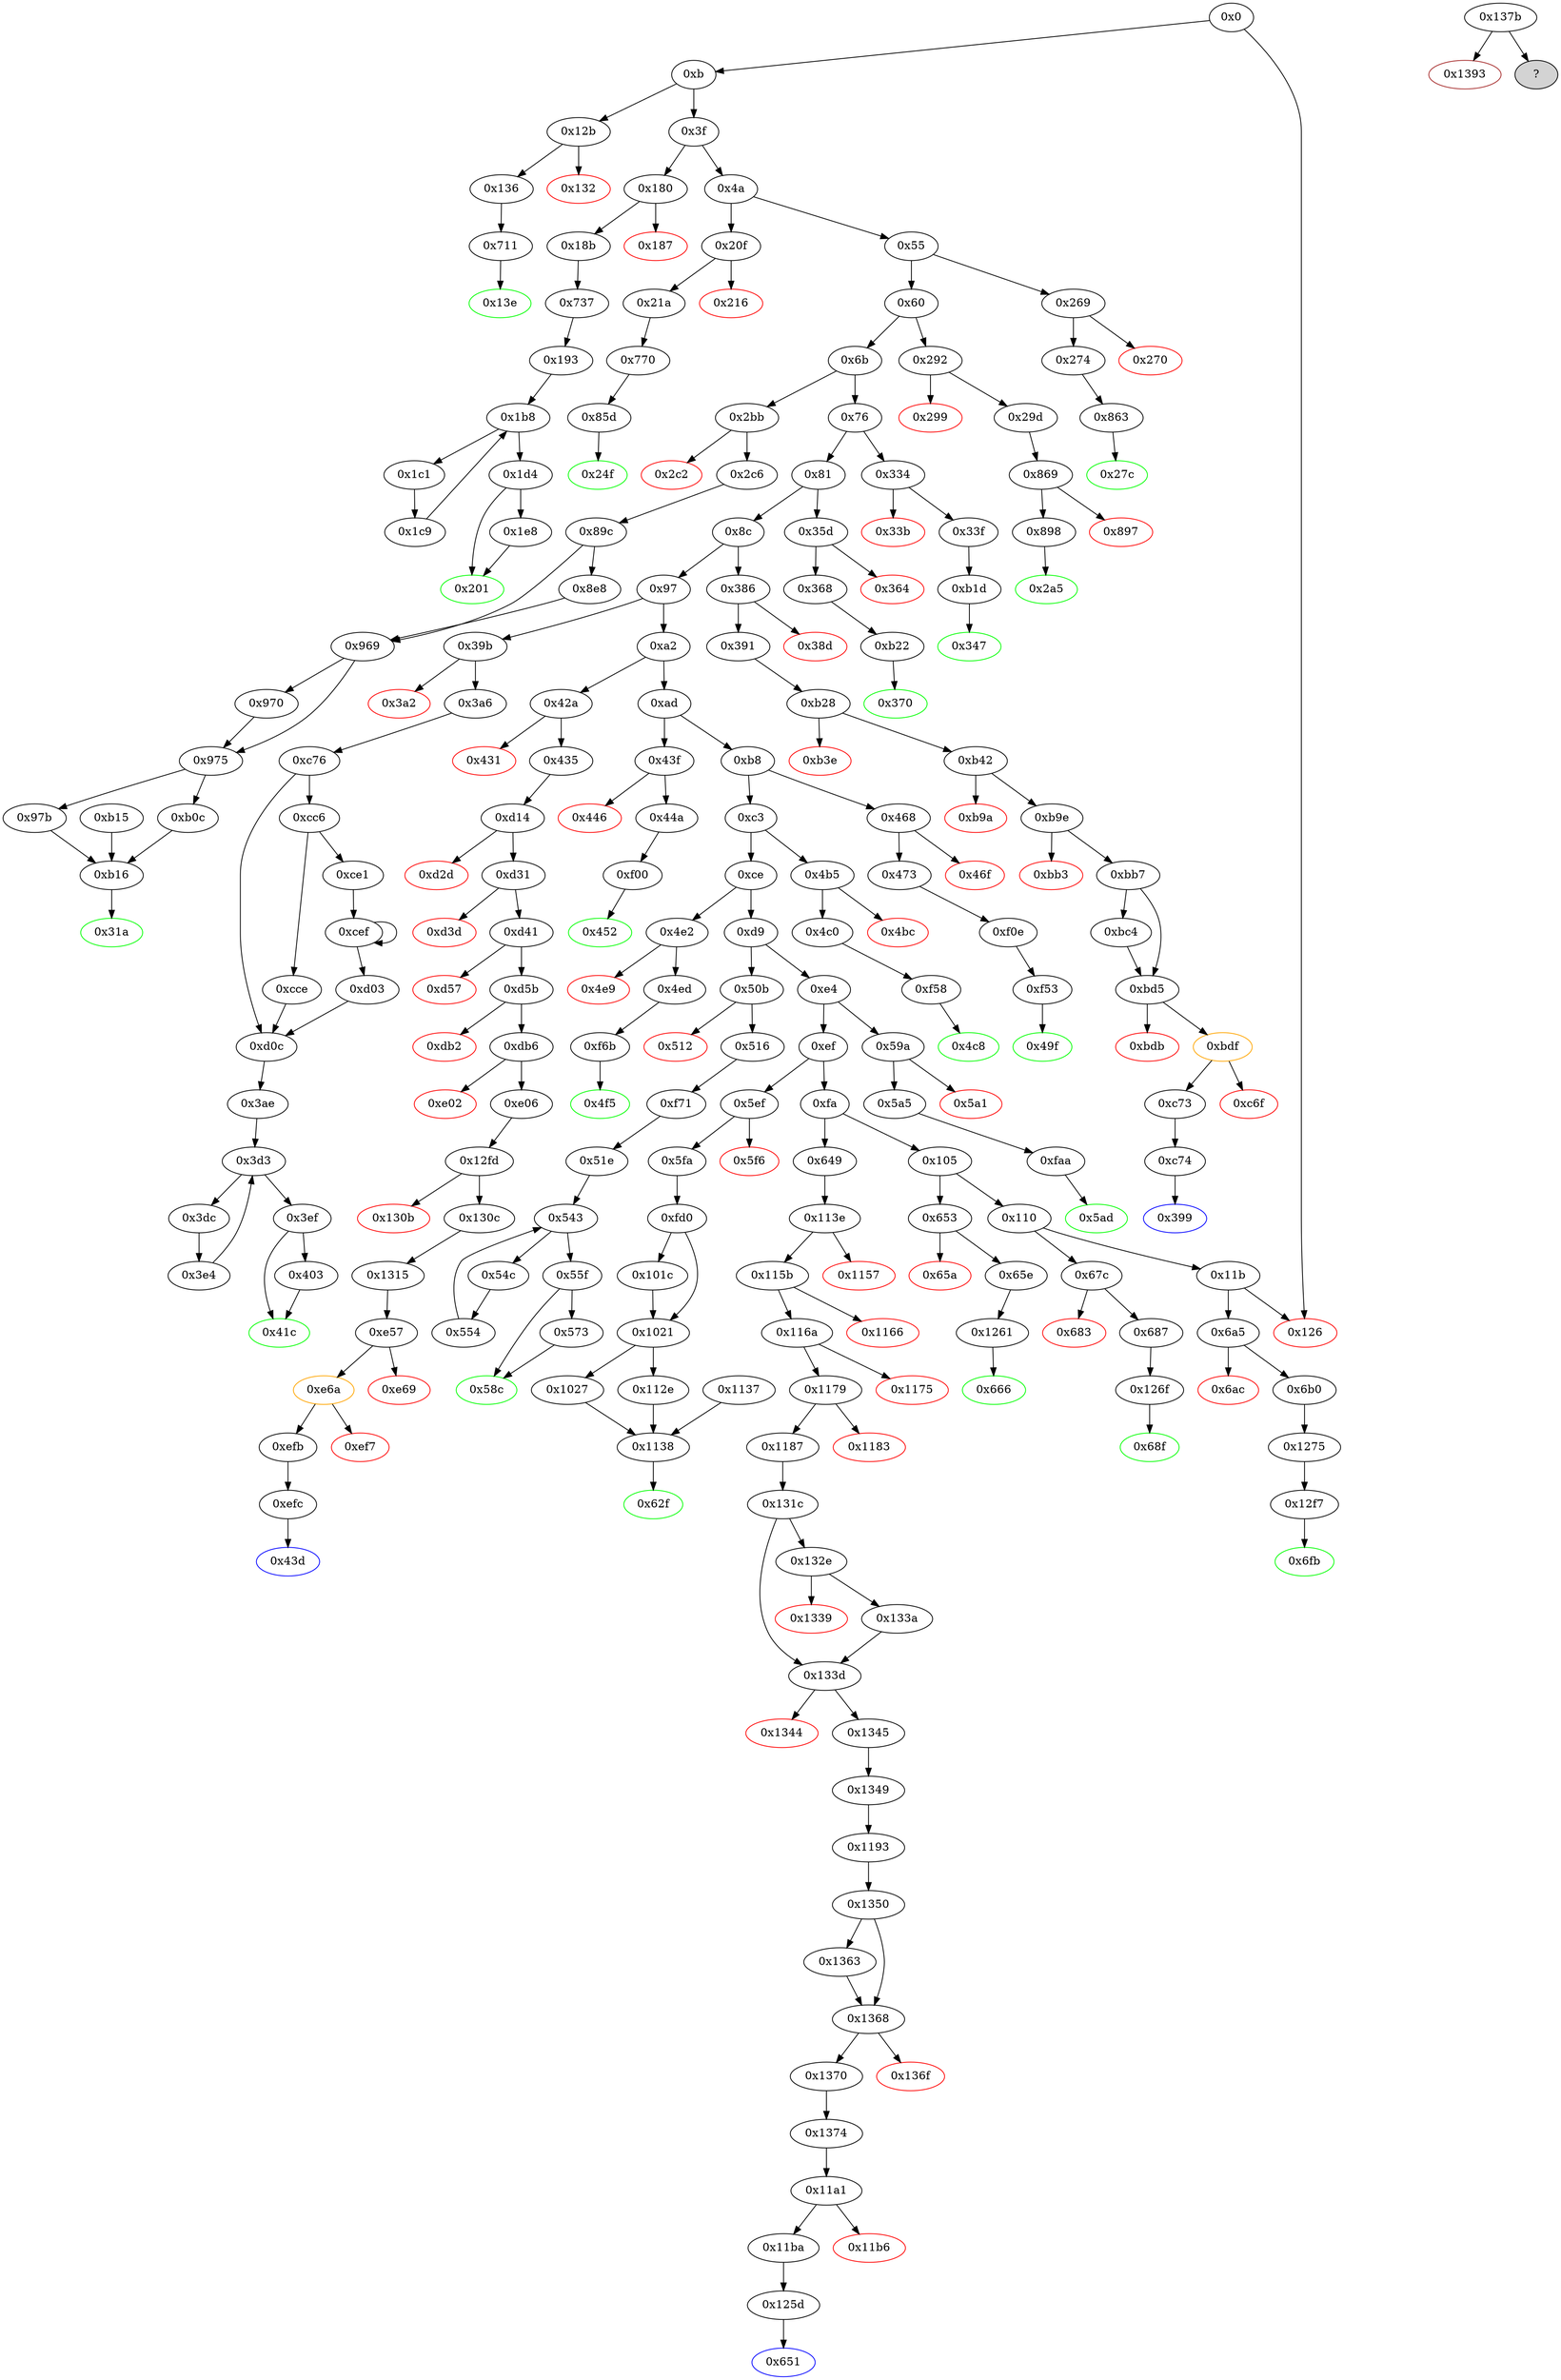digraph "" {
"0x133d" [fillcolor=white, id="0x133d", style=filled, tooltip="Block 0x133d\n[0x133d:0x1343]\n---\nPredecessors: [0x131c, 0x133a]\nSuccessors: [0x1344, 0x1345]\n---\n0x133d JUMPDEST\n0x133e ISZERO\n0x133f ISZERO\n0x1340 PUSH2 0x1345\n0x1343 JUMPI\n---\n0x133d: JUMPDEST \n0x133e: V1232 = ISZERO S0\n0x133f: V1233 = ISZERO V1232\n0x1340: V1234 = 0x1345\n0x1343: JUMPI 0x1345 V1233\n---\nEntry stack: [V10, 0x651, 0x0, 0x0, 0x1193, V1139, 0x1900, 0x0, V1223, S0]\nStack pops: 1\nStack additions: []\nExit stack: [V10, 0x651, 0x0, 0x0, 0x1193, V1139, 0x1900, 0x0, V1223]\n\nDef sites:\nV10: {0xb.0x33}\n0x651: {0x649.0x64a}\n0x0: {0x113e.0x113f}\n0x0: {0x113e.0x113f}\n0x1193: {0x1187.0x1188}\nV1139: {0x1187.0x118b}\n0x1900: {0x1187.0x118c}\n0x0: {0x131c.0x131d}\nV1223: {0x131c.0x1322}\nS0: {0x133a.0x133c, 0x131c.0x1328}\n"];
"0x347" [color=green, fillcolor=white, id="0x347", style=filled, tooltip="Block 0x347\n[0x347:0x35c]\n---\nPredecessors: [0xb1d]\nSuccessors: []\n---\n0x347 JUMPDEST\n0x348 PUSH1 0x40\n0x34a MLOAD\n0x34b DUP1\n0x34c DUP3\n0x34d DUP2\n0x34e MSTORE\n0x34f PUSH1 0x20\n0x351 ADD\n0x352 SWAP2\n0x353 POP\n0x354 POP\n0x355 PUSH1 0x40\n0x357 MLOAD\n0x358 DUP1\n0x359 SWAP2\n0x35a SUB\n0x35b SWAP1\n0x35c RETURN\n---\n0x347: JUMPDEST \n0x348: V231 = 0x40\n0x34a: V232 = M[0x40]\n0x34e: M[V232] = 0x12\n0x34f: V233 = 0x20\n0x351: V234 = ADD 0x20 V232\n0x355: V235 = 0x40\n0x357: V236 = M[0x40]\n0x35a: V237 = SUB V234 V236\n0x35c: RETURN V236 V237\n---\nEntry stack: [V10, 0x347, 0x12]\nStack pops: 1\nStack additions: []\nExit stack: [V10, 0x347]\n\nDef sites:\nV10: {0xb.0x33}\n0x347: {0x33f.0x340}\n0x12: {0xb1d.0xb1e}\n"];
"0x201" [color=green, fillcolor=white, id="0x201", style=filled, tooltip="Block 0x201\n[0x201:0x20e]\n---\nPredecessors: [0x1d4, 0x1e8]\nSuccessors: []\n---\n0x201 JUMPDEST\n0x202 POP\n0x203 SWAP3\n0x204 POP\n0x205 POP\n0x206 POP\n0x207 PUSH1 0x40\n0x209 MLOAD\n0x20a DUP1\n0x20b SWAP2\n0x20c SUB\n0x20d SWAP1\n0x20e RETURN\n---\n0x201: JUMPDEST \n0x207: V139 = 0x40\n0x209: V140 = M[0x40]\n0x20c: V141 = SUB S1 V140\n0x20e: RETURN V140 V141\n---\nEntry stack: [V10, 0x193, V523, V102, V102, S1, V124]\nStack pops: 5\nStack additions: []\nExit stack: [V10, 0x193]\n\nDef sites:\nV10: {0xb.0x33}\n0x193: {0x18b.0x18c}\nV523: {0x737.0x73b}\nV102: {0x193.0x196}\nV102: {0x193.0x196}\nS1: {0x1e8.0x1fe, 0x1d4.0x1dd}\nV124: {0x1d4.0x1e1}\n"];
"0x11b" [fillcolor=white, id="0x11b", style=filled, tooltip="Block 0x11b\n[0x11b:0x125]\n---\nPredecessors: [0x110]\nSuccessors: [0x126, 0x6a5]\n---\n0x11b DUP1\n0x11c PUSH4 0xdd62ed3e\n0x121 EQ\n0x122 PUSH2 0x6a5\n0x125 JUMPI\n---\n0x11c: V74 = 0xdd62ed3e\n0x121: V75 = EQ 0xdd62ed3e V10\n0x122: V76 = 0x6a5\n0x125: JUMPI 0x6a5 V75\n---\nEntry stack: [V10]\nStack pops: 1\nStack additions: [S0]\nExit stack: [V10]\n\nDef sites:\nV10: {0xb.0x33}\n"];
"0x863" [fillcolor=white, id="0x863", style=filled, tooltip="Block 0x863\n[0x863:0x868]\n---\nPredecessors: [0x274]\nSuccessors: [0x27c]\n---\n0x863 JUMPDEST\n0x864 PUSH1 0x0\n0x866 SLOAD\n0x867 DUP2\n0x868 JUMP\n---\n0x863: JUMPDEST \n0x864: V569 = 0x0\n0x866: V570 = S[0x0]\n0x868: JUMP 0x27c\n---\nEntry stack: [V10, 0x27c]\nStack pops: 1\nStack additions: [S0, V570]\nExit stack: [V10, 0x27c, V570]\n\nDef sites:\nV10: {0xb.0x33}\n0x27c: {0x274.0x275}\n"];
"0x368" [fillcolor=white, id="0x368", style=filled, tooltip="Block 0x368\n[0x368:0x36f]\n---\nPredecessors: [0x35d]\nSuccessors: [0xb22]\n---\n0x368 JUMPDEST\n0x369 PUSH2 0x370\n0x36c PUSH2 0xb22\n0x36f JUMP\n---\n0x368: JUMPDEST \n0x369: V242 = 0x370\n0x36c: V243 = 0xb22\n0x36f: JUMP 0xb22\n---\nEntry stack: [V10]\nStack pops: 0\nStack additions: [0x370]\nExit stack: [V10, 0x370]\n\nDef sites:\nV10: {0xb.0x33}\n"];
"0x452" [color=green, fillcolor=white, id="0x452", style=filled, tooltip="Block 0x452\n[0x452:0x467]\n---\nPredecessors: [0xf00]\nSuccessors: []\n---\n0x452 JUMPDEST\n0x453 PUSH1 0x40\n0x455 MLOAD\n0x456 DUP1\n0x457 DUP3\n0x458 DUP2\n0x459 MSTORE\n0x45a PUSH1 0x20\n0x45c ADD\n0x45d SWAP2\n0x45e POP\n0x45f POP\n0x460 PUSH1 0x40\n0x462 MLOAD\n0x463 DUP1\n0x464 SWAP2\n0x465 SUB\n0x466 SWAP1\n0x467 RETURN\n---\n0x452: JUMPDEST \n0x453: V316 = 0x40\n0x455: V317 = M[0x40]\n0x459: M[V317] = 0x4d8c55aefb8c05b5c000000\n0x45a: V318 = 0x20\n0x45c: V319 = ADD 0x20 V317\n0x460: V320 = 0x40\n0x462: V321 = M[0x40]\n0x465: V322 = SUB V319 V321\n0x467: RETURN V321 V322\n---\nEntry stack: [V10, 0x452, 0x4d8c55aefb8c05b5c000000]\nStack pops: 1\nStack additions: []\nExit stack: [V10, 0x452]\n\nDef sites:\nV10: {0xb.0x33}\n0x452: {0x44a.0x44b}\n0x4d8c55aefb8c05b5c000000: {0xf00.0xf0b}\n"];
"0x1370" [fillcolor=white, id="0x1370", style=filled, tooltip="Block 0x1370\n[0x1370:0x1373]\n---\nPredecessors: [0x1368]\nSuccessors: [0x1374]\n---\n0x1370 JUMPDEST\n0x1371 DUP1\n0x1372 SWAP2\n0x1373 POP\n---\n0x1370: JUMPDEST \n---\nEntry stack: [V10, 0x651, V1223, 0x0, 0x11a1, V1144, V1223, 0x0, V1236]\nStack pops: 2\nStack additions: [S0, S0]\nExit stack: [V10, 0x651, V1223, 0x0, 0x11a1, V1144, V1223, V1236, V1236]\n\nDef sites:\nV10: {0xb.0x33}\n0x651: {0x649.0x64a}\nV1223: {0x131c.0x1322}\n0x0: {0x113e.0x113f}\n0x11a1: {0x1193.0x1196}\nV1144: {0x1193.0x119b}\nV1223: {0x131c.0x1322}\n0x0: {0x1350.0x1351}\nV1236: {0x1350.0x1356}\n"];
"0xf0e" [fillcolor=white, id="0xf0e", style=filled, tooltip="Block 0xf0e\n[0xf0e:0xf52]\n---\nPredecessors: [0x473]\nSuccessors: [0xf53]\n---\n0xf0e JUMPDEST\n0xf0f PUSH1 0x0\n0xf11 PUSH1 0x1\n0xf13 PUSH1 0x0\n0xf15 DUP4\n0xf16 PUSH20 0xffffffffffffffffffffffffffffffffffffffff\n0xf2b AND\n0xf2c PUSH20 0xffffffffffffffffffffffffffffffffffffffff\n0xf41 AND\n0xf42 DUP2\n0xf43 MSTORE\n0xf44 PUSH1 0x20\n0xf46 ADD\n0xf47 SWAP1\n0xf48 DUP2\n0xf49 MSTORE\n0xf4a PUSH1 0x20\n0xf4c ADD\n0xf4d PUSH1 0x0\n0xf4f SHA3\n0xf50 SLOAD\n0xf51 SWAP1\n0xf52 POP\n---\n0xf0e: JUMPDEST \n0xf0f: V995 = 0x0\n0xf11: V996 = 0x1\n0xf13: V997 = 0x0\n0xf16: V998 = 0xffffffffffffffffffffffffffffffffffffffff\n0xf2b: V999 = AND 0xffffffffffffffffffffffffffffffffffffffff V331\n0xf2c: V1000 = 0xffffffffffffffffffffffffffffffffffffffff\n0xf41: V1001 = AND 0xffffffffffffffffffffffffffffffffffffffff V999\n0xf43: M[0x0] = V1001\n0xf44: V1002 = 0x20\n0xf46: V1003 = ADD 0x20 0x0\n0xf49: M[0x20] = 0x1\n0xf4a: V1004 = 0x20\n0xf4c: V1005 = ADD 0x20 0x20\n0xf4d: V1006 = 0x0\n0xf4f: V1007 = SHA3 0x0 0x40\n0xf50: V1008 = S[V1007]\n---\nEntry stack: [V10, 0x49f, V331]\nStack pops: 1\nStack additions: [S0, V1008]\nExit stack: [V10, 0x49f, V331, V1008]\n\nDef sites:\nV10: {0xb.0x33}\n0x49f: {0x473.0x474}\nV331: {0x473.0x491}\n"];
"0x60" [fillcolor=white, id="0x60", style=filled, tooltip="Block 0x60\n[0x60:0x6a]\n---\nPredecessors: [0x55]\nSuccessors: [0x6b, 0x292]\n---\n0x60 DUP1\n0x61 PUSH4 0x229a4978\n0x66 EQ\n0x67 PUSH2 0x292\n0x6a JUMPI\n---\n0x61: V23 = 0x229a4978\n0x66: V24 = EQ 0x229a4978 V10\n0x67: V25 = 0x292\n0x6a: JUMPI 0x292 V24\n---\nEntry stack: [V10]\nStack pops: 1\nStack additions: [S0]\nExit stack: [V10]\n\nDef sites:\nV10: {0xb.0x33}\n"];
"0x2c2" [color=red, fillcolor=white, id="0x2c2", style=filled, tooltip="Block 0x2c2\n[0x2c2:0x2c5]\n---\nPredecessors: [0x2bb]\nSuccessors: []\n---\n0x2c2 PUSH1 0x0\n0x2c4 DUP1\n0x2c5 REVERT\n---\n0x2c2: V197 = 0x0\n0x2c5: REVERT 0x0 0x0\n---\nEntry stack: [V10]\nStack pops: 0\nStack additions: []\nExit stack: [V10]\n\nDef sites:\nV10: {0xb.0x33}\n"];
"0x76" [fillcolor=white, id="0x76", style=filled, tooltip="Block 0x76\n[0x76:0x80]\n---\nPredecessors: [0x6b]\nSuccessors: [0x81, 0x334]\n---\n0x76 DUP1\n0x77 PUSH4 0x313ce567\n0x7c EQ\n0x7d PUSH2 0x334\n0x80 JUMPI\n---\n0x77: V29 = 0x313ce567\n0x7c: V30 = EQ 0x313ce567 V10\n0x7d: V31 = 0x334\n0x80: JUMPI 0x334 V30\n---\nEntry stack: [V10]\nStack pops: 1\nStack additions: [S0]\nExit stack: [V10]\n\nDef sites:\nV10: {0xb.0x33}\n"];
"0x1363" [fillcolor=white, id="0x1363", style=filled, tooltip="Block 0x1363\n[0x1363:0x1367]\n---\nPredecessors: [0x1350]\nSuccessors: [0x1368]\n---\n0x1363 POP\n0x1364 DUP3\n0x1365 DUP2\n0x1366 LT\n0x1367 ISZERO\n---\n0x1366: V1241 = LT V1236 V1223\n0x1367: V1242 = ISZERO V1241\n---\nEntry stack: [V10, 0x651, V1223, 0x0, 0x11a1, V1144, V1223, 0x0, V1236, V1238]\nStack pops: 4\nStack additions: [S3, S2, S1, V1242]\nExit stack: [V10, 0x651, V1223, 0x0, 0x11a1, V1144, V1223, 0x0, V1236, V1242]\n\nDef sites:\nV10: {0xb.0x33}\n0x651: {0x649.0x64a}\nV1223: {0x131c.0x1322}\n0x0: {0x113e.0x113f}\n0x11a1: {0x1193.0x1196}\nV1144: {0x1193.0x119b}\nV1223: {0x131c.0x1322}\n0x0: {0x1350.0x1351}\nV1236: {0x1350.0x1356}\nV1238: {0x1350.0x135c}\n"];
"0x4ed" [fillcolor=white, id="0x4ed", style=filled, tooltip="Block 0x4ed\n[0x4ed:0x4f4]\n---\nPredecessors: [0x4e2]\nSuccessors: [0xf6b]\n---\n0x4ed JUMPDEST\n0x4ee PUSH2 0x4f5\n0x4f1 PUSH2 0xf6b\n0x4f4 JUMP\n---\n0x4ed: JUMPDEST \n0x4ee: V363 = 0x4f5\n0x4f1: V364 = 0xf6b\n0x4f4: JUMP 0xf6b\n---\nEntry stack: [V10]\nStack pops: 0\nStack additions: [0x4f5]\nExit stack: [V10, 0x4f5]\n\nDef sites:\nV10: {0xb.0x33}\n"];
"0x1157" [color=red, fillcolor=white, id="0x1157", style=filled, tooltip="Block 0x1157\n[0x1157:0x115a]\n---\nPredecessors: [0x113e]\nSuccessors: []\n---\n0x1157 PUSH1 0x0\n0x1159 DUP1\n0x115a REVERT\n---\n0x1157: V1117 = 0x0\n0x115a: REVERT 0x0 0x0\n---\nEntry stack: [V10, 0x651, 0x0, 0x0]\nStack pops: 0\nStack additions: []\nExit stack: [V10, 0x651, 0x0, 0x0]\n\nDef sites:\nV10: {0xb.0x33}\n0x651: {0x649.0x64a}\n0x0: {0x113e.0x113f}\n0x0: {0x113e.0x113f}\n"];
"0x292" [fillcolor=white, id="0x292", style=filled, tooltip="Block 0x292\n[0x292:0x298]\n---\nPredecessors: [0x60]\nSuccessors: [0x299, 0x29d]\n---\n0x292 JUMPDEST\n0x293 CALLVALUE\n0x294 ISZERO\n0x295 PUSH2 0x29d\n0x298 JUMPI\n---\n0x292: JUMPDEST \n0x293: V181 = CALLVALUE\n0x294: V182 = ISZERO V181\n0x295: V183 = 0x29d\n0x298: JUMPI 0x29d V182\n---\nEntry stack: [V10]\nStack pops: 0\nStack additions: []\nExit stack: [V10]\n\nDef sites:\nV10: {0xb.0x33}\n"];
"0xbdf" [color=orange, fillcolor=white, id="0xbdf", style=filled, tooltip="Block 0xbdf\n[0xbdf:0xc6e]\n---\nPredecessors: [0xbd5]\nSuccessors: [0xc6f, 0xc73]\n---\n0xbdf JUMPDEST\n0xbe0 PUSH1 0x1\n0xbe2 PUSH1 0x5\n0xbe4 PUSH1 0x14\n0xbe6 PUSH2 0x100\n0xbe9 EXP\n0xbea DUP2\n0xbeb SLOAD\n0xbec DUP2\n0xbed PUSH1 0xff\n0xbef MUL\n0xbf0 NOT\n0xbf1 AND\n0xbf2 SWAP1\n0xbf3 DUP4\n0xbf4 ISZERO\n0xbf5 ISZERO\n0xbf6 MUL\n0xbf7 OR\n0xbf8 SWAP1\n0xbf9 SSTORE\n0xbfa POP\n0xbfb PUSH1 0x4\n0xbfd PUSH1 0x0\n0xbff SWAP1\n0xc00 SLOAD\n0xc01 SWAP1\n0xc02 PUSH2 0x100\n0xc05 EXP\n0xc06 SWAP1\n0xc07 DIV\n0xc08 PUSH20 0xffffffffffffffffffffffffffffffffffffffff\n0xc1d AND\n0xc1e PUSH20 0xffffffffffffffffffffffffffffffffffffffff\n0xc33 AND\n0xc34 PUSH2 0x8fc\n0xc37 ADDRESS\n0xc38 PUSH20 0xffffffffffffffffffffffffffffffffffffffff\n0xc4d AND\n0xc4e BALANCE\n0xc4f SWAP1\n0xc50 DUP2\n0xc51 ISZERO\n0xc52 MUL\n0xc53 SWAP1\n0xc54 PUSH1 0x40\n0xc56 MLOAD\n0xc57 PUSH1 0x0\n0xc59 PUSH1 0x40\n0xc5b MLOAD\n0xc5c DUP1\n0xc5d DUP4\n0xc5e SUB\n0xc5f DUP2\n0xc60 DUP6\n0xc61 DUP9\n0xc62 DUP9\n0xc63 CALL\n0xc64 SWAP4\n0xc65 POP\n0xc66 POP\n0xc67 POP\n0xc68 POP\n0xc69 ISZERO\n0xc6a ISZERO\n0xc6b PUSH2 0xc73\n0xc6e JUMPI\n---\n0xbdf: JUMPDEST \n0xbe0: V764 = 0x1\n0xbe2: V765 = 0x5\n0xbe4: V766 = 0x14\n0xbe6: V767 = 0x100\n0xbe9: V768 = EXP 0x100 0x14\n0xbeb: V769 = S[0x5]\n0xbed: V770 = 0xff\n0xbef: V771 = MUL 0xff 0x10000000000000000000000000000000000000000\n0xbf0: V772 = NOT 0xff0000000000000000000000000000000000000000\n0xbf1: V773 = AND 0xffffffffffffffffffffff00ffffffffffffffffffffffffffffffffffffffff V769\n0xbf4: V774 = ISZERO 0x1\n0xbf5: V775 = ISZERO 0x0\n0xbf6: V776 = MUL 0x1 0x10000000000000000000000000000000000000000\n0xbf7: V777 = OR 0x10000000000000000000000000000000000000000 V773\n0xbf9: S[0x5] = V777\n0xbfb: V778 = 0x4\n0xbfd: V779 = 0x0\n0xc00: V780 = S[0x4]\n0xc02: V781 = 0x100\n0xc05: V782 = EXP 0x100 0x0\n0xc07: V783 = DIV V780 0x1\n0xc08: V784 = 0xffffffffffffffffffffffffffffffffffffffff\n0xc1d: V785 = AND 0xffffffffffffffffffffffffffffffffffffffff V783\n0xc1e: V786 = 0xffffffffffffffffffffffffffffffffffffffff\n0xc33: V787 = AND 0xffffffffffffffffffffffffffffffffffffffff V785\n0xc34: V788 = 0x8fc\n0xc37: V789 = ADDRESS\n0xc38: V790 = 0xffffffffffffffffffffffffffffffffffffffff\n0xc4d: V791 = AND 0xffffffffffffffffffffffffffffffffffffffff V789\n0xc4e: V792 = BALANCE V791\n0xc51: V793 = ISZERO V792\n0xc52: V794 = MUL V793 0x8fc\n0xc54: V795 = 0x40\n0xc56: V796 = M[0x40]\n0xc57: V797 = 0x0\n0xc59: V798 = 0x40\n0xc5b: V799 = M[0x40]\n0xc5e: V800 = SUB V796 V799\n0xc63: V801 = CALL V794 V787 V792 V799 V800 V799 0x0\n0xc69: V802 = ISZERO V801\n0xc6a: V803 = ISZERO V802\n0xc6b: V804 = 0xc73\n0xc6e: JUMPI 0xc73 V803\n---\nEntry stack: [V10, 0x399]\nStack pops: 0\nStack additions: []\nExit stack: [V10, 0x399]\n\nDef sites:\nV10: {0xb.0x33}\n0x399: {0x391.0x392}\n"];
"0x24f" [color=green, fillcolor=white, id="0x24f", style=filled, tooltip="Block 0x24f\n[0x24f:0x268]\n---\nPredecessors: [0x85d]\nSuccessors: []\n---\n0x24f JUMPDEST\n0x250 PUSH1 0x40\n0x252 MLOAD\n0x253 DUP1\n0x254 DUP3\n0x255 ISZERO\n0x256 ISZERO\n0x257 ISZERO\n0x258 ISZERO\n0x259 DUP2\n0x25a MSTORE\n0x25b PUSH1 0x20\n0x25d ADD\n0x25e SWAP2\n0x25f POP\n0x260 POP\n0x261 PUSH1 0x40\n0x263 MLOAD\n0x264 DUP1\n0x265 SWAP2\n0x266 SUB\n0x267 SWAP1\n0x268 RETURN\n---\n0x24f: JUMPDEST \n0x250: V157 = 0x40\n0x252: V158 = M[0x40]\n0x255: V159 = ISZERO 0x1\n0x256: V160 = ISZERO 0x0\n0x257: V161 = ISZERO 0x1\n0x258: V162 = ISZERO 0x0\n0x25a: M[V158] = 0x1\n0x25b: V163 = 0x20\n0x25d: V164 = ADD 0x20 V158\n0x261: V165 = 0x40\n0x263: V166 = M[0x40]\n0x266: V167 = SUB V164 V166\n0x268: RETURN V166 V167\n---\nEntry stack: [V10, 0x1]\nStack pops: 1\nStack additions: []\nExit stack: [V10]\n\nDef sites:\nV10: {0xb.0x33}\n0x1: {0x770.0x859}\n"];
"0xd5b" [fillcolor=white, id="0xd5b", style=filled, tooltip="Block 0xd5b\n[0xd5b:0xdb1]\n---\nPredecessors: [0xd41]\nSuccessors: [0xdb2, 0xdb6]\n---\n0xd5b JUMPDEST\n0xd5c PUSH1 0x5\n0xd5e PUSH1 0x0\n0xd60 SWAP1\n0xd61 SLOAD\n0xd62 SWAP1\n0xd63 PUSH2 0x100\n0xd66 EXP\n0xd67 SWAP1\n0xd68 DIV\n0xd69 PUSH20 0xffffffffffffffffffffffffffffffffffffffff\n0xd7e AND\n0xd7f PUSH20 0xffffffffffffffffffffffffffffffffffffffff\n0xd94 AND\n0xd95 CALLER\n0xd96 PUSH20 0xffffffffffffffffffffffffffffffffffffffff\n0xdab AND\n0xdac EQ\n0xdad ISZERO\n0xdae PUSH2 0xdb6\n0xdb1 JUMPI\n---\n0xd5b: JUMPDEST \n0xd5c: V902 = 0x5\n0xd5e: V903 = 0x0\n0xd61: V904 = S[0x5]\n0xd63: V905 = 0x100\n0xd66: V906 = EXP 0x100 0x0\n0xd68: V907 = DIV V904 0x1\n0xd69: V908 = 0xffffffffffffffffffffffffffffffffffffffff\n0xd7e: V909 = AND 0xffffffffffffffffffffffffffffffffffffffff V907\n0xd7f: V910 = 0xffffffffffffffffffffffffffffffffffffffff\n0xd94: V911 = AND 0xffffffffffffffffffffffffffffffffffffffff V909\n0xd95: V912 = CALLER\n0xd96: V913 = 0xffffffffffffffffffffffffffffffffffffffff\n0xdab: V914 = AND 0xffffffffffffffffffffffffffffffffffffffff V912\n0xdac: V915 = EQ V914 V911\n0xdad: V916 = ISZERO V915\n0xdae: V917 = 0xdb6\n0xdb1: JUMPI 0xdb6 V916\n---\nEntry stack: [V10, 0x43d, 0x0, 0x0]\nStack pops: 0\nStack additions: []\nExit stack: [V10, 0x43d, 0x0, 0x0]\n\nDef sites:\nV10: {0xb.0x33}\n0x43d: {0x435.0x436}\n0x0: {0xd14.0xd15}\n0x0: {0xd14.0xd15}\n"];
"0x89c" [fillcolor=white, id="0x89c", style=filled, tooltip="Block 0x89c\n[0x89c:0x8e7]\n---\nPredecessors: [0x2c6]\nSuccessors: [0x8e8, 0x969]\n---\n0x89c JUMPDEST\n0x89d PUSH1 0x0\n0x89f DUP2\n0x8a0 PUSH1 0x1\n0x8a2 PUSH1 0x0\n0x8a4 DUP7\n0x8a5 PUSH20 0xffffffffffffffffffffffffffffffffffffffff\n0x8ba AND\n0x8bb PUSH20 0xffffffffffffffffffffffffffffffffffffffff\n0x8d0 AND\n0x8d1 DUP2\n0x8d2 MSTORE\n0x8d3 PUSH1 0x20\n0x8d5 ADD\n0x8d6 SWAP1\n0x8d7 DUP2\n0x8d8 MSTORE\n0x8d9 PUSH1 0x20\n0x8db ADD\n0x8dc PUSH1 0x0\n0x8de SHA3\n0x8df SLOAD\n0x8e0 LT\n0x8e1 ISZERO\n0x8e2 DUP1\n0x8e3 ISZERO\n0x8e4 PUSH2 0x969\n0x8e7 JUMPI\n---\n0x89c: JUMPDEST \n0x89d: V579 = 0x0\n0x8a0: V580 = 0x1\n0x8a2: V581 = 0x0\n0x8a5: V582 = 0xffffffffffffffffffffffffffffffffffffffff\n0x8ba: V583 = AND 0xffffffffffffffffffffffffffffffffffffffff V202\n0x8bb: V584 = 0xffffffffffffffffffffffffffffffffffffffff\n0x8d0: V585 = AND 0xffffffffffffffffffffffffffffffffffffffff V583\n0x8d2: M[0x0] = V585\n0x8d3: V586 = 0x20\n0x8d5: V587 = ADD 0x20 0x0\n0x8d8: M[0x20] = 0x1\n0x8d9: V588 = 0x20\n0x8db: V589 = ADD 0x20 0x20\n0x8dc: V590 = 0x0\n0x8de: V591 = SHA3 0x0 0x40\n0x8df: V592 = S[V591]\n0x8e0: V593 = LT V592 V210\n0x8e1: V594 = ISZERO V593\n0x8e3: V595 = ISZERO V594\n0x8e4: V596 = 0x969\n0x8e7: JUMPI 0x969 V595\n---\nEntry stack: [V10, 0x31a, V202, V207, V210]\nStack pops: 3\nStack additions: [S2, S1, S0, 0x0, V594]\nExit stack: [V10, 0x31a, V202, V207, V210, 0x0, V594]\n\nDef sites:\nV10: {0xb.0x33}\n0x31a: {0x2c6.0x2c7}\nV202: {0x2c6.0x2e4}\nV207: {0x2c6.0x303}\nV210: {0x2c6.0x30c}\n"];
"0xe4" [fillcolor=white, id="0xe4", style=filled, tooltip="Block 0xe4\n[0xe4:0xee]\n---\nPredecessors: [0xd9]\nSuccessors: [0xef, 0x59a]\n---\n0xe4 DUP1\n0xe5 PUSH4 0xa81c3bdf\n0xea EQ\n0xeb PUSH2 0x59a\n0xee JUMPI\n---\n0xe5: V59 = 0xa81c3bdf\n0xea: V60 = EQ 0xa81c3bdf V10\n0xeb: V61 = 0x59a\n0xee: JUMPI 0x59a V60\n---\nEntry stack: [V10]\nStack pops: 1\nStack additions: [S0]\nExit stack: [V10]\n\nDef sites:\nV10: {0xb.0x33}\n"];
"0x132" [color=red, fillcolor=white, id="0x132", style=filled, tooltip="Block 0x132\n[0x132:0x135]\n---\nPredecessors: [0x12b]\nSuccessors: []\n---\n0x132 PUSH1 0x0\n0x134 DUP1\n0x135 REVERT\n---\n0x132: V81 = 0x0\n0x135: REVERT 0x0 0x0\n---\nEntry stack: [V10]\nStack pops: 0\nStack additions: []\nExit stack: [V10]\n\nDef sites:\nV10: {0xb.0x33}\n"];
"0x5ef" [fillcolor=white, id="0x5ef", style=filled, tooltip="Block 0x5ef\n[0x5ef:0x5f5]\n---\nPredecessors: [0xef]\nSuccessors: [0x5f6, 0x5fa]\n---\n0x5ef JUMPDEST\n0x5f0 CALLVALUE\n0x5f1 ISZERO\n0x5f2 PUSH2 0x5fa\n0x5f5 JUMPI\n---\n0x5ef: JUMPDEST \n0x5f0: V436 = CALLVALUE\n0x5f1: V437 = ISZERO V436\n0x5f2: V438 = 0x5fa\n0x5f5: JUMPI 0x5fa V437\n---\nEntry stack: [V10]\nStack pops: 0\nStack additions: []\nExit stack: [V10]\n\nDef sites:\nV10: {0xb.0x33}\n"];
"0x136" [fillcolor=white, id="0x136", style=filled, tooltip="Block 0x136\n[0x136:0x13d]\n---\nPredecessors: [0x12b]\nSuccessors: [0x711]\n---\n0x136 JUMPDEST\n0x137 PUSH2 0x13e\n0x13a PUSH2 0x711\n0x13d JUMP\n---\n0x136: JUMPDEST \n0x137: V82 = 0x13e\n0x13a: V83 = 0x711\n0x13d: JUMP 0x711\n---\nEntry stack: [V10]\nStack pops: 0\nStack additions: [0x13e]\nExit stack: [V10, 0x13e]\n\nDef sites:\nV10: {0xb.0x33}\n"];
"0x38d" [color=red, fillcolor=white, id="0x38d", style=filled, tooltip="Block 0x38d\n[0x38d:0x390]\n---\nPredecessors: [0x386]\nSuccessors: []\n---\n0x38d PUSH1 0x0\n0x38f DUP1\n0x390 REVERT\n---\n0x38d: V254 = 0x0\n0x390: REVERT 0x0 0x0\n---\nEntry stack: [V10]\nStack pops: 0\nStack additions: []\nExit stack: [V10]\n\nDef sites:\nV10: {0xb.0x33}\n"];
"0x4bc" [color=red, fillcolor=white, id="0x4bc", style=filled, tooltip="Block 0x4bc\n[0x4bc:0x4bf]\n---\nPredecessors: [0x4b5]\nSuccessors: []\n---\n0x4bc PUSH1 0x0\n0x4be DUP1\n0x4bf REVERT\n---\n0x4bc: V345 = 0x0\n0x4bf: REVERT 0x0 0x0\n---\nEntry stack: [V10]\nStack pops: 0\nStack additions: []\nExit stack: [V10]\n\nDef sites:\nV10: {0xb.0x33}\n"];
"0x3ae" [fillcolor=white, id="0x3ae", style=filled, tooltip="Block 0x3ae\n[0x3ae:0x3d2]\n---\nPredecessors: [0xd0c]\nSuccessors: [0x3d3]\n---\n0x3ae JUMPDEST\n0x3af PUSH1 0x40\n0x3b1 MLOAD\n0x3b2 DUP1\n0x3b3 DUP1\n0x3b4 PUSH1 0x20\n0x3b6 ADD\n0x3b7 DUP3\n0x3b8 DUP2\n0x3b9 SUB\n0x3ba DUP3\n0x3bb MSTORE\n0x3bc DUP4\n0x3bd DUP2\n0x3be DUP2\n0x3bf MLOAD\n0x3c0 DUP2\n0x3c1 MSTORE\n0x3c2 PUSH1 0x20\n0x3c4 ADD\n0x3c5 SWAP2\n0x3c6 POP\n0x3c7 DUP1\n0x3c8 MLOAD\n0x3c9 SWAP1\n0x3ca PUSH1 0x20\n0x3cc ADD\n0x3cd SWAP1\n0x3ce DUP1\n0x3cf DUP4\n0x3d0 DUP4\n0x3d1 PUSH1 0x0\n---\n0x3ae: JUMPDEST \n0x3af: V263 = 0x40\n0x3b1: V264 = M[0x40]\n0x3b4: V265 = 0x20\n0x3b6: V266 = ADD 0x20 V264\n0x3b9: V267 = SUB V266 V264\n0x3bb: M[V264] = V267\n0x3bf: V268 = M[V826]\n0x3c1: M[V266] = V268\n0x3c2: V269 = 0x20\n0x3c4: V270 = ADD 0x20 V266\n0x3c8: V271 = M[V826]\n0x3ca: V272 = 0x20\n0x3cc: V273 = ADD 0x20 V826\n0x3d1: V274 = 0x0\n---\nEntry stack: [V10, 0x3ae, V826]\nStack pops: 1\nStack additions: [S0, V264, V264, V270, V273, V271, V271, V270, V273, 0x0]\nExit stack: [V10, 0x3ae, V826, V264, V264, V270, V273, V271, V271, V270, V273, 0x0]\n\nDef sites:\nV10: {0xb.0x33}\n0x3ae: {0x3a6.0x3a7}\nV826: {0xc76.0xc9b}\n"];
"0x35d" [fillcolor=white, id="0x35d", style=filled, tooltip="Block 0x35d\n[0x35d:0x363]\n---\nPredecessors: [0x81]\nSuccessors: [0x364, 0x368]\n---\n0x35d JUMPDEST\n0x35e CALLVALUE\n0x35f ISZERO\n0x360 PUSH2 0x368\n0x363 JUMPI\n---\n0x35d: JUMPDEST \n0x35e: V238 = CALLVALUE\n0x35f: V239 = ISZERO V238\n0x360: V240 = 0x368\n0x363: JUMPI 0x368 V239\n---\nEntry stack: [V10]\nStack pops: 0\nStack additions: []\nExit stack: [V10]\n\nDef sites:\nV10: {0xb.0x33}\n"];
"0x65a" [color=red, fillcolor=white, id="0x65a", style=filled, tooltip="Block 0x65a\n[0x65a:0x65d]\n---\nPredecessors: [0x653]\nSuccessors: []\n---\n0x65a PUSH1 0x0\n0x65c DUP1\n0x65d REVERT\n---\n0x65a: V467 = 0x0\n0x65d: REVERT 0x0 0x0\n---\nEntry stack: [V10]\nStack pops: 0\nStack additions: []\nExit stack: [V10]\n\nDef sites:\nV10: {0xb.0x33}\n"];
"0x137b" [fillcolor=white, id="0x137b", style=filled, tooltip="Block 0x137b\n[0x137b:0x1392]\n---\nPredecessors: []\nSuccessors: [0x1393]\nHas unresolved jump.\n---\n0x137b STOP\n0x137c LOG1\n0x137d PUSH6 0x627a7a723058\n0x1384 SHA3\n0x1385 SDIV\n0x1386 MISSING 0xae\n0x1387 MISSING 0xe3\n0x1388 STOP\n0x1389 MISSING 0x2f\n0x138a SWAP1\n0x138b RETURNDATACOPY\n0x138c MULMOD\n0x138d MISSING 0x2d\n0x138e MISSING 0xd9\n0x138f MISSING 0xd7\n0x1390 MISSING 0x47\n0x1391 MISSING 0xe6\n0x1392 JUMPI\n---\n0x137b: STOP \n0x137c: LOG S0 S1 S2\n0x137d: V1246 = 0x627a7a723058\n0x1384: V1247 = SHA3 0x627a7a723058 S3\n0x1385: V1248 = SDIV V1247 S4\n0x1386: MISSING 0xae\n0x1387: MISSING 0xe3\n0x1388: STOP \n0x1389: MISSING 0x2f\n0x138b: RETURNDATACOPY S1 S0 S2\n0x138c: V1249 = MULMOD S3 S4 S5\n0x138d: MISSING 0x2d\n0x138e: MISSING 0xd9\n0x138f: MISSING 0xd7\n0x1390: MISSING 0x47\n0x1391: MISSING 0xe6\n0x1392: JUMPI S0 S1\n---\nEntry stack: []\nStack pops: 0\nStack additions: [V1248, V1249]\nExit stack: []\n\nDef sites:\n"];
"0x50b" [fillcolor=white, id="0x50b", style=filled, tooltip="Block 0x50b\n[0x50b:0x511]\n---\nPredecessors: [0xd9]\nSuccessors: [0x512, 0x516]\n---\n0x50b JUMPDEST\n0x50c CALLVALUE\n0x50d ISZERO\n0x50e PUSH2 0x516\n0x511 JUMPI\n---\n0x50b: JUMPDEST \n0x50c: V372 = CALLVALUE\n0x50d: V373 = ISZERO V372\n0x50e: V374 = 0x516\n0x511: JUMPI 0x516 V373\n---\nEntry stack: [V10]\nStack pops: 0\nStack additions: []\nExit stack: [V10]\n\nDef sites:\nV10: {0xb.0x33}\n"];
"0xe02" [color=red, fillcolor=white, id="0xe02", style=filled, tooltip="Block 0xe02\n[0xe02:0xe05]\n---\nPredecessors: [0xdb6]\nSuccessors: []\n---\n0xe02 PUSH1 0x0\n0xe04 DUP1\n0xe05 REVERT\n---\n0xe02: V937 = 0x0\n0xe05: REVERT 0x0 0x0\n---\nEntry stack: [V10, 0x43d, V932, 0x0]\nStack pops: 0\nStack additions: []\nExit stack: [V10, 0x43d, V932, 0x0]\n\nDef sites:\nV10: {0xb.0x33}\n0x43d: {0x435.0x436}\nV932: {0xdb6.0xdf6}\n0x0: {0xd14.0xd15}\n"];
"0x11a1" [fillcolor=white, id="0x11a1", style=filled, tooltip="Block 0x11a1\n[0x11a1:0x11b5]\n---\nPredecessors: [0x1374]\nSuccessors: [0x11b6, 0x11ba]\n---\n0x11a1 JUMPDEST\n0x11a2 SWAP1\n0x11a3 POP\n0x11a4 DUP1\n0x11a5 PUSH1 0x12\n0x11a7 PUSH1 0xa\n0x11a9 EXP\n0x11aa PUSH4 0x59682f00\n0x11af MUL\n0x11b0 LT\n0x11b1 ISZERO\n0x11b2 PUSH2 0x11ba\n0x11b5 JUMPI\n---\n0x11a1: JUMPDEST \n0x11a5: V1146 = 0x12\n0x11a7: V1147 = 0xa\n0x11a9: V1148 = EXP 0xa 0x12\n0x11aa: V1149 = 0x59682f00\n0x11af: V1150 = MUL 0x59682f00 0xde0b6b3a7640000\n0x11b0: V1151 = LT 0x4d8c55aefb8c05b5c000000 V1236\n0x11b1: V1152 = ISZERO V1151\n0x11b2: V1153 = 0x11ba\n0x11b5: JUMPI 0x11ba V1152\n---\nEntry stack: [V10, 0x651, V1223, 0x0, V1236]\nStack pops: 2\nStack additions: [S0]\nExit stack: [V10, 0x651, V1223, V1236]\n\nDef sites:\nV10: {0xb.0x33}\n0x651: {0x649.0x64a}\nV1223: {0x131c.0x1322}\n0x0: {0x113e.0x113f}\nV1236: {0x1350.0x1356}\n"];
"0x1137" [fillcolor=white, id="0x1137", style=filled, tooltip="Block 0x1137\n[0x1137:0x1137]\n---\nPredecessors: []\nSuccessors: [0x1138]\n---\n0x1137 JUMPDEST\n---\n0x1137: JUMPDEST \n---\nEntry stack: []\nStack pops: 0\nStack additions: []\nExit stack: []\n\nDef sites:\n"];
"0x3e4" [fillcolor=white, id="0x3e4", style=filled, tooltip="Block 0x3e4\n[0x3e4:0x3ee]\n---\nPredecessors: [0x3dc]\nSuccessors: [0x3d3]\n---\n0x3e4 JUMPDEST\n0x3e5 PUSH1 0x20\n0x3e7 DUP2\n0x3e8 ADD\n0x3e9 SWAP1\n0x3ea POP\n0x3eb PUSH2 0x3d3\n0x3ee JUMP\n---\n0x3e4: JUMPDEST \n0x3e5: V281 = 0x20\n0x3e8: V282 = ADD S0 0x20\n0x3eb: V283 = 0x3d3\n0x3ee: JUMP 0x3d3\n---\nEntry stack: [V10, 0x3ae, V826, V264, V264, V270, V273, V271, V271, V270, V273, S0]\nStack pops: 1\nStack additions: [V282]\nExit stack: [V10, 0x3ae, V826, V264, V264, V270, V273, V271, V271, V270, V273, V282]\n\nDef sites:\nV10: {0xb.0x33}\n0x3ae: {0x3a6.0x3a7}\nV826: {0xc76.0xc9b}\nV264: {0x3ae.0x3b1}\nV264: {0x3ae.0x3b1}\nV270: {0x3ae.0x3c4}\nV273: {0x3ae.0x3cc}\nV271: {0x3ae.0x3c8}\nV271: {0x3ae.0x3c8}\nV270: {0x3ae.0x3c4}\nV273: {0x3ae.0x3cc}\nS0: {0x3e4.0x3e8, 0x3ae.0x3d1}\n"];
"0x3dc" [fillcolor=white, id="0x3dc", style=filled, tooltip="Block 0x3dc\n[0x3dc:0x3e3]\n---\nPredecessors: [0x3d3]\nSuccessors: [0x3e4]\n---\n0x3dc DUP1\n0x3dd DUP3\n0x3de ADD\n0x3df MLOAD\n0x3e0 DUP2\n0x3e1 DUP5\n0x3e2 ADD\n0x3e3 MSTORE\n---\n0x3de: V278 = ADD V273 S0\n0x3df: V279 = M[V278]\n0x3e2: V280 = ADD V270 S0\n0x3e3: M[V280] = V279\n---\nEntry stack: [V10, 0x3ae, V826, V264, V264, V270, V273, V271, V271, V270, V273, S0]\nStack pops: 3\nStack additions: [S2, S1, S0]\nExit stack: [V10, 0x3ae, V826, V264, V264, V270, V273, V271, V271, V270, V273, S0]\n\nDef sites:\nV10: {0xb.0x33}\n0x3ae: {0x3a6.0x3a7}\nV826: {0xc76.0xc9b}\nV264: {0x3ae.0x3b1}\nV264: {0x3ae.0x3b1}\nV270: {0x3ae.0x3c4}\nV273: {0x3ae.0x3cc}\nV271: {0x3ae.0x3c8}\nV271: {0x3ae.0x3c8}\nV270: {0x3ae.0x3c4}\nV273: {0x3ae.0x3cc}\nS0: {0x3e4.0x3e8, 0x3ae.0x3d1}\n"];
"0x42a" [fillcolor=white, id="0x42a", style=filled, tooltip="Block 0x42a\n[0x42a:0x430]\n---\nPredecessors: [0xa2]\nSuccessors: [0x431, 0x435]\n---\n0x42a JUMPDEST\n0x42b CALLVALUE\n0x42c ISZERO\n0x42d PUSH2 0x435\n0x430 JUMPI\n---\n0x42a: JUMPDEST \n0x42b: V304 = CALLVALUE\n0x42c: V305 = ISZERO V304\n0x42d: V306 = 0x435\n0x430: JUMPI 0x435 V305\n---\nEntry stack: [V10]\nStack pops: 0\nStack additions: []\nExit stack: [V10]\n\nDef sites:\nV10: {0xb.0x33}\n"];
"0x68f" [color=green, fillcolor=white, id="0x68f", style=filled, tooltip="Block 0x68f\n[0x68f:0x6a4]\n---\nPredecessors: [0x126f]\nSuccessors: []\n---\n0x68f JUMPDEST\n0x690 PUSH1 0x40\n0x692 MLOAD\n0x693 DUP1\n0x694 DUP3\n0x695 DUP2\n0x696 MSTORE\n0x697 PUSH1 0x20\n0x699 ADD\n0x69a SWAP2\n0x69b POP\n0x69c POP\n0x69d PUSH1 0x40\n0x69f MLOAD\n0x6a0 DUP1\n0x6a1 SWAP2\n0x6a2 SUB\n0x6a3 SWAP1\n0x6a4 RETURN\n---\n0x68f: JUMPDEST \n0x690: V483 = 0x40\n0x692: V484 = M[0x40]\n0x696: M[V484] = V1189\n0x697: V485 = 0x20\n0x699: V486 = ADD 0x20 V484\n0x69d: V487 = 0x40\n0x69f: V488 = M[0x40]\n0x6a2: V489 = SUB V486 V488\n0x6a4: RETURN V488 V489\n---\nEntry stack: [V10, 0x68f, V1189]\nStack pops: 1\nStack additions: []\nExit stack: [V10, 0x68f]\n\nDef sites:\nV10: {0xb.0x33}\n0x68f: {0x687.0x688}\nV1189: {0x126f.0x1272}\n"];
"0x133a" [fillcolor=white, id="0x133a", style=filled, tooltip="Block 0x133a\n[0x133a:0x133c]\n---\nPredecessors: [0x132e]\nSuccessors: [0x133d]\n---\n0x133a JUMPDEST\n0x133b DIV\n0x133c EQ\n---\n0x133a: JUMPDEST \n0x133b: V1230 = DIV V1223 V1139\n0x133c: V1231 = EQ V1230 0x1900\n---\nEntry stack: [V10, 0x651, 0x0, 0x0, 0x1193, V1139, 0x1900, 0x0, V1223, 0x1900, V1139, V1223]\nStack pops: 3\nStack additions: [V1231]\nExit stack: [V10, 0x651, 0x0, 0x0, 0x1193, V1139, 0x1900, 0x0, V1223, V1231]\n\nDef sites:\nV10: {0xb.0x33}\n0x651: {0x649.0x64a}\n0x0: {0x113e.0x113f}\n0x0: {0x113e.0x113f}\n0x1193: {0x1187.0x1188}\nV1139: {0x1187.0x118b}\n0x1900: {0x1187.0x118c}\n0x0: {0x131c.0x131d}\nV1223: {0x131c.0x1322}\n0x1900: {0x1187.0x118c}\nV1139: {0x1187.0x118b}\nV1223: {0x131c.0x1322}\n"];
"0x1175" [color=red, fillcolor=white, id="0x1175", style=filled, tooltip="Block 0x1175\n[0x1175:0x1178]\n---\nPredecessors: [0x116a]\nSuccessors: []\n---\n0x1175 PUSH1 0x0\n0x1177 DUP1\n0x1178 REVERT\n---\n0x1175: V1131 = 0x0\n0x1178: REVERT 0x0 0x0\n---\nEntry stack: [V10, 0x651, 0x0, 0x0]\nStack pops: 0\nStack additions: []\nExit stack: [V10, 0x651, 0x0, 0x0]\n\nDef sites:\nV10: {0xb.0x33}\n0x651: {0x649.0x64a}\n0x0: {0x113e.0x113f}\n0x0: {0x113e.0x113f}\n"];
"0x12fd" [fillcolor=white, id="0x12fd", style=filled, tooltip="Block 0x12fd\n[0x12fd:0x130a]\n---\nPredecessors: [0xe06]\nSuccessors: [0x130b, 0x130c]\n---\n0x12fd JUMPDEST\n0x12fe PUSH1 0x0\n0x1300 DUP1\n0x1301 DUP3\n0x1302 DUP5\n0x1303 LT\n0x1304 ISZERO\n0x1305 ISZERO\n0x1306 ISZERO\n0x1307 PUSH2 0x130c\n0x130a JUMPI\n---\n0x12fd: JUMPDEST \n0x12fe: V1215 = 0x0\n0x1303: V1216 = LT V954 V932\n0x1304: V1217 = ISZERO V1216\n0x1305: V1218 = ISZERO V1217\n0x1306: V1219 = ISZERO V1218\n0x1307: V1220 = 0x130c\n0x130a: JUMPI 0x130c V1219\n---\nEntry stack: [V10, 0x43d, V932, 0x0, 0xe57, V954, V932]\nStack pops: 2\nStack additions: [S1, S0, 0x0, 0x0]\nExit stack: [V10, 0x43d, V932, 0x0, 0xe57, V954, V932, 0x0, 0x0]\n\nDef sites:\nV10: {0xb.0x33}\n0x43d: {0x435.0x436}\nV932: {0xdb6.0xdf6}\n0x0: {0xd14.0xd15}\n0xe57: {0xe06.0xe4c}\nV954: {0xe06.0xe51}\nV932: {0xdb6.0xdf6}\n"];
"0x33b" [color=red, fillcolor=white, id="0x33b", style=filled, tooltip="Block 0x33b\n[0x33b:0x33e]\n---\nPredecessors: [0x334]\nSuccessors: []\n---\n0x33b PUSH1 0x0\n0x33d DUP1\n0x33e REVERT\n---\n0x33b: V228 = 0x0\n0x33e: REVERT 0x0 0x0\n---\nEntry stack: [V10]\nStack pops: 0\nStack additions: []\nExit stack: [V10]\n\nDef sites:\nV10: {0xb.0x33}\n"];
"0x653" [fillcolor=white, id="0x653", style=filled, tooltip="Block 0x653\n[0x653:0x659]\n---\nPredecessors: [0x105]\nSuccessors: [0x65a, 0x65e]\n---\n0x653 JUMPDEST\n0x654 CALLVALUE\n0x655 ISZERO\n0x656 PUSH2 0x65e\n0x659 JUMPI\n---\n0x653: JUMPDEST \n0x654: V464 = CALLVALUE\n0x655: V465 = ISZERO V464\n0x656: V466 = 0x65e\n0x659: JUMPI 0x65e V465\n---\nEntry stack: [V10]\nStack pops: 0\nStack additions: []\nExit stack: [V10]\n\nDef sites:\nV10: {0xb.0x33}\n"];
"0x11ba" [fillcolor=white, id="0x11ba", style=filled, tooltip="Block 0x11ba\n[0x11ba:0x125c]\n---\nPredecessors: [0x11a1]\nSuccessors: [0x125d]\n---\n0x11ba JUMPDEST\n0x11bb DUP1\n0x11bc PUSH1 0x0\n0x11be DUP2\n0x11bf SWAP1\n0x11c0 SSTORE\n0x11c1 POP\n0x11c2 DUP2\n0x11c3 PUSH1 0x1\n0x11c5 PUSH1 0x0\n0x11c7 CALLER\n0x11c8 PUSH20 0xffffffffffffffffffffffffffffffffffffffff\n0x11dd AND\n0x11de PUSH20 0xffffffffffffffffffffffffffffffffffffffff\n0x11f3 AND\n0x11f4 DUP2\n0x11f5 MSTORE\n0x11f6 PUSH1 0x20\n0x11f8 ADD\n0x11f9 SWAP1\n0x11fa DUP2\n0x11fb MSTORE\n0x11fc PUSH1 0x20\n0x11fe ADD\n0x11ff PUSH1 0x0\n0x1201 SHA3\n0x1202 PUSH1 0x0\n0x1204 DUP3\n0x1205 DUP3\n0x1206 SLOAD\n0x1207 ADD\n0x1208 SWAP3\n0x1209 POP\n0x120a POP\n0x120b DUP2\n0x120c SWAP1\n0x120d SSTORE\n0x120e POP\n0x120f CALLER\n0x1210 PUSH20 0xffffffffffffffffffffffffffffffffffffffff\n0x1225 AND\n0x1226 PUSH32 0xb33527d2e0d30b7aece2c5e82927985866c1b75173d671c14f4457bf67aa6910\n0x1247 DUP4\n0x1248 PUSH1 0x40\n0x124a MLOAD\n0x124b DUP1\n0x124c DUP3\n0x124d DUP2\n0x124e MSTORE\n0x124f PUSH1 0x20\n0x1251 ADD\n0x1252 SWAP2\n0x1253 POP\n0x1254 POP\n0x1255 PUSH1 0x40\n0x1257 MLOAD\n0x1258 DUP1\n0x1259 SWAP2\n0x125a SUB\n0x125b SWAP1\n0x125c LOG2\n---\n0x11ba: JUMPDEST \n0x11bc: V1155 = 0x0\n0x11c0: S[0x0] = V1236\n0x11c3: V1156 = 0x1\n0x11c5: V1157 = 0x0\n0x11c7: V1158 = CALLER\n0x11c8: V1159 = 0xffffffffffffffffffffffffffffffffffffffff\n0x11dd: V1160 = AND 0xffffffffffffffffffffffffffffffffffffffff V1158\n0x11de: V1161 = 0xffffffffffffffffffffffffffffffffffffffff\n0x11f3: V1162 = AND 0xffffffffffffffffffffffffffffffffffffffff V1160\n0x11f5: M[0x0] = V1162\n0x11f6: V1163 = 0x20\n0x11f8: V1164 = ADD 0x20 0x0\n0x11fb: M[0x20] = 0x1\n0x11fc: V1165 = 0x20\n0x11fe: V1166 = ADD 0x20 0x20\n0x11ff: V1167 = 0x0\n0x1201: V1168 = SHA3 0x0 0x40\n0x1202: V1169 = 0x0\n0x1206: V1170 = S[V1168]\n0x1207: V1171 = ADD V1170 V1223\n0x120d: S[V1168] = V1171\n0x120f: V1172 = CALLER\n0x1210: V1173 = 0xffffffffffffffffffffffffffffffffffffffff\n0x1225: V1174 = AND 0xffffffffffffffffffffffffffffffffffffffff V1172\n0x1226: V1175 = 0xb33527d2e0d30b7aece2c5e82927985866c1b75173d671c14f4457bf67aa6910\n0x1248: V1176 = 0x40\n0x124a: V1177 = M[0x40]\n0x124e: M[V1177] = V1223\n0x124f: V1178 = 0x20\n0x1251: V1179 = ADD 0x20 V1177\n0x1255: V1180 = 0x40\n0x1257: V1181 = M[0x40]\n0x125a: V1182 = SUB V1179 V1181\n0x125c: LOG V1181 V1182 0xb33527d2e0d30b7aece2c5e82927985866c1b75173d671c14f4457bf67aa6910 V1174\n---\nEntry stack: [V10, 0x651, V1223, V1236]\nStack pops: 2\nStack additions: [S1, S0]\nExit stack: [V10, 0x651, V1223, V1236]\n\nDef sites:\nV10: {0xb.0x33}\n0x651: {0x649.0x64a}\nV1223: {0x131c.0x1322}\nV1236: {0x1350.0x1356}\n"];
"0xef" [fillcolor=white, id="0xef", style=filled, tooltip="Block 0xef\n[0xef:0xf9]\n---\nPredecessors: [0xe4]\nSuccessors: [0xfa, 0x5ef]\n---\n0xef DUP1\n0xf0 PUSH4 0xa9059cbb\n0xf5 EQ\n0xf6 PUSH2 0x5ef\n0xf9 JUMPI\n---\n0xf0: V62 = 0xa9059cbb\n0xf5: V63 = EQ 0xa9059cbb V10\n0xf6: V64 = 0x5ef\n0xf9: JUMPI 0x5ef V63\n---\nEntry stack: [V10]\nStack pops: 1\nStack additions: [S0]\nExit stack: [V10]\n\nDef sites:\nV10: {0xb.0x33}\n"];
"0xe57" [fillcolor=white, id="0xe57", style=filled, tooltip="Block 0xe57\n[0xe57:0xe68]\n---\nPredecessors: [0x1315]\nSuccessors: [0xe69, 0xe6a]\n---\n0xe57 JUMPDEST\n0xe58 PUSH1 0x0\n0xe5a DUP2\n0xe5b SWAP1\n0xe5c SSTORE\n0xe5d POP\n0xe5e PUSH2 0x1900\n0xe61 DUP3\n0xe62 DUP2\n0xe63 ISZERO\n0xe64 ISZERO\n0xe65 PUSH2 0xe6a\n0xe68 JUMPI\n---\n0xe57: JUMPDEST \n0xe58: V956 = 0x0\n0xe5c: S[0x0] = V1221\n0xe5e: V957 = 0x1900\n0xe63: V958 = ISZERO 0x1900\n0xe64: V959 = ISZERO 0x0\n0xe65: V960 = 0xe6a\n0xe68: JUMPI 0xe6a 0x1\n---\nEntry stack: [V10, 0x43d, V932, 0x0, V1221]\nStack pops: 3\nStack additions: [S2, S1, 0x1900, S2]\nExit stack: [V10, 0x43d, V932, 0x0, 0x1900, V932]\n\nDef sites:\nV10: {0xb.0x33}\n0x43d: {0x435.0x436}\nV932: {0xdb6.0xdf6}\n0x0: {0xd14.0xd15}\nV1221: {0x130c.0x130f}\n"];
"0x187" [color=red, fillcolor=white, id="0x187", style=filled, tooltip="Block 0x187\n[0x187:0x18a]\n---\nPredecessors: [0x180]\nSuccessors: []\n---\n0x187 PUSH1 0x0\n0x189 DUP1\n0x18a REVERT\n---\n0x187: V98 = 0x0\n0x18a: REVERT 0x0 0x0\n---\nEntry stack: [V10]\nStack pops: 0\nStack additions: []\nExit stack: [V10]\n\nDef sites:\nV10: {0xb.0x33}\n"];
"0x1350" [fillcolor=white, id="0x1350", style=filled, tooltip="Block 0x1350\n[0x1350:0x1362]\n---\nPredecessors: [0x1193]\nSuccessors: [0x1363, 0x1368]\n---\n0x1350 JUMPDEST\n0x1351 PUSH1 0x0\n0x1353 DUP1\n0x1354 DUP3\n0x1355 DUP5\n0x1356 ADD\n0x1357 SWAP1\n0x1358 POP\n0x1359 DUP4\n0x135a DUP2\n0x135b LT\n0x135c ISZERO\n0x135d DUP1\n0x135e ISZERO\n0x135f PUSH2 0x1368\n0x1362 JUMPI\n---\n0x1350: JUMPDEST \n0x1351: V1235 = 0x0\n0x1356: V1236 = ADD V1144 V1223\n0x135b: V1237 = LT V1236 V1144\n0x135c: V1238 = ISZERO V1237\n0x135e: V1239 = ISZERO V1238\n0x135f: V1240 = 0x1368\n0x1362: JUMPI 0x1368 V1239\n---\nEntry stack: [V10, 0x651, V1223, 0x0, 0x11a1, V1144, V1223]\nStack pops: 2\nStack additions: [S1, S0, 0x0, V1236, V1238]\nExit stack: [V10, 0x651, V1223, 0x0, 0x11a1, V1144, V1223, 0x0, V1236, V1238]\n\nDef sites:\nV10: {0xb.0x33}\n0x651: {0x649.0x64a}\nV1223: {0x131c.0x1322}\n0x0: {0x113e.0x113f}\n0x11a1: {0x1193.0x1196}\nV1144: {0x1193.0x119b}\nV1223: {0x131c.0x1322}\n"];
"0xb22" [fillcolor=white, id="0xb22", style=filled, tooltip="Block 0xb22\n[0xb22:0xb27]\n---\nPredecessors: [0x368]\nSuccessors: [0x370]\n---\n0xb22 JUMPDEST\n0xb23 PUSH2 0x1900\n0xb26 DUP2\n0xb27 JUMP\n---\n0xb22: JUMPDEST \n0xb23: V704 = 0x1900\n0xb27: JUMP 0x370\n---\nEntry stack: [V10, 0x370]\nStack pops: 1\nStack additions: [S0, 0x1900]\nExit stack: [V10, 0x370, 0x1900]\n\nDef sites:\nV10: {0xb.0x33}\n0x370: {0x368.0x369}\n"];
"0x116a" [fillcolor=white, id="0x116a", style=filled, tooltip="Block 0x116a\n[0x116a:0x1174]\n---\nPredecessors: [0x115b]\nSuccessors: [0x1175, 0x1179]\n---\n0x116a JUMPDEST\n0x116b PUSH1 0x7\n0x116d SLOAD\n0x116e NUMBER\n0x116f GT\n0x1170 ISZERO\n0x1171 PUSH2 0x1179\n0x1174 JUMPI\n---\n0x116a: JUMPDEST \n0x116b: V1125 = 0x7\n0x116d: V1126 = S[0x7]\n0x116e: V1127 = NUMBER\n0x116f: V1128 = GT V1127 V1126\n0x1170: V1129 = ISZERO V1128\n0x1171: V1130 = 0x1179\n0x1174: JUMPI 0x1179 V1129\n---\nEntry stack: [V10, 0x651, 0x0, 0x0]\nStack pops: 0\nStack additions: []\nExit stack: [V10, 0x651, 0x0, 0x0]\n\nDef sites:\nV10: {0xb.0x33}\n0x651: {0x649.0x64a}\n0x0: {0x113e.0x113f}\n0x0: {0x113e.0x113f}\n"];
"0x573" [fillcolor=white, id="0x573", style=filled, tooltip="Block 0x573\n[0x573:0x58b]\n---\nPredecessors: [0x55f]\nSuccessors: [0x58c]\n---\n0x573 DUP1\n0x574 DUP3\n0x575 SUB\n0x576 DUP1\n0x577 MLOAD\n0x578 PUSH1 0x1\n0x57a DUP4\n0x57b PUSH1 0x20\n0x57d SUB\n0x57e PUSH2 0x100\n0x581 EXP\n0x582 SUB\n0x583 NOT\n0x584 AND\n0x585 DUP2\n0x586 MSTORE\n0x587 PUSH1 0x20\n0x589 ADD\n0x58a SWAP2\n0x58b POP\n---\n0x575: V404 = SUB V399 V401\n0x577: V405 = M[V404]\n0x578: V406 = 0x1\n0x57b: V407 = 0x20\n0x57d: V408 = SUB 0x20 V401\n0x57e: V409 = 0x100\n0x581: V410 = EXP 0x100 V408\n0x582: V411 = SUB V410 0x1\n0x583: V412 = NOT V411\n0x584: V413 = AND V412 V405\n0x586: M[V404] = V413\n0x587: V414 = 0x20\n0x589: V415 = ADD 0x20 V404\n---\nEntry stack: [V10, 0x51e, V1020, V379, V379, V399, V401]\nStack pops: 2\nStack additions: [V415, S0]\nExit stack: [V10, 0x51e, V1020, V379, V379, V415, V401]\n\nDef sites:\nV10: {0xb.0x33}\n0x51e: {0x516.0x517}\nV1020: {0xf71.0xf75}\nV379: {0x51e.0x521}\nV379: {0x51e.0x521}\nV399: {0x55f.0x568}\nV401: {0x55f.0x56c}\n"];
"0x4e2" [fillcolor=white, id="0x4e2", style=filled, tooltip="Block 0x4e2\n[0x4e2:0x4e8]\n---\nPredecessors: [0xce]\nSuccessors: [0x4e9, 0x4ed]\n---\n0x4e2 JUMPDEST\n0x4e3 CALLVALUE\n0x4e4 ISZERO\n0x4e5 PUSH2 0x4ed\n0x4e8 JUMPI\n---\n0x4e2: JUMPDEST \n0x4e3: V359 = CALLVALUE\n0x4e4: V360 = ISZERO V359\n0x4e5: V361 = 0x4ed\n0x4e8: JUMPI 0x4ed V360\n---\nEntry stack: [V10]\nStack pops: 0\nStack additions: []\nExit stack: [V10]\n\nDef sites:\nV10: {0xb.0x33}\n"];
"0x1e8" [fillcolor=white, id="0x1e8", style=filled, tooltip="Block 0x1e8\n[0x1e8:0x200]\n---\nPredecessors: [0x1d4]\nSuccessors: [0x201]\n---\n0x1e8 DUP1\n0x1e9 DUP3\n0x1ea SUB\n0x1eb DUP1\n0x1ec MLOAD\n0x1ed PUSH1 0x1\n0x1ef DUP4\n0x1f0 PUSH1 0x20\n0x1f2 SUB\n0x1f3 PUSH2 0x100\n0x1f6 EXP\n0x1f7 SUB\n0x1f8 NOT\n0x1f9 AND\n0x1fa DUP2\n0x1fb MSTORE\n0x1fc PUSH1 0x20\n0x1fe ADD\n0x1ff SWAP2\n0x200 POP\n---\n0x1ea: V127 = SUB V122 V124\n0x1ec: V128 = M[V127]\n0x1ed: V129 = 0x1\n0x1f0: V130 = 0x20\n0x1f2: V131 = SUB 0x20 V124\n0x1f3: V132 = 0x100\n0x1f6: V133 = EXP 0x100 V131\n0x1f7: V134 = SUB V133 0x1\n0x1f8: V135 = NOT V134\n0x1f9: V136 = AND V135 V128\n0x1fb: M[V127] = V136\n0x1fc: V137 = 0x20\n0x1fe: V138 = ADD 0x20 V127\n---\nEntry stack: [V10, 0x193, V523, V102, V102, V122, V124]\nStack pops: 2\nStack additions: [V138, S0]\nExit stack: [V10, 0x193, V523, V102, V102, V138, V124]\n\nDef sites:\nV10: {0xb.0x33}\n0x193: {0x18b.0x18c}\nV523: {0x737.0x73b}\nV102: {0x193.0x196}\nV102: {0x193.0x196}\nV122: {0x1d4.0x1dd}\nV124: {0x1d4.0x1e1}\n"];
"0x5a1" [color=red, fillcolor=white, id="0x5a1", style=filled, tooltip="Block 0x5a1\n[0x5a1:0x5a4]\n---\nPredecessors: [0x59a]\nSuccessors: []\n---\n0x5a1 PUSH1 0x0\n0x5a3 DUP1\n0x5a4 REVERT\n---\n0x5a1: V422 = 0x0\n0x5a4: REVERT 0x0 0x0\n---\nEntry stack: [V10]\nStack pops: 0\nStack additions: []\nExit stack: [V10]\n\nDef sites:\nV10: {0xb.0x33}\n"];
"0x4e9" [color=red, fillcolor=white, id="0x4e9", style=filled, tooltip="Block 0x4e9\n[0x4e9:0x4ec]\n---\nPredecessors: [0x4e2]\nSuccessors: []\n---\n0x4e9 PUSH1 0x0\n0x4eb DUP1\n0x4ec REVERT\n---\n0x4e9: V362 = 0x0\n0x4ec: REVERT 0x0 0x0\n---\nEntry stack: [V10]\nStack pops: 0\nStack additions: []\nExit stack: [V10]\n\nDef sites:\nV10: {0xb.0x33}\n"];
"0x0" [fillcolor=white, id="0x0", style=filled, tooltip="Block 0x0\n[0x0:0xa]\n---\nPredecessors: []\nSuccessors: [0xb, 0x126]\n---\n0x0 PUSH1 0x60\n0x2 PUSH1 0x40\n0x4 MSTORE\n0x5 CALLDATASIZE\n0x6 ISZERO\n0x7 PUSH2 0x126\n0xa JUMPI\n---\n0x0: V0 = 0x60\n0x2: V1 = 0x40\n0x4: M[0x40] = 0x60\n0x5: V2 = CALLDATASIZE\n0x6: V3 = ISZERO V2\n0x7: V4 = 0x126\n0xa: JUMPI 0x126 V3\n---\nEntry stack: []\nStack pops: 0\nStack additions: []\nExit stack: []\n\nDef sites:\n"];
"0x136f" [color=red, fillcolor=white, id="0x136f", style=filled, tooltip="Block 0x136f\n[0x136f:0x136f]\n---\nPredecessors: [0x1368]\nSuccessors: []\n---\n0x136f INVALID\n---\n0x136f: INVALID \n---\nEntry stack: [V10, 0x651, V1223, 0x0, 0x11a1, V1144, V1223, 0x0, V1236]\nStack pops: 0\nStack additions: []\nExit stack: [V10, 0x651, V1223, 0x0, 0x11a1, V1144, V1223, 0x0, V1236]\n\nDef sites:\nV10: {0xb.0x33}\n0x651: {0x649.0x64a}\nV1223: {0x131c.0x1322}\n0x0: {0x113e.0x113f}\n0x11a1: {0x1193.0x1196}\nV1144: {0x1193.0x119b}\nV1223: {0x131c.0x1322}\n0x0: {0x1350.0x1351}\nV1236: {0x1350.0x1356}\n"];
"0x13e" [color=green, fillcolor=white, id="0x13e", style=filled, tooltip="Block 0x13e\n[0x13e:0x17f]\n---\nPredecessors: [0x711]\nSuccessors: []\n---\n0x13e JUMPDEST\n0x13f PUSH1 0x40\n0x141 MLOAD\n0x142 DUP1\n0x143 DUP3\n0x144 PUSH20 0xffffffffffffffffffffffffffffffffffffffff\n0x159 AND\n0x15a PUSH20 0xffffffffffffffffffffffffffffffffffffffff\n0x16f AND\n0x170 DUP2\n0x171 MSTORE\n0x172 PUSH1 0x20\n0x174 ADD\n0x175 SWAP2\n0x176 POP\n0x177 POP\n0x178 PUSH1 0x40\n0x17a MLOAD\n0x17b DUP1\n0x17c SWAP2\n0x17d SUB\n0x17e SWAP1\n0x17f RETURN\n---\n0x13e: JUMPDEST \n0x13f: V84 = 0x40\n0x141: V85 = M[0x40]\n0x144: V86 = 0xffffffffffffffffffffffffffffffffffffffff\n0x159: V87 = AND 0xffffffffffffffffffffffffffffffffffffffff V521\n0x15a: V88 = 0xffffffffffffffffffffffffffffffffffffffff\n0x16f: V89 = AND 0xffffffffffffffffffffffffffffffffffffffff V87\n0x171: M[V85] = V89\n0x172: V90 = 0x20\n0x174: V91 = ADD 0x20 V85\n0x178: V92 = 0x40\n0x17a: V93 = M[0x40]\n0x17d: V94 = SUB V91 V93\n0x17f: RETURN V93 V94\n---\nEntry stack: [V10, 0x13e, V521]\nStack pops: 1\nStack additions: []\nExit stack: [V10, 0x13e]\n\nDef sites:\nV10: {0xb.0x33}\n0x13e: {0x136.0x137}\nV521: {0x711.0x734}\n"];
"0x1183" [color=red, fillcolor=white, id="0x1183", style=filled, tooltip="Block 0x1183\n[0x1183:0x1186]\n---\nPredecessors: [0x1179]\nSuccessors: []\n---\n0x1183 PUSH1 0x0\n0x1185 DUP1\n0x1186 REVERT\n---\n0x1183: V1137 = 0x0\n0x1186: REVERT 0x0 0x0\n---\nEntry stack: [V10, 0x651, 0x0, 0x0]\nStack pops: 0\nStack additions: []\nExit stack: [V10, 0x651, 0x0, 0x0]\n\nDef sites:\nV10: {0xb.0x33}\n0x651: {0x649.0x64a}\n0x0: {0x113e.0x113f}\n0x0: {0x113e.0x113f}\n"];
"0x269" [fillcolor=white, id="0x269", style=filled, tooltip="Block 0x269\n[0x269:0x26f]\n---\nPredecessors: [0x55]\nSuccessors: [0x270, 0x274]\n---\n0x269 JUMPDEST\n0x26a CALLVALUE\n0x26b ISZERO\n0x26c PUSH2 0x274\n0x26f JUMPI\n---\n0x269: JUMPDEST \n0x26a: V168 = CALLVALUE\n0x26b: V169 = ISZERO V168\n0x26c: V170 = 0x274\n0x26f: JUMPI 0x274 V169\n---\nEntry stack: [V10]\nStack pops: 0\nStack additions: []\nExit stack: [V10]\n\nDef sites:\nV10: {0xb.0x33}\n"];
"0x3a2" [color=red, fillcolor=white, id="0x3a2", style=filled, tooltip="Block 0x3a2\n[0x3a2:0x3a5]\n---\nPredecessors: [0x39b]\nSuccessors: []\n---\n0x3a2 PUSH1 0x0\n0x3a4 DUP1\n0x3a5 REVERT\n---\n0x3a2: V260 = 0x0\n0x3a5: REVERT 0x0 0x0\n---\nEntry stack: [V10]\nStack pops: 0\nStack additions: []\nExit stack: [V10]\n\nDef sites:\nV10: {0xb.0x33}\n"];
"0x274" [fillcolor=white, id="0x274", style=filled, tooltip="Block 0x274\n[0x274:0x27b]\n---\nPredecessors: [0x269]\nSuccessors: [0x863]\n---\n0x274 JUMPDEST\n0x275 PUSH2 0x27c\n0x278 PUSH2 0x863\n0x27b JUMP\n---\n0x274: JUMPDEST \n0x275: V172 = 0x27c\n0x278: V173 = 0x863\n0x27b: JUMP 0x863\n---\nEntry stack: [V10]\nStack pops: 0\nStack additions: [0x27c]\nExit stack: [V10, 0x27c]\n\nDef sites:\nV10: {0xb.0x33}\n"];
"0xce1" [fillcolor=white, id="0xce1", style=filled, tooltip="Block 0xce1\n[0xce1:0xcee]\n---\nPredecessors: [0xcc6]\nSuccessors: [0xcef]\n---\n0xce1 JUMPDEST\n0xce2 DUP3\n0xce3 ADD\n0xce4 SWAP2\n0xce5 SWAP1\n0xce6 PUSH1 0x0\n0xce8 MSTORE\n0xce9 PUSH1 0x20\n0xceb PUSH1 0x0\n0xced SHA3\n0xcee SWAP1\n---\n0xce1: JUMPDEST \n0xce3: V854 = ADD V830 V841\n0xce6: V855 = 0x0\n0xce8: M[0x0] = 0x3\n0xce9: V856 = 0x20\n0xceb: V857 = 0x0\n0xced: V858 = SHA3 0x0 0x20\n---\nEntry stack: [V10, 0x3ae, V826, 0x3, V817, V830, 0x3, V841]\nStack pops: 3\nStack additions: [V854, V858, S2]\nExit stack: [V10, 0x3ae, V826, 0x3, V817, V854, V858, V830]\n\nDef sites:\nV10: {0xb.0x33}\n0x3ae: {0x3a6.0x3a7}\nV826: {0xc76.0xc9b}\n0x3: {0xc76.0xc77}\nV817: {0xc76.0xc8b}\nV830: {0xc76.0xcab}\n0x3: {0xc76.0xc77}\nV841: {0xc76.0xcbf}\n"];
"0x6b0" [fillcolor=white, id="0x6b0", style=filled, tooltip="Block 0x6b0\n[0x6b0:0x6fa]\n---\nPredecessors: [0x6a5]\nSuccessors: [0x1275]\n---\n0x6b0 JUMPDEST\n0x6b1 PUSH2 0x6fb\n0x6b4 PUSH1 0x4\n0x6b6 DUP1\n0x6b7 DUP1\n0x6b8 CALLDATALOAD\n0x6b9 PUSH20 0xffffffffffffffffffffffffffffffffffffffff\n0x6ce AND\n0x6cf SWAP1\n0x6d0 PUSH1 0x20\n0x6d2 ADD\n0x6d3 SWAP1\n0x6d4 SWAP2\n0x6d5 SWAP1\n0x6d6 DUP1\n0x6d7 CALLDATALOAD\n0x6d8 PUSH20 0xffffffffffffffffffffffffffffffffffffffff\n0x6ed AND\n0x6ee SWAP1\n0x6ef PUSH1 0x20\n0x6f1 ADD\n0x6f2 SWAP1\n0x6f3 SWAP2\n0x6f4 SWAP1\n0x6f5 POP\n0x6f6 POP\n0x6f7 PUSH2 0x1275\n0x6fa JUMP\n---\n0x6b0: JUMPDEST \n0x6b1: V494 = 0x6fb\n0x6b4: V495 = 0x4\n0x6b8: V496 = CALLDATALOAD 0x4\n0x6b9: V497 = 0xffffffffffffffffffffffffffffffffffffffff\n0x6ce: V498 = AND 0xffffffffffffffffffffffffffffffffffffffff V496\n0x6d0: V499 = 0x20\n0x6d2: V500 = ADD 0x20 0x4\n0x6d7: V501 = CALLDATALOAD 0x24\n0x6d8: V502 = 0xffffffffffffffffffffffffffffffffffffffff\n0x6ed: V503 = AND 0xffffffffffffffffffffffffffffffffffffffff V501\n0x6ef: V504 = 0x20\n0x6f1: V505 = ADD 0x20 0x24\n0x6f7: V506 = 0x1275\n0x6fa: JUMP 0x1275\n---\nEntry stack: [V10]\nStack pops: 0\nStack additions: [0x6fb, V498, V503]\nExit stack: [V10, 0x6fb, V498, V503]\n\nDef sites:\nV10: {0xb.0x33}\n"];
"0x49f" [color=green, fillcolor=white, id="0x49f", style=filled, tooltip="Block 0x49f\n[0x49f:0x4b4]\n---\nPredecessors: [0xf53]\nSuccessors: []\n---\n0x49f JUMPDEST\n0x4a0 PUSH1 0x40\n0x4a2 MLOAD\n0x4a3 DUP1\n0x4a4 DUP3\n0x4a5 DUP2\n0x4a6 MSTORE\n0x4a7 PUSH1 0x20\n0x4a9 ADD\n0x4aa SWAP2\n0x4ab POP\n0x4ac POP\n0x4ad PUSH1 0x40\n0x4af MLOAD\n0x4b0 DUP1\n0x4b1 SWAP2\n0x4b2 SUB\n0x4b3 SWAP1\n0x4b4 RETURN\n---\n0x49f: JUMPDEST \n0x4a0: V335 = 0x40\n0x4a2: V336 = M[0x40]\n0x4a6: M[V336] = V1008\n0x4a7: V337 = 0x20\n0x4a9: V338 = ADD 0x20 V336\n0x4ad: V339 = 0x40\n0x4af: V340 = M[0x40]\n0x4b2: V341 = SUB V338 V340\n0x4b4: RETURN V340 V341\n---\nEntry stack: [V10, V1008]\nStack pops: 1\nStack additions: []\nExit stack: [V10]\n\nDef sites:\nV10: {0xb.0x33}\nV1008: {0xf0e.0xf50}\n"];
"0x44a" [fillcolor=white, id="0x44a", style=filled, tooltip="Block 0x44a\n[0x44a:0x451]\n---\nPredecessors: [0x43f]\nSuccessors: [0xf00]\n---\n0x44a JUMPDEST\n0x44b PUSH2 0x452\n0x44e PUSH2 0xf00\n0x451 JUMP\n---\n0x44a: JUMPDEST \n0x44b: V314 = 0x452\n0x44e: V315 = 0xf00\n0x451: JUMP 0xf00\n---\nEntry stack: [V10]\nStack pops: 0\nStack additions: [0x452]\nExit stack: [V10, 0x452]\n\nDef sites:\nV10: {0xb.0x33}\n"];
"0xf71" [fillcolor=white, id="0xf71", style=filled, tooltip="Block 0xf71\n[0xf71:0xfa9]\n---\nPredecessors: [0x516]\nSuccessors: [0x51e]\n---\n0xf71 JUMPDEST\n0xf72 PUSH1 0x40\n0xf74 DUP1\n0xf75 MLOAD\n0xf76 SWAP1\n0xf77 DUP2\n0xf78 ADD\n0xf79 PUSH1 0x40\n0xf7b MSTORE\n0xf7c DUP1\n0xf7d PUSH1 0x5\n0xf7f DUP2\n0xf80 MSTORE\n0xf81 PUSH1 0x20\n0xf83 ADD\n0xf84 PUSH32 0x474f4f4754000000000000000000000000000000000000000000000000000000\n0xfa5 DUP2\n0xfa6 MSTORE\n0xfa7 POP\n0xfa8 DUP2\n0xfa9 JUMP\n---\n0xf71: JUMPDEST \n0xf72: V1019 = 0x40\n0xf75: V1020 = M[0x40]\n0xf78: V1021 = ADD V1020 0x40\n0xf79: V1022 = 0x40\n0xf7b: M[0x40] = V1021\n0xf7d: V1023 = 0x5\n0xf80: M[V1020] = 0x5\n0xf81: V1024 = 0x20\n0xf83: V1025 = ADD 0x20 V1020\n0xf84: V1026 = 0x474f4f4754000000000000000000000000000000000000000000000000000000\n0xfa6: M[V1025] = 0x474f4f4754000000000000000000000000000000000000000000000000000000\n0xfa9: JUMP 0x51e\n---\nEntry stack: [V10, 0x51e]\nStack pops: 1\nStack additions: [S0, V1020]\nExit stack: [V10, 0x51e, V1020]\n\nDef sites:\nV10: {0xb.0x33}\n0x51e: {0x516.0x517}\n"];
"0xf58" [fillcolor=white, id="0xf58", style=filled, tooltip="Block 0xf58\n[0xf58:0xf6a]\n---\nPredecessors: [0x4c0]\nSuccessors: [0x4c8]\n---\n0xf58 JUMPDEST\n0xf59 PUSH1 0x5\n0xf5b PUSH1 0x14\n0xf5d SWAP1\n0xf5e SLOAD\n0xf5f SWAP1\n0xf60 PUSH2 0x100\n0xf63 EXP\n0xf64 SWAP1\n0xf65 DIV\n0xf66 PUSH1 0xff\n0xf68 AND\n0xf69 DUP2\n0xf6a JUMP\n---\n0xf58: JUMPDEST \n0xf59: V1009 = 0x5\n0xf5b: V1010 = 0x14\n0xf5e: V1011 = S[0x5]\n0xf60: V1012 = 0x100\n0xf63: V1013 = EXP 0x100 0x14\n0xf65: V1014 = DIV V1011 0x10000000000000000000000000000000000000000\n0xf66: V1015 = 0xff\n0xf68: V1016 = AND 0xff V1014\n0xf6a: JUMP 0x4c8\n---\nEntry stack: [V10, 0x4c8]\nStack pops: 1\nStack additions: [S0, V1016]\nExit stack: [V10, 0x4c8, V1016]\n\nDef sites:\nV10: {0xb.0x33}\n0x4c8: {0x4c0.0x4c1}\n"];
"0xf53" [fillcolor=white, id="0xf53", style=filled, tooltip="Block 0xf53\n[0xf53:0xf57]\n---\nPredecessors: [0xf0e]\nSuccessors: [0x49f]\n---\n0xf53 JUMPDEST\n0xf54 SWAP2\n0xf55 SWAP1\n0xf56 POP\n0xf57 JUMP\n---\n0xf53: JUMPDEST \n0xf57: JUMP 0x49f\n---\nEntry stack: [V10, 0x49f, V331, V1008]\nStack pops: 3\nStack additions: [S0]\nExit stack: [V10, V1008]\n\nDef sites:\nV10: {0xb.0x33}\n0x49f: {0x473.0x474}\nV331: {0x473.0x491}\nV1008: {0xf0e.0xf50}\n"];
"0x126" [color=red, fillcolor=white, id="0x126", style=filled, tooltip="Block 0x126\n[0x126:0x12a]\n---\nPredecessors: [0x0, 0x11b]\nSuccessors: []\n---\n0x126 JUMPDEST\n0x127 PUSH1 0x0\n0x129 DUP1\n0x12a REVERT\n---\n0x126: JUMPDEST \n0x127: V77 = 0x0\n0x12a: REVERT 0x0 0x0\n---\nEntry stack: [V10]\nStack pops: 0\nStack additions: []\nExit stack: [V10]\n\nDef sites:\nV10: {0xb.0x33}\n"];
"0x649" [fillcolor=white, id="0x649", style=filled, tooltip="Block 0x649\n[0x649:0x650]\n---\nPredecessors: [0xfa]\nSuccessors: [0x113e]\n---\n0x649 JUMPDEST\n0x64a PUSH2 0x651\n0x64d PUSH2 0x113e\n0x650 JUMP\n---\n0x649: JUMPDEST \n0x64a: V462 = 0x651\n0x64d: V463 = 0x113e\n0x650: JUMP 0x113e\n---\nEntry stack: [V10]\nStack pops: 0\nStack additions: [0x651]\nExit stack: [V10, 0x651]\n\nDef sites:\nV10: {0xb.0x33}\n"];
"0xb" [fillcolor=white, id="0xb", style=filled, tooltip="Block 0xb\n[0xb:0x3e]\n---\nPredecessors: [0x0]\nSuccessors: [0x3f, 0x12b]\n---\n0xb PUSH1 0x0\n0xd CALLDATALOAD\n0xe PUSH29 0x100000000000000000000000000000000000000000000000000000000\n0x2c SWAP1\n0x2d DIV\n0x2e PUSH4 0xffffffff\n0x33 AND\n0x34 DUP1\n0x35 PUSH4 0x1a7a8c0\n0x3a EQ\n0x3b PUSH2 0x12b\n0x3e JUMPI\n---\n0xb: V5 = 0x0\n0xd: V6 = CALLDATALOAD 0x0\n0xe: V7 = 0x100000000000000000000000000000000000000000000000000000000\n0x2d: V8 = DIV V6 0x100000000000000000000000000000000000000000000000000000000\n0x2e: V9 = 0xffffffff\n0x33: V10 = AND 0xffffffff V8\n0x35: V11 = 0x1a7a8c0\n0x3a: V12 = EQ 0x1a7a8c0 V10\n0x3b: V13 = 0x12b\n0x3e: JUMPI 0x12b V12\n---\nEntry stack: []\nStack pops: 0\nStack additions: [V10]\nExit stack: [V10]\n\nDef sites:\n"];
"0xb0c" [fillcolor=white, id="0xb0c", style=filled, tooltip="Block 0xb0c\n[0xb0c:0xb14]\n---\nPredecessors: [0x975]\nSuccessors: [0xb16]\n---\n0xb0c JUMPDEST\n0xb0d PUSH1 0x0\n0xb0f SWAP1\n0xb10 POP\n0xb11 PUSH2 0xb16\n0xb14 JUMP\n---\n0xb0c: JUMPDEST \n0xb0d: V701 = 0x0\n0xb11: V702 = 0xb16\n0xb14: JUMP 0xb16\n---\nEntry stack: [V10, 0x31a, V202, V207, V210, 0x0]\nStack pops: 1\nStack additions: [0x0]\nExit stack: [V10, 0x31a, V202, V207, V210, 0x0]\n\nDef sites:\nV10: {0xb.0x33}\n0x31a: {0x2c6.0x2c7}\nV202: {0x2c6.0x2e4}\nV207: {0x2c6.0x303}\nV210: {0x2c6.0x30c}\n0x0: {0x89c.0x89d}\n"];
"0xf00" [fillcolor=white, id="0xf00", style=filled, tooltip="Block 0xf00\n[0xf00:0xf0d]\n---\nPredecessors: [0x44a]\nSuccessors: [0x452]\n---\n0xf00 JUMPDEST\n0xf01 PUSH1 0x12\n0xf03 PUSH1 0xa\n0xf05 EXP\n0xf06 PUSH4 0x59682f00\n0xf0b MUL\n0xf0c DUP2\n0xf0d JUMP\n---\n0xf00: JUMPDEST \n0xf01: V990 = 0x12\n0xf03: V991 = 0xa\n0xf05: V992 = EXP 0xa 0x12\n0xf06: V993 = 0x59682f00\n0xf0b: V994 = MUL 0x59682f00 0xde0b6b3a7640000\n0xf0d: JUMP 0x452\n---\nEntry stack: [V10, 0x452]\nStack pops: 1\nStack additions: [S0, 0x4d8c55aefb8c05b5c000000]\nExit stack: [V10, 0x452, 0x4d8c55aefb8c05b5c000000]\n\nDef sites:\nV10: {0xb.0x33}\n0x452: {0x44a.0x44b}\n"];
"0x1b8" [fillcolor=white, id="0x1b8", style=filled, tooltip="Block 0x1b8\n[0x1b8:0x1c0]\n---\nPredecessors: [0x193, 0x1c9]\nSuccessors: [0x1c1, 0x1d4]\n---\n0x1b8 JUMPDEST\n0x1b9 DUP4\n0x1ba DUP2\n0x1bb LT\n0x1bc ISZERO\n0x1bd PUSH2 0x1d4\n0x1c0 JUMPI\n---\n0x1b8: JUMPDEST \n0x1bb: V113 = LT S0 V109\n0x1bc: V114 = ISZERO V113\n0x1bd: V115 = 0x1d4\n0x1c0: JUMPI 0x1d4 V114\n---\nEntry stack: [V10, 0x193, V523, V102, V102, V108, V111, V109, V109, V108, V111, S0]\nStack pops: 4\nStack additions: [S3, S2, S1, S0]\nExit stack: [V10, 0x193, V523, V102, V102, V108, V111, V109, V109, V108, V111, S0]\n\nDef sites:\nV10: {0xb.0x33}\n0x193: {0x18b.0x18c}\nV523: {0x737.0x73b}\nV102: {0x193.0x196}\nV102: {0x193.0x196}\nV108: {0x193.0x1a9}\nV111: {0x193.0x1b1}\nV109: {0x193.0x1ad}\nV109: {0x193.0x1ad}\nV108: {0x193.0x1a9}\nV111: {0x193.0x1b1}\nS0: {0x1c9.0x1cd, 0x193.0x1b6}\n"];
"0x11b6" [color=red, fillcolor=white, id="0x11b6", style=filled, tooltip="Block 0x11b6\n[0x11b6:0x11b9]\n---\nPredecessors: [0x11a1]\nSuccessors: []\n---\n0x11b6 PUSH1 0x0\n0x11b8 DUP1\n0x11b9 REVERT\n---\n0x11b6: V1154 = 0x0\n0x11b9: REVERT 0x0 0x0\n---\nEntry stack: [V10, 0x651, V1223, V1236]\nStack pops: 0\nStack additions: []\nExit stack: [V10, 0x651, V1223, V1236]\n\nDef sites:\nV10: {0xb.0x33}\n0x651: {0x649.0x64a}\nV1223: {0x131c.0x1322}\nV1236: {0x1350.0x1356}\n"];
"0x59a" [fillcolor=white, id="0x59a", style=filled, tooltip="Block 0x59a\n[0x59a:0x5a0]\n---\nPredecessors: [0xe4]\nSuccessors: [0x5a1, 0x5a5]\n---\n0x59a JUMPDEST\n0x59b CALLVALUE\n0x59c ISZERO\n0x59d PUSH2 0x5a5\n0x5a0 JUMPI\n---\n0x59a: JUMPDEST \n0x59b: V419 = CALLVALUE\n0x59c: V420 = ISZERO V419\n0x59d: V421 = 0x5a5\n0x5a0: JUMPI 0x5a5 V420\n---\nEntry stack: [V10]\nStack pops: 0\nStack additions: []\nExit stack: [V10]\n\nDef sites:\nV10: {0xb.0x33}\n"];
"0x67c" [fillcolor=white, id="0x67c", style=filled, tooltip="Block 0x67c\n[0x67c:0x682]\n---\nPredecessors: [0x110]\nSuccessors: [0x683, 0x687]\n---\n0x67c JUMPDEST\n0x67d CALLVALUE\n0x67e ISZERO\n0x67f PUSH2 0x687\n0x682 JUMPI\n---\n0x67c: JUMPDEST \n0x67d: V477 = CALLVALUE\n0x67e: V478 = ISZERO V477\n0x67f: V479 = 0x687\n0x682: JUMPI 0x687 V478\n---\nEntry stack: [V10]\nStack pops: 0\nStack additions: []\nExit stack: [V10]\n\nDef sites:\nV10: {0xb.0x33}\n"];
"0x20f" [fillcolor=white, id="0x20f", style=filled, tooltip="Block 0x20f\n[0x20f:0x215]\n---\nPredecessors: [0x4a]\nSuccessors: [0x216, 0x21a]\n---\n0x20f JUMPDEST\n0x210 CALLVALUE\n0x211 ISZERO\n0x212 PUSH2 0x21a\n0x215 JUMPI\n---\n0x20f: JUMPDEST \n0x210: V142 = CALLVALUE\n0x211: V143 = ISZERO V142\n0x212: V144 = 0x21a\n0x215: JUMPI 0x21a V143\n---\nEntry stack: [V10]\nStack pops: 0\nStack additions: []\nExit stack: [V10]\n\nDef sites:\nV10: {0xb.0x33}\n"];
"0xbc4" [fillcolor=white, id="0xbc4", style=filled, tooltip="Block 0xbc4\n[0xbc4:0xbd4]\n---\nPredecessors: [0xbb7]\nSuccessors: [0xbd5]\n---\n0xbc4 POP\n0xbc5 PUSH1 0x12\n0xbc7 PUSH1 0xa\n0xbc9 EXP\n0xbca PUSH4 0x59682f00\n0xbcf MUL\n0xbd0 PUSH1 0x0\n0xbd2 SLOAD\n0xbd3 EQ\n0xbd4 ISZERO\n---\n0xbc5: V752 = 0x12\n0xbc7: V753 = 0xa\n0xbc9: V754 = EXP 0xa 0x12\n0xbca: V755 = 0x59682f00\n0xbcf: V756 = MUL 0x59682f00 0xde0b6b3a7640000\n0xbd0: V757 = 0x0\n0xbd2: V758 = S[0x0]\n0xbd3: V759 = EQ V758 0x4d8c55aefb8c05b5c000000\n0xbd4: V760 = ISZERO V759\n---\nEntry stack: [V10, 0x399, V749]\nStack pops: 1\nStack additions: [V760]\nExit stack: [V10, 0x399, V760]\n\nDef sites:\nV10: {0xb.0x33}\n0x399: {0x391.0x392}\nV749: {0xbb7.0xbbd}\n"];
"0xb42" [fillcolor=white, id="0xb42", style=filled, tooltip="Block 0xb42\n[0xb42:0xb99]\n---\nPredecessors: [0xb28]\nSuccessors: [0xb9a, 0xb9e]\n---\n0xb42 JUMPDEST\n0xb43 PUSH1 0x4\n0xb45 PUSH1 0x0\n0xb47 SWAP1\n0xb48 SLOAD\n0xb49 SWAP1\n0xb4a PUSH2 0x100\n0xb4d EXP\n0xb4e SWAP1\n0xb4f DIV\n0xb50 PUSH20 0xffffffffffffffffffffffffffffffffffffffff\n0xb65 AND\n0xb66 PUSH20 0xffffffffffffffffffffffffffffffffffffffff\n0xb7b AND\n0xb7c CALLER\n0xb7d PUSH20 0xffffffffffffffffffffffffffffffffffffffff\n0xb92 AND\n0xb93 EQ\n0xb94 ISZERO\n0xb95 ISZERO\n0xb96 PUSH2 0xb9e\n0xb99 JUMPI\n---\n0xb42: JUMPDEST \n0xb43: V716 = 0x4\n0xb45: V717 = 0x0\n0xb48: V718 = S[0x4]\n0xb4a: V719 = 0x100\n0xb4d: V720 = EXP 0x100 0x0\n0xb4f: V721 = DIV V718 0x1\n0xb50: V722 = 0xffffffffffffffffffffffffffffffffffffffff\n0xb65: V723 = AND 0xffffffffffffffffffffffffffffffffffffffff V721\n0xb66: V724 = 0xffffffffffffffffffffffffffffffffffffffff\n0xb7b: V725 = AND 0xffffffffffffffffffffffffffffffffffffffff V723\n0xb7c: V726 = CALLER\n0xb7d: V727 = 0xffffffffffffffffffffffffffffffffffffffff\n0xb92: V728 = AND 0xffffffffffffffffffffffffffffffffffffffff V726\n0xb93: V729 = EQ V728 V725\n0xb94: V730 = ISZERO V729\n0xb95: V731 = ISZERO V730\n0xb96: V732 = 0xb9e\n0xb99: JUMPI 0xb9e V731\n---\nEntry stack: [V10, 0x399]\nStack pops: 0\nStack additions: []\nExit stack: [V10, 0x399]\n\nDef sites:\nV10: {0xb.0x33}\n0x399: {0x391.0x392}\n"];
"0x666" [color=green, fillcolor=white, id="0x666", style=filled, tooltip="Block 0x666\n[0x666:0x67b]\n---\nPredecessors: [0x1261]\nSuccessors: []\n---\n0x666 JUMPDEST\n0x667 PUSH1 0x40\n0x669 MLOAD\n0x66a DUP1\n0x66b DUP3\n0x66c DUP2\n0x66d MSTORE\n0x66e PUSH1 0x20\n0x670 ADD\n0x671 SWAP2\n0x672 POP\n0x673 POP\n0x674 PUSH1 0x40\n0x676 MLOAD\n0x677 DUP1\n0x678 SWAP2\n0x679 SUB\n0x67a SWAP1\n0x67b RETURN\n---\n0x666: JUMPDEST \n0x667: V470 = 0x40\n0x669: V471 = M[0x40]\n0x66d: M[V471] = 0x22e58cf5246568f83000000\n0x66e: V472 = 0x20\n0x670: V473 = ADD 0x20 V471\n0x674: V474 = 0x40\n0x676: V475 = M[0x40]\n0x679: V476 = SUB V473 V475\n0x67b: RETURN V475 V476\n---\nEntry stack: [V10, 0x666, 0x22e58cf5246568f83000000]\nStack pops: 1\nStack additions: []\nExit stack: [V10, 0x666]\n\nDef sites:\nV10: {0xb.0x33}\n0x666: {0x65e.0x65f}\n0x22e58cf5246568f83000000: {0x1261.0x126c}\n"];
"0xb15" [fillcolor=white, id="0xb15", style=filled, tooltip="Block 0xb15\n[0xb15:0xb15]\n---\nPredecessors: []\nSuccessors: [0xb16]\n---\n0xb15 JUMPDEST\n---\n0xb15: JUMPDEST \n---\nEntry stack: []\nStack pops: 0\nStack additions: []\nExit stack: []\n\nDef sites:\n"];
"0x468" [fillcolor=white, id="0x468", style=filled, tooltip="Block 0x468\n[0x468:0x46e]\n---\nPredecessors: [0xb8]\nSuccessors: [0x46f, 0x473]\n---\n0x468 JUMPDEST\n0x469 CALLVALUE\n0x46a ISZERO\n0x46b PUSH2 0x473\n0x46e JUMPI\n---\n0x468: JUMPDEST \n0x469: V323 = CALLVALUE\n0x46a: V324 = ISZERO V323\n0x46b: V325 = 0x473\n0x46e: JUMPI 0x473 V324\n---\nEntry stack: [V10]\nStack pops: 0\nStack additions: []\nExit stack: [V10]\n\nDef sites:\nV10: {0xb.0x33}\n"];
"0x51e" [fillcolor=white, id="0x51e", style=filled, tooltip="Block 0x51e\n[0x51e:0x542]\n---\nPredecessors: [0xf71]\nSuccessors: [0x543]\n---\n0x51e JUMPDEST\n0x51f PUSH1 0x40\n0x521 MLOAD\n0x522 DUP1\n0x523 DUP1\n0x524 PUSH1 0x20\n0x526 ADD\n0x527 DUP3\n0x528 DUP2\n0x529 SUB\n0x52a DUP3\n0x52b MSTORE\n0x52c DUP4\n0x52d DUP2\n0x52e DUP2\n0x52f MLOAD\n0x530 DUP2\n0x531 MSTORE\n0x532 PUSH1 0x20\n0x534 ADD\n0x535 SWAP2\n0x536 POP\n0x537 DUP1\n0x538 MLOAD\n0x539 SWAP1\n0x53a PUSH1 0x20\n0x53c ADD\n0x53d SWAP1\n0x53e DUP1\n0x53f DUP4\n0x540 DUP4\n0x541 PUSH1 0x0\n---\n0x51e: JUMPDEST \n0x51f: V378 = 0x40\n0x521: V379 = M[0x40]\n0x524: V380 = 0x20\n0x526: V381 = ADD 0x20 V379\n0x529: V382 = SUB V381 V379\n0x52b: M[V379] = V382\n0x52f: V383 = M[V1020]\n0x531: M[V381] = V383\n0x532: V384 = 0x20\n0x534: V385 = ADD 0x20 V381\n0x538: V386 = M[V1020]\n0x53a: V387 = 0x20\n0x53c: V388 = ADD 0x20 V1020\n0x541: V389 = 0x0\n---\nEntry stack: [V10, 0x51e, V1020]\nStack pops: 1\nStack additions: [S0, V379, V379, V385, V388, V386, V386, V385, V388, 0x0]\nExit stack: [V10, 0x51e, V1020, V379, V379, V385, V388, V386, V386, V385, V388, 0x0]\n\nDef sites:\nV10: {0xb.0x33}\n0x51e: {0x516.0x517}\nV1020: {0xf71.0xf75}\n"];
"0xbd5" [fillcolor=white, id="0xbd5", style=filled, tooltip="Block 0xbd5\n[0xbd5:0xbda]\n---\nPredecessors: [0xbb7, 0xbc4]\nSuccessors: [0xbdb, 0xbdf]\n---\n0xbd5 JUMPDEST\n0xbd6 ISZERO\n0xbd7 PUSH2 0xbdf\n0xbda JUMPI\n---\n0xbd5: JUMPDEST \n0xbd6: V761 = ISZERO S0\n0xbd7: V762 = 0xbdf\n0xbda: JUMPI 0xbdf V761\n---\nEntry stack: [V10, 0x399, S0]\nStack pops: 1\nStack additions: []\nExit stack: [V10, 0x399]\n\nDef sites:\nV10: {0xb.0x33}\n0x399: {0x391.0x392}\nS0: {0xbc4.0xbd4, 0xbb7.0xbbd}\n"];
"0x1179" [fillcolor=white, id="0x1179", style=filled, tooltip="Block 0x1179\n[0x1179:0x1182]\n---\nPredecessors: [0x116a]\nSuccessors: [0x1183, 0x1187]\n---\n0x1179 JUMPDEST\n0x117a PUSH1 0x0\n0x117c CALLVALUE\n0x117d EQ\n0x117e ISZERO\n0x117f PUSH2 0x1187\n0x1182 JUMPI\n---\n0x1179: JUMPDEST \n0x117a: V1132 = 0x0\n0x117c: V1133 = CALLVALUE\n0x117d: V1134 = EQ V1133 0x0\n0x117e: V1135 = ISZERO V1134\n0x117f: V1136 = 0x1187\n0x1182: JUMPI 0x1187 V1135\n---\nEntry stack: [V10, 0x651, 0x0, 0x0]\nStack pops: 0\nStack additions: []\nExit stack: [V10, 0x651, 0x0, 0x0]\n\nDef sites:\nV10: {0xb.0x33}\n0x651: {0x649.0x64a}\n0x0: {0x113e.0x113f}\n0x0: {0x113e.0x113f}\n"];
"0xb28" [fillcolor=white, id="0xb28", style=filled, tooltip="Block 0xb28\n[0xb28:0xb3d]\n---\nPredecessors: [0x391]\nSuccessors: [0xb3e, 0xb42]\n---\n0xb28 JUMPDEST\n0xb29 PUSH1 0x5\n0xb2b PUSH1 0x14\n0xb2d SWAP1\n0xb2e SLOAD\n0xb2f SWAP1\n0xb30 PUSH2 0x100\n0xb33 EXP\n0xb34 SWAP1\n0xb35 DIV\n0xb36 PUSH1 0xff\n0xb38 AND\n0xb39 ISZERO\n0xb3a PUSH2 0xb42\n0xb3d JUMPI\n---\n0xb28: JUMPDEST \n0xb29: V705 = 0x5\n0xb2b: V706 = 0x14\n0xb2e: V707 = S[0x5]\n0xb30: V708 = 0x100\n0xb33: V709 = EXP 0x100 0x14\n0xb35: V710 = DIV V707 0x10000000000000000000000000000000000000000\n0xb36: V711 = 0xff\n0xb38: V712 = AND 0xff V710\n0xb39: V713 = ISZERO V712\n0xb3a: V714 = 0xb42\n0xb3d: JUMPI 0xb42 V713\n---\nEntry stack: [V10, 0x399]\nStack pops: 0\nStack additions: []\nExit stack: [V10, 0x399]\n\nDef sites:\nV10: {0xb.0x33}\n0x399: {0x391.0x392}\n"];
"0x1315" [fillcolor=white, id="0x1315", style=filled, tooltip="Block 0x1315\n[0x1315:0x131b]\n---\nPredecessors: [0x130c]\nSuccessors: [0xe57]\n---\n0x1315 JUMPDEST\n0x1316 POP\n0x1317 SWAP3\n0x1318 SWAP2\n0x1319 POP\n0x131a POP\n0x131b JUMP\n---\n0x1315: JUMPDEST \n0x131b: JUMP 0xe57\n---\nEntry stack: [V10, 0x43d, V932, 0x0, 0xe57, V954, V932, V1221, V1221]\nStack pops: 5\nStack additions: [S1]\nExit stack: [V10, 0x43d, V932, 0x0, V1221]\n\nDef sites:\nV10: {0xb.0x33}\n0x43d: {0x435.0x436}\nV932: {0xdb6.0xdf6}\n0x0: {0xd14.0xd15}\n0xe57: {0xe06.0xe4c}\nV954: {0xe06.0xe51}\nV932: {0xdb6.0xdf6}\nV1221: {0x130c.0x130f}\nV1221: {0x130c.0x130f}\n"];
"0xcef" [fillcolor=white, id="0xcef", style=filled, tooltip="Block 0xcef\n[0xcef:0xd02]\n---\nPredecessors: [0xce1, 0xcef]\nSuccessors: [0xcef, 0xd03]\n---\n0xcef JUMPDEST\n0xcf0 DUP2\n0xcf1 SLOAD\n0xcf2 DUP2\n0xcf3 MSTORE\n0xcf4 SWAP1\n0xcf5 PUSH1 0x1\n0xcf7 ADD\n0xcf8 SWAP1\n0xcf9 PUSH1 0x20\n0xcfb ADD\n0xcfc DUP1\n0xcfd DUP4\n0xcfe GT\n0xcff PUSH2 0xcef\n0xd02 JUMPI\n---\n0xcef: JUMPDEST \n0xcf1: V859 = S[S1]\n0xcf3: M[S0] = V859\n0xcf5: V860 = 0x1\n0xcf7: V861 = ADD 0x1 S1\n0xcf9: V862 = 0x20\n0xcfb: V863 = ADD 0x20 S0\n0xcfe: V864 = GT V854 V863\n0xcff: V865 = 0xcef\n0xd02: JUMPI 0xcef V864\n---\nEntry stack: [V10, 0x3ae, V826, 0x3, V817, V854, S1, S0]\nStack pops: 3\nStack additions: [S2, V861, V863]\nExit stack: [V10, 0x3ae, V826, 0x3, V817, V854, V861, V863]\n\nDef sites:\nV10: {0xb.0x33}\n0x3ae: {0x3a6.0x3a7}\nV826: {0xc76.0xc9b}\n0x3: {0xc76.0xc77}\nV817: {0xc76.0xc8b}\nV854: {0xce1.0xce3}\nS1: {0xce1.0xced, 0xcef.0xcf7}\nS0: {0xcef.0xcfb, 0xc76.0xcab}\n"];
"0x687" [fillcolor=white, id="0x687", style=filled, tooltip="Block 0x687\n[0x687:0x68e]\n---\nPredecessors: [0x67c]\nSuccessors: [0x126f]\n---\n0x687 JUMPDEST\n0x688 PUSH2 0x68f\n0x68b PUSH2 0x126f\n0x68e JUMP\n---\n0x687: JUMPDEST \n0x688: V481 = 0x68f\n0x68b: V482 = 0x126f\n0x68e: JUMP 0x126f\n---\nEntry stack: [V10]\nStack pops: 0\nStack additions: [0x68f]\nExit stack: [V10, 0x68f]\n\nDef sites:\nV10: {0xb.0x33}\n"];
"0x110" [fillcolor=white, id="0x110", style=filled, tooltip="Block 0x110\n[0x110:0x11a]\n---\nPredecessors: [0x105]\nSuccessors: [0x11b, 0x67c]\n---\n0x110 DUP1\n0x111 PUSH4 0xd648a647\n0x116 EQ\n0x117 PUSH2 0x67c\n0x11a JUMPI\n---\n0x111: V71 = 0xd648a647\n0x116: V72 = EQ 0xd648a647 V10\n0x117: V73 = 0x67c\n0x11a: JUMPI 0x67c V72\n---\nEntry stack: [V10]\nStack pops: 1\nStack additions: [S0]\nExit stack: [V10]\n\nDef sites:\nV10: {0xb.0x33}\n"];
"0x2bb" [fillcolor=white, id="0x2bb", style=filled, tooltip="Block 0x2bb\n[0x2bb:0x2c1]\n---\nPredecessors: [0x6b]\nSuccessors: [0x2c2, 0x2c6]\n---\n0x2bb JUMPDEST\n0x2bc CALLVALUE\n0x2bd ISZERO\n0x2be PUSH2 0x2c6\n0x2c1 JUMPI\n---\n0x2bb: JUMPDEST \n0x2bc: V194 = CALLVALUE\n0x2bd: V195 = ISZERO V194\n0x2be: V196 = 0x2c6\n0x2c1: JUMPI 0x2c6 V195\n---\nEntry stack: [V10]\nStack pops: 0\nStack additions: []\nExit stack: [V10]\n\nDef sites:\nV10: {0xb.0x33}\n"];
"0x180" [fillcolor=white, id="0x180", style=filled, tooltip="Block 0x180\n[0x180:0x186]\n---\nPredecessors: [0x3f]\nSuccessors: [0x187, 0x18b]\n---\n0x180 JUMPDEST\n0x181 CALLVALUE\n0x182 ISZERO\n0x183 PUSH2 0x18b\n0x186 JUMPI\n---\n0x180: JUMPDEST \n0x181: V95 = CALLVALUE\n0x182: V96 = ISZERO V95\n0x183: V97 = 0x18b\n0x186: JUMPI 0x18b V96\n---\nEntry stack: [V10]\nStack pops: 0\nStack additions: []\nExit stack: [V10]\n\nDef sites:\nV10: {0xb.0x33}\n"];
"0x975" [fillcolor=white, id="0x975", style=filled, tooltip="Block 0x975\n[0x975:0x97a]\n---\nPredecessors: [0x969, 0x970]\nSuccessors: [0x97b, 0xb0c]\n---\n0x975 JUMPDEST\n0x976 ISZERO\n0x977 PUSH2 0xb0c\n0x97a JUMPI\n---\n0x975: JUMPDEST \n0x976: V628 = ISZERO S0\n0x977: V629 = 0xb0c\n0x97a: JUMPI 0xb0c V628\n---\nEntry stack: [V10, 0x31a, V202, V207, V210, 0x0, S0]\nStack pops: 1\nStack additions: []\nExit stack: [V10, 0x31a, V202, V207, V210, 0x0]\n\nDef sites:\nV10: {0xb.0x33}\n0x31a: {0x2c6.0x2c7}\nV202: {0x2c6.0x2e4}\nV207: {0x2c6.0x303}\nV210: {0x2c6.0x30c}\n0x0: {0x89c.0x89d}\nS0: {0x8e8.0x968, 0x970.0x974, 0x89c.0x8e1}\n"];
"0x1344" [color=red, fillcolor=white, id="0x1344", style=filled, tooltip="Block 0x1344\n[0x1344:0x1344]\n---\nPredecessors: [0x133d]\nSuccessors: []\n---\n0x1344 INVALID\n---\n0x1344: INVALID \n---\nEntry stack: [V10, 0x651, 0x0, 0x0, 0x1193, V1139, 0x1900, 0x0, V1223]\nStack pops: 0\nStack additions: []\nExit stack: [V10, 0x651, 0x0, 0x0, 0x1193, V1139, 0x1900, 0x0, V1223]\n\nDef sites:\nV10: {0xb.0x33}\n0x651: {0x649.0x64a}\n0x0: {0x113e.0x113f}\n0x0: {0x113e.0x113f}\n0x1193: {0x1187.0x1188}\nV1139: {0x1187.0x118b}\n0x1900: {0x1187.0x118c}\n0x0: {0x131c.0x131d}\nV1223: {0x131c.0x1322}\n"];
"0x115b" [fillcolor=white, id="0x115b", style=filled, tooltip="Block 0x115b\n[0x115b:0x1165]\n---\nPredecessors: [0x113e]\nSuccessors: [0x1166, 0x116a]\n---\n0x115b JUMPDEST\n0x115c PUSH1 0x6\n0x115e SLOAD\n0x115f NUMBER\n0x1160 LT\n0x1161 ISZERO\n0x1162 PUSH2 0x116a\n0x1165 JUMPI\n---\n0x115b: JUMPDEST \n0x115c: V1118 = 0x6\n0x115e: V1119 = S[0x6]\n0x115f: V1120 = NUMBER\n0x1160: V1121 = LT V1120 V1119\n0x1161: V1122 = ISZERO V1121\n0x1162: V1123 = 0x116a\n0x1165: JUMPI 0x116a V1122\n---\nEntry stack: [V10, 0x651, 0x0, 0x0]\nStack pops: 0\nStack additions: []\nExit stack: [V10, 0x651, 0x0, 0x0]\n\nDef sites:\nV10: {0xb.0x33}\n0x651: {0x649.0x64a}\n0x0: {0x113e.0x113f}\n0x0: {0x113e.0x113f}\n"];
"0x33f" [fillcolor=white, id="0x33f", style=filled, tooltip="Block 0x33f\n[0x33f:0x346]\n---\nPredecessors: [0x334]\nSuccessors: [0xb1d]\n---\n0x33f JUMPDEST\n0x340 PUSH2 0x347\n0x343 PUSH2 0xb1d\n0x346 JUMP\n---\n0x33f: JUMPDEST \n0x340: V229 = 0x347\n0x343: V230 = 0xb1d\n0x346: JUMP 0xb1d\n---\nEntry stack: [V10]\nStack pops: 0\nStack additions: [0x347]\nExit stack: [V10, 0x347]\n\nDef sites:\nV10: {0xb.0x33}\n"];
"0xcce" [fillcolor=white, id="0xcce", style=filled, tooltip="Block 0xcce\n[0xcce:0xce0]\n---\nPredecessors: [0xcc6]\nSuccessors: [0xd0c]\n---\n0xcce PUSH2 0x100\n0xcd1 DUP1\n0xcd2 DUP4\n0xcd3 SLOAD\n0xcd4 DIV\n0xcd5 MUL\n0xcd6 DUP4\n0xcd7 MSTORE\n0xcd8 SWAP2\n0xcd9 PUSH1 0x20\n0xcdb ADD\n0xcdc SWAP2\n0xcdd PUSH2 0xd0c\n0xce0 JUMP\n---\n0xcce: V847 = 0x100\n0xcd3: V848 = S[0x3]\n0xcd4: V849 = DIV V848 0x100\n0xcd5: V850 = MUL V849 0x100\n0xcd7: M[V830] = V850\n0xcd9: V851 = 0x20\n0xcdb: V852 = ADD 0x20 V830\n0xcdd: V853 = 0xd0c\n0xce0: JUMP 0xd0c\n---\nEntry stack: [V10, 0x3ae, V826, 0x3, V817, V830, 0x3, V841]\nStack pops: 3\nStack additions: [V852, S1, S0]\nExit stack: [V10, 0x3ae, V826, 0x3, V817, V852, 0x3, V841]\n\nDef sites:\nV10: {0xb.0x33}\n0x3ae: {0x3a6.0x3a7}\nV826: {0xc76.0xc9b}\n0x3: {0xc76.0xc77}\nV817: {0xc76.0xc8b}\nV830: {0xc76.0xcab}\n0x3: {0xc76.0xc77}\nV841: {0xc76.0xcbf}\n"];
"0x512" [color=red, fillcolor=white, id="0x512", style=filled, tooltip="Block 0x512\n[0x512:0x515]\n---\nPredecessors: [0x50b]\nSuccessors: []\n---\n0x512 PUSH1 0x0\n0x514 DUP1\n0x515 REVERT\n---\n0x512: V375 = 0x0\n0x515: REVERT 0x0 0x0\n---\nEntry stack: [V10]\nStack pops: 0\nStack additions: []\nExit stack: [V10]\n\nDef sites:\nV10: {0xb.0x33}\n"];
"0x898" [fillcolor=white, id="0x898", style=filled, tooltip="Block 0x898\n[0x898:0x89b]\n---\nPredecessors: [0x869]\nSuccessors: [0x2a5]\n---\n0x898 JUMPDEST\n0x899 DIV\n0x89a DUP2\n0x89b JUMP\n---\n0x898: JUMPDEST \n0x899: V578 = DIV 0xffffffffffffffffffffffffffffffffffffffffffffffffffffffffffffffff 0xde0b6b3a7640000\n0x89b: JUMP 0x2a5\n---\nEntry stack: [V10, 0x2a5, 0xde0b6b3a7640000, 0xffffffffffffffffffffffffffffffffffffffffffffffffffffffffffffffff]\nStack pops: 3\nStack additions: [S2, 0x12725dd1d243aba0e75fe645cc4873f9e65afe688c928e1f21]\nExit stack: [V10, 0x2a5, 0x12725dd1d243aba0e75fe645cc4873f9e65afe688c928e1f21]\n\nDef sites:\nV10: {0xb.0x33}\n0x2a5: {0x29d.0x29e}\n0xde0b6b3a7640000: {0x869.0x86e}\n0xffffffffffffffffffffffffffffffffffffffffffffffffffffffffffffffff: {0x869.0x86f}\n"];
"0xb9e" [fillcolor=white, id="0xb9e", style=filled, tooltip="Block 0xb9e\n[0xb9e:0xbb2]\n---\nPredecessors: [0xb42]\nSuccessors: [0xbb3, 0xbb7]\n---\n0xb9e JUMPDEST\n0xb9f PUSH1 0x12\n0xba1 PUSH1 0xa\n0xba3 EXP\n0xba4 PUSH4 0x283baec0\n0xba9 MUL\n0xbaa PUSH1 0x0\n0xbac SLOAD\n0xbad LT\n0xbae ISZERO\n0xbaf PUSH2 0xbb7\n0xbb2 JUMPI\n---\n0xb9e: JUMPDEST \n0xb9f: V734 = 0x12\n0xba1: V735 = 0xa\n0xba3: V736 = EXP 0xa 0x12\n0xba4: V737 = 0x283baec0\n0xba9: V738 = MUL 0x283baec0 0xde0b6b3a7640000\n0xbaa: V739 = 0x0\n0xbac: V740 = S[0x0]\n0xbad: V741 = LT V740 0x22e58cf5246568f83000000\n0xbae: V742 = ISZERO V741\n0xbaf: V743 = 0xbb7\n0xbb2: JUMPI 0xbb7 V742\n---\nEntry stack: [V10, 0x399]\nStack pops: 0\nStack additions: []\nExit stack: [V10, 0x399]\n\nDef sites:\nV10: {0xb.0x33}\n0x399: {0x391.0x392}\n"];
"0x403" [fillcolor=white, id="0x403", style=filled, tooltip="Block 0x403\n[0x403:0x41b]\n---\nPredecessors: [0x3ef]\nSuccessors: [0x41c]\n---\n0x403 DUP1\n0x404 DUP3\n0x405 SUB\n0x406 DUP1\n0x407 MLOAD\n0x408 PUSH1 0x1\n0x40a DUP4\n0x40b PUSH1 0x20\n0x40d SUB\n0x40e PUSH2 0x100\n0x411 EXP\n0x412 SUB\n0x413 NOT\n0x414 AND\n0x415 DUP2\n0x416 MSTORE\n0x417 PUSH1 0x20\n0x419 ADD\n0x41a SWAP2\n0x41b POP\n---\n0x405: V289 = SUB V284 V286\n0x407: V290 = M[V289]\n0x408: V291 = 0x1\n0x40b: V292 = 0x20\n0x40d: V293 = SUB 0x20 V286\n0x40e: V294 = 0x100\n0x411: V295 = EXP 0x100 V293\n0x412: V296 = SUB V295 0x1\n0x413: V297 = NOT V296\n0x414: V298 = AND V297 V290\n0x416: M[V289] = V298\n0x417: V299 = 0x20\n0x419: V300 = ADD 0x20 V289\n---\nEntry stack: [V10, 0x3ae, V826, V264, V264, V284, V286]\nStack pops: 2\nStack additions: [V300, S0]\nExit stack: [V10, 0x3ae, V826, V264, V264, V300, V286]\n\nDef sites:\nV10: {0xb.0x33}\n0x3ae: {0x3a6.0x3a7}\nV826: {0xc76.0xc9b}\nV264: {0x3ae.0x3b1}\nV264: {0x3ae.0x3b1}\nV284: {0x3ef.0x3f8}\nV286: {0x3ef.0x3fc}\n"];
"0x446" [color=red, fillcolor=white, id="0x446", style=filled, tooltip="Block 0x446\n[0x446:0x449]\n---\nPredecessors: [0x43f]\nSuccessors: []\n---\n0x446 PUSH1 0x0\n0x448 DUP1\n0x449 REVERT\n---\n0x446: V313 = 0x0\n0x449: REVERT 0x0 0x0\n---\nEntry stack: [V10]\nStack pops: 0\nStack additions: []\nExit stack: [V10]\n\nDef sites:\nV10: {0xb.0x33}\n"];
"0xb1d" [fillcolor=white, id="0xb1d", style=filled, tooltip="Block 0xb1d\n[0xb1d:0xb21]\n---\nPredecessors: [0x33f]\nSuccessors: [0x347]\n---\n0xb1d JUMPDEST\n0xb1e PUSH1 0x12\n0xb20 DUP2\n0xb21 JUMP\n---\n0xb1d: JUMPDEST \n0xb1e: V703 = 0x12\n0xb21: JUMP 0x347\n---\nEntry stack: [V10, 0x347]\nStack pops: 1\nStack additions: [S0, 0x12]\nExit stack: [V10, 0x347, 0x12]\n\nDef sites:\nV10: {0xb.0x33}\n0x347: {0x33f.0x340}\n"];
"0xd9" [fillcolor=white, id="0xd9", style=filled, tooltip="Block 0xd9\n[0xd9:0xe3]\n---\nPredecessors: [0xce]\nSuccessors: [0xe4, 0x50b]\n---\n0xd9 DUP1\n0xda PUSH4 0x95d89b41\n0xdf EQ\n0xe0 PUSH2 0x50b\n0xe3 JUMPI\n---\n0xda: V56 = 0x95d89b41\n0xdf: V57 = EQ 0x95d89b41 V10\n0xe0: V58 = 0x50b\n0xe3: JUMPI 0x50b V57\n---\nEntry stack: [V10]\nStack pops: 1\nStack additions: [S0]\nExit stack: [V10]\n\nDef sites:\nV10: {0xb.0x33}\n"];
"0xe06" [fillcolor=white, id="0xe06", style=filled, tooltip="Block 0xe06\n[0xe06:0xe56]\n---\nPredecessors: [0xdb6]\nSuccessors: [0x12fd]\n---\n0xe06 JUMPDEST\n0xe07 PUSH1 0x0\n0xe09 PUSH1 0x1\n0xe0b PUSH1 0x0\n0xe0d CALLER\n0xe0e PUSH20 0xffffffffffffffffffffffffffffffffffffffff\n0xe23 AND\n0xe24 PUSH20 0xffffffffffffffffffffffffffffffffffffffff\n0xe39 AND\n0xe3a DUP2\n0xe3b MSTORE\n0xe3c PUSH1 0x20\n0xe3e ADD\n0xe3f SWAP1\n0xe40 DUP2\n0xe41 MSTORE\n0xe42 PUSH1 0x20\n0xe44 ADD\n0xe45 PUSH1 0x0\n0xe47 SHA3\n0xe48 DUP2\n0xe49 SWAP1\n0xe4a SSTORE\n0xe4b POP\n0xe4c PUSH2 0xe57\n0xe4f PUSH1 0x0\n0xe51 SLOAD\n0xe52 DUP4\n0xe53 PUSH2 0x12fd\n0xe56 JUMP\n---\n0xe06: JUMPDEST \n0xe07: V938 = 0x0\n0xe09: V939 = 0x1\n0xe0b: V940 = 0x0\n0xe0d: V941 = CALLER\n0xe0e: V942 = 0xffffffffffffffffffffffffffffffffffffffff\n0xe23: V943 = AND 0xffffffffffffffffffffffffffffffffffffffff V941\n0xe24: V944 = 0xffffffffffffffffffffffffffffffffffffffff\n0xe39: V945 = AND 0xffffffffffffffffffffffffffffffffffffffff V943\n0xe3b: M[0x0] = V945\n0xe3c: V946 = 0x20\n0xe3e: V947 = ADD 0x20 0x0\n0xe41: M[0x20] = 0x1\n0xe42: V948 = 0x20\n0xe44: V949 = ADD 0x20 0x20\n0xe45: V950 = 0x0\n0xe47: V951 = SHA3 0x0 0x40\n0xe4a: S[V951] = 0x0\n0xe4c: V952 = 0xe57\n0xe4f: V953 = 0x0\n0xe51: V954 = S[0x0]\n0xe53: V955 = 0x12fd\n0xe56: JUMP 0x12fd\n---\nEntry stack: [V10, 0x43d, V932, 0x0]\nStack pops: 2\nStack additions: [S1, S0, 0xe57, V954, S1]\nExit stack: [V10, 0x43d, V932, 0x0, 0xe57, V954, V932]\n\nDef sites:\nV10: {0xb.0x33}\n0x43d: {0x435.0x436}\nV932: {0xdb6.0xdf6}\n0x0: {0xd14.0xd15}\n"];
"0x101c" [fillcolor=white, id="0x101c", style=filled, tooltip="Block 0x101c\n[0x101c:0x1020]\n---\nPredecessors: [0xfd0]\nSuccessors: [0x1021]\n---\n0x101c POP\n0x101d PUSH1 0x0\n0x101f DUP3\n0x1020 GT\n---\n0x101d: V1054 = 0x0\n0x1020: V1055 = GT V447 0x0\n---\nEntry stack: [V10, 0x62f, V444, V447, 0x0, V1051]\nStack pops: 3\nStack additions: [S2, S1, V1055]\nExit stack: [V10, 0x62f, V444, V447, 0x0, V1055]\n\nDef sites:\nV10: {0xb.0x33}\n0x62f: {0x5fa.0x5fb}\nV444: {0x5fa.0x618}\nV447: {0x5fa.0x621}\n0x0: {0xfd0.0xfd1}\nV1051: {0xfd0.0x1015}\n"];
"0x65e" [fillcolor=white, id="0x65e", style=filled, tooltip="Block 0x65e\n[0x65e:0x665]\n---\nPredecessors: [0x653]\nSuccessors: [0x1261]\n---\n0x65e JUMPDEST\n0x65f PUSH2 0x666\n0x662 PUSH2 0x1261\n0x665 JUMP\n---\n0x65e: JUMPDEST \n0x65f: V468 = 0x666\n0x662: V469 = 0x1261\n0x665: JUMP 0x1261\n---\nEntry stack: [V10]\nStack pops: 0\nStack additions: [0x666]\nExit stack: [V10, 0x666]\n\nDef sites:\nV10: {0xb.0x33}\n"];
"0x6a5" [fillcolor=white, id="0x6a5", style=filled, tooltip="Block 0x6a5\n[0x6a5:0x6ab]\n---\nPredecessors: [0x11b]\nSuccessors: [0x6ac, 0x6b0]\n---\n0x6a5 JUMPDEST\n0x6a6 CALLVALUE\n0x6a7 ISZERO\n0x6a8 PUSH2 0x6b0\n0x6ab JUMPI\n---\n0x6a5: JUMPDEST \n0x6a6: V490 = CALLVALUE\n0x6a7: V491 = ISZERO V490\n0x6a8: V492 = 0x6b0\n0x6ab: JUMPI 0x6b0 V491\n---\nEntry stack: [V10]\nStack pops: 0\nStack additions: []\nExit stack: [V10]\n\nDef sites:\nV10: {0xb.0x33}\n"];
"0x6fb" [color=green, fillcolor=white, id="0x6fb", style=filled, tooltip="Block 0x6fb\n[0x6fb:0x710]\n---\nPredecessors: [0x12f7]\nSuccessors: []\n---\n0x6fb JUMPDEST\n0x6fc PUSH1 0x40\n0x6fe MLOAD\n0x6ff DUP1\n0x700 DUP3\n0x701 DUP2\n0x702 MSTORE\n0x703 PUSH1 0x20\n0x705 ADD\n0x706 SWAP2\n0x707 POP\n0x708 POP\n0x709 PUSH1 0x40\n0x70b MLOAD\n0x70c DUP1\n0x70d SWAP2\n0x70e SUB\n0x70f SWAP1\n0x710 RETURN\n---\n0x6fb: JUMPDEST \n0x6fc: V507 = 0x40\n0x6fe: V508 = M[0x40]\n0x702: M[V508] = V1214\n0x703: V509 = 0x20\n0x705: V510 = ADD 0x20 V508\n0x709: V511 = 0x40\n0x70b: V512 = M[0x40]\n0x70e: V513 = SUB V510 V512\n0x710: RETURN V512 V513\n---\nEntry stack: [V10, V1214]\nStack pops: 1\nStack additions: []\nExit stack: [V10]\n\nDef sites:\nV10: {0xb.0x33}\nV1214: {0x1275.0x12f4}\n"];
"0x112e" [fillcolor=white, id="0x112e", style=filled, tooltip="Block 0x112e\n[0x112e:0x1136]\n---\nPredecessors: [0x1021]\nSuccessors: [0x1138]\n---\n0x112e JUMPDEST\n0x112f PUSH1 0x0\n0x1131 SWAP1\n0x1132 POP\n0x1133 PUSH2 0x1138\n0x1136 JUMP\n---\n0x112e: JUMPDEST \n0x112f: V1104 = 0x0\n0x1133: V1105 = 0x1138\n0x1136: JUMP 0x1138\n---\nEntry stack: [V10, 0x62f, V444, V447, 0x0]\nStack pops: 1\nStack additions: [0x0]\nExit stack: [V10, 0x62f, V444, V447, 0x0]\n\nDef sites:\nV10: {0xb.0x33}\n0x62f: {0x5fa.0x5fb}\nV444: {0x5fa.0x618}\nV447: {0x5fa.0x621}\n0x0: {0xfd0.0xfd1}\n"];
"0xad" [fillcolor=white, id="0xad", style=filled, tooltip="Block 0xad\n[0xad:0xb7]\n---\nPredecessors: [0xa2]\nSuccessors: [0xb8, 0x43f]\n---\n0xad DUP1\n0xae PUSH4 0x6f7920fd\n0xb3 EQ\n0xb4 PUSH2 0x43f\n0xb7 JUMPI\n---\n0xae: V44 = 0x6f7920fd\n0xb3: V45 = EQ 0x6f7920fd V10\n0xb4: V46 = 0x43f\n0xb7: JUMPI 0x43f V45\n---\nEntry stack: [V10]\nStack pops: 1\nStack additions: [S0]\nExit stack: [V10]\n\nDef sites:\nV10: {0xb.0x33}\n"];
"0x770" [fillcolor=white, id="0x770", style=filled, tooltip="Block 0x770\n[0x770:0x85c]\n---\nPredecessors: [0x21a]\nSuccessors: [0x85d]\n---\n0x770 JUMPDEST\n0x771 PUSH1 0x0\n0x773 DUP2\n0x774 PUSH1 0x2\n0x776 PUSH1 0x0\n0x778 CALLER\n0x779 PUSH20 0xffffffffffffffffffffffffffffffffffffffff\n0x78e AND\n0x78f PUSH20 0xffffffffffffffffffffffffffffffffffffffff\n0x7a4 AND\n0x7a5 DUP2\n0x7a6 MSTORE\n0x7a7 PUSH1 0x20\n0x7a9 ADD\n0x7aa SWAP1\n0x7ab DUP2\n0x7ac MSTORE\n0x7ad PUSH1 0x20\n0x7af ADD\n0x7b0 PUSH1 0x0\n0x7b2 SHA3\n0x7b3 PUSH1 0x0\n0x7b5 DUP6\n0x7b6 PUSH20 0xffffffffffffffffffffffffffffffffffffffff\n0x7cb AND\n0x7cc PUSH20 0xffffffffffffffffffffffffffffffffffffffff\n0x7e1 AND\n0x7e2 DUP2\n0x7e3 MSTORE\n0x7e4 PUSH1 0x20\n0x7e6 ADD\n0x7e7 SWAP1\n0x7e8 DUP2\n0x7e9 MSTORE\n0x7ea PUSH1 0x20\n0x7ec ADD\n0x7ed PUSH1 0x0\n0x7ef SHA3\n0x7f0 DUP2\n0x7f1 SWAP1\n0x7f2 SSTORE\n0x7f3 POP\n0x7f4 DUP3\n0x7f5 PUSH20 0xffffffffffffffffffffffffffffffffffffffff\n0x80a AND\n0x80b CALLER\n0x80c PUSH20 0xffffffffffffffffffffffffffffffffffffffff\n0x821 AND\n0x822 PUSH32 0x8c5be1e5ebec7d5bd14f71427d1e84f3dd0314c0f7b2291e5b200ac8c7c3b925\n0x843 DUP5\n0x844 PUSH1 0x40\n0x846 MLOAD\n0x847 DUP1\n0x848 DUP3\n0x849 DUP2\n0x84a MSTORE\n0x84b PUSH1 0x20\n0x84d ADD\n0x84e SWAP2\n0x84f POP\n0x850 POP\n0x851 PUSH1 0x40\n0x853 MLOAD\n0x854 DUP1\n0x855 SWAP2\n0x856 SUB\n0x857 SWAP1\n0x858 LOG3\n0x859 PUSH1 0x1\n0x85b SWAP1\n0x85c POP\n---\n0x770: JUMPDEST \n0x771: V530 = 0x0\n0x774: V531 = 0x2\n0x776: V532 = 0x0\n0x778: V533 = CALLER\n0x779: V534 = 0xffffffffffffffffffffffffffffffffffffffff\n0x78e: V535 = AND 0xffffffffffffffffffffffffffffffffffffffff V533\n0x78f: V536 = 0xffffffffffffffffffffffffffffffffffffffff\n0x7a4: V537 = AND 0xffffffffffffffffffffffffffffffffffffffff V535\n0x7a6: M[0x0] = V537\n0x7a7: V538 = 0x20\n0x7a9: V539 = ADD 0x20 0x0\n0x7ac: M[0x20] = 0x2\n0x7ad: V540 = 0x20\n0x7af: V541 = ADD 0x20 0x20\n0x7b0: V542 = 0x0\n0x7b2: V543 = SHA3 0x0 0x40\n0x7b3: V544 = 0x0\n0x7b6: V545 = 0xffffffffffffffffffffffffffffffffffffffff\n0x7cb: V546 = AND 0xffffffffffffffffffffffffffffffffffffffff V150\n0x7cc: V547 = 0xffffffffffffffffffffffffffffffffffffffff\n0x7e1: V548 = AND 0xffffffffffffffffffffffffffffffffffffffff V546\n0x7e3: M[0x0] = V548\n0x7e4: V549 = 0x20\n0x7e6: V550 = ADD 0x20 0x0\n0x7e9: M[0x20] = V543\n0x7ea: V551 = 0x20\n0x7ec: V552 = ADD 0x20 0x20\n0x7ed: V553 = 0x0\n0x7ef: V554 = SHA3 0x0 0x40\n0x7f2: S[V554] = V153\n0x7f5: V555 = 0xffffffffffffffffffffffffffffffffffffffff\n0x80a: V556 = AND 0xffffffffffffffffffffffffffffffffffffffff V150\n0x80b: V557 = CALLER\n0x80c: V558 = 0xffffffffffffffffffffffffffffffffffffffff\n0x821: V559 = AND 0xffffffffffffffffffffffffffffffffffffffff V557\n0x822: V560 = 0x8c5be1e5ebec7d5bd14f71427d1e84f3dd0314c0f7b2291e5b200ac8c7c3b925\n0x844: V561 = 0x40\n0x846: V562 = M[0x40]\n0x84a: M[V562] = V153\n0x84b: V563 = 0x20\n0x84d: V564 = ADD 0x20 V562\n0x851: V565 = 0x40\n0x853: V566 = M[0x40]\n0x856: V567 = SUB V564 V566\n0x858: LOG V566 V567 0x8c5be1e5ebec7d5bd14f71427d1e84f3dd0314c0f7b2291e5b200ac8c7c3b925 V559 V556\n0x859: V568 = 0x1\n---\nEntry stack: [V10, 0x24f, V150, V153]\nStack pops: 2\nStack additions: [S1, S0, 0x1]\nExit stack: [V10, 0x24f, V150, V153, 0x1]\n\nDef sites:\nV10: {0xb.0x33}\n0x24f: {0x21a.0x21b}\nV150: {0x21a.0x238}\nV153: {0x21a.0x241}\n"];
"0xf6b" [fillcolor=white, id="0xf6b", style=filled, tooltip="Block 0xf6b\n[0xf6b:0xf70]\n---\nPredecessors: [0x4ed]\nSuccessors: [0x4f5]\n---\n0xf6b JUMPDEST\n0xf6c PUSH1 0x7\n0xf6e SLOAD\n0xf6f DUP2\n0xf70 JUMP\n---\n0xf6b: JUMPDEST \n0xf6c: V1017 = 0x7\n0xf6e: V1018 = S[0x7]\n0xf70: JUMP 0x4f5\n---\nEntry stack: [V10, 0x4f5]\nStack pops: 1\nStack additions: [S0, V1018]\nExit stack: [V10, 0x4f5, V1018]\n\nDef sites:\nV10: {0xb.0x33}\n0x4f5: {0x4ed.0x4ee}\n"];
"0x3ef" [fillcolor=white, id="0x3ef", style=filled, tooltip="Block 0x3ef\n[0x3ef:0x402]\n---\nPredecessors: [0x3d3]\nSuccessors: [0x403, 0x41c]\n---\n0x3ef JUMPDEST\n0x3f0 POP\n0x3f1 POP\n0x3f2 POP\n0x3f3 POP\n0x3f4 SWAP1\n0x3f5 POP\n0x3f6 SWAP1\n0x3f7 DUP2\n0x3f8 ADD\n0x3f9 SWAP1\n0x3fa PUSH1 0x1f\n0x3fc AND\n0x3fd DUP1\n0x3fe ISZERO\n0x3ff PUSH2 0x41c\n0x402 JUMPI\n---\n0x3ef: JUMPDEST \n0x3f8: V284 = ADD V271 V270\n0x3fa: V285 = 0x1f\n0x3fc: V286 = AND 0x1f V271\n0x3fe: V287 = ISZERO V286\n0x3ff: V288 = 0x41c\n0x402: JUMPI 0x41c V287\n---\nEntry stack: [V10, 0x3ae, V826, V264, V264, V270, V273, V271, V271, V270, V273, S0]\nStack pops: 7\nStack additions: [V284, V286]\nExit stack: [V10, 0x3ae, V826, V264, V264, V284, V286]\n\nDef sites:\nV10: {0xb.0x33}\n0x3ae: {0x3a6.0x3a7}\nV826: {0xc76.0xc9b}\nV264: {0x3ae.0x3b1}\nV264: {0x3ae.0x3b1}\nV270: {0x3ae.0x3c4}\nV273: {0x3ae.0x3cc}\nV271: {0x3ae.0x3c8}\nV271: {0x3ae.0x3c8}\nV270: {0x3ae.0x3c4}\nV273: {0x3ae.0x3cc}\nS0: {0x3e4.0x3e8, 0x3ae.0x3d1}\n"];
"0x1349" [fillcolor=white, id="0x1349", style=filled, tooltip="Block 0x1349\n[0x1349:0x134f]\n---\nPredecessors: [0x1345]\nSuccessors: [0x1193]\n---\n0x1349 JUMPDEST\n0x134a POP\n0x134b SWAP3\n0x134c SWAP2\n0x134d POP\n0x134e POP\n0x134f JUMP\n---\n0x1349: JUMPDEST \n0x134f: JUMP 0x1193\n---\nEntry stack: [V10, 0x651, 0x0, 0x0, 0x1193, V1139, 0x1900, V1223, V1223]\nStack pops: 5\nStack additions: [S1]\nExit stack: [V10, 0x651, 0x0, 0x0, V1223]\n\nDef sites:\nV10: {0xb.0x33}\n0x651: {0x649.0x64a}\n0x0: {0x113e.0x113f}\n0x0: {0x113e.0x113f}\n0x1193: {0x1187.0x1188}\nV1139: {0x1187.0x118b}\n0x1900: {0x1187.0x118c}\nV1223: {0x131c.0x1322}\nV1223: {0x131c.0x1322}\n"];
"0x132e" [fillcolor=white, id="0x132e", style=filled, tooltip="Block 0x132e\n[0x132e:0x1338]\n---\nPredecessors: [0x131c]\nSuccessors: [0x1339, 0x133a]\n---\n0x132e POP\n0x132f DUP3\n0x1330 DUP5\n0x1331 DUP3\n0x1332 DUP2\n0x1333 ISZERO\n0x1334 ISZERO\n0x1335 PUSH2 0x133a\n0x1338 JUMPI\n---\n0x1333: V1227 = ISZERO V1139\n0x1334: V1228 = ISZERO V1227\n0x1335: V1229 = 0x133a\n0x1338: JUMPI 0x133a V1228\n---\nEntry stack: [V10, 0x651, 0x0, 0x0, 0x1193, V1139, 0x1900, 0x0, V1223, V1225]\nStack pops: 5\nStack additions: [S4, S3, S2, S1, S3, S4, S1]\nExit stack: [V10, 0x651, 0x0, 0x0, 0x1193, V1139, 0x1900, 0x0, V1223, 0x1900, V1139, V1223]\n\nDef sites:\nV10: {0xb.0x33}\n0x651: {0x649.0x64a}\n0x0: {0x113e.0x113f}\n0x0: {0x113e.0x113f}\n0x1193: {0x1187.0x1188}\nV1139: {0x1187.0x118b}\n0x1900: {0x1187.0x118c}\n0x0: {0x131c.0x131d}\nV1223: {0x131c.0x1322}\nV1225: {0x131c.0x1328}\n"];
"0x543" [fillcolor=white, id="0x543", style=filled, tooltip="Block 0x543\n[0x543:0x54b]\n---\nPredecessors: [0x51e, 0x554]\nSuccessors: [0x54c, 0x55f]\n---\n0x543 JUMPDEST\n0x544 DUP4\n0x545 DUP2\n0x546 LT\n0x547 ISZERO\n0x548 PUSH2 0x55f\n0x54b JUMPI\n---\n0x543: JUMPDEST \n0x546: V390 = LT S0 V386\n0x547: V391 = ISZERO V390\n0x548: V392 = 0x55f\n0x54b: JUMPI 0x55f V391\n---\nEntry stack: [V10, 0x51e, V1020, V379, V379, V385, V388, V386, V386, V385, V388, S0]\nStack pops: 4\nStack additions: [S3, S2, S1, S0]\nExit stack: [V10, 0x51e, V1020, V379, V379, V385, V388, V386, V386, V385, V388, S0]\n\nDef sites:\nV10: {0xb.0x33}\n0x51e: {0x516.0x517}\nV1020: {0xf71.0xf75}\nV379: {0x51e.0x521}\nV379: {0x51e.0x521}\nV385: {0x51e.0x534}\nV388: {0x51e.0x53c}\nV386: {0x51e.0x538}\nV386: {0x51e.0x538}\nV385: {0x51e.0x534}\nV388: {0x51e.0x53c}\nS0: {0x554.0x558, 0x51e.0x541}\n"];
"0x1393" [color=brown, fillcolor=white, id="0x1393", style=filled, tooltip="Block 0x1393\n[0x1393:0x13be]\n---\nPredecessors: [0x137b]\nSuccessors: []\n---\n0x1393 MISSING 0xe7\n0x1394 SWAP6\n0x1395 CREATE\n0x1396 MISSING 0xbd\n0x1397 MSTORE\n0x1398 MISSING 0xc3\n0x1399 SSTORE\n0x139a MISSING 0x2e\n0x139b MISSING 0xd3\n0x139c MUL\n0x139d COINBASE\n0x139e MISSING 0xbf\n0x139f PUSH31 0xa6f446eec30029\n---\n0x1393: MISSING 0xe7\n0x1395: V1250 = CREATE S6 S1 S2\n0x1396: MISSING 0xbd\n0x1397: M[S0] = S1\n0x1398: MISSING 0xc3\n0x1399: S[S0] = S1\n0x139a: MISSING 0x2e\n0x139b: MISSING 0xd3\n0x139c: V1251 = MUL S0 S1\n0x139d: V1252 = COINBASE\n0x139e: MISSING 0xbf\n0x139f: V1253 = 0xa6f446eec30029\n---\nEntry stack: []\nStack pops: 0\nStack additions: [V1250, S3, S4, S5, S0, V1252, V1251, 0xa6f446eec30029]\nExit stack: []\n\nDef sites:\n"];
"0x216" [color=red, fillcolor=white, id="0x216", style=filled, tooltip="Block 0x216\n[0x216:0x219]\n---\nPredecessors: [0x20f]\nSuccessors: []\n---\n0x216 PUSH1 0x0\n0x218 DUP1\n0x219 REVERT\n---\n0x216: V145 = 0x0\n0x219: REVERT 0x0 0x0\n---\nEntry stack: [V10]\nStack pops: 0\nStack additions: []\nExit stack: [V10]\n\nDef sites:\nV10: {0xb.0x33}\n"];
"0x737" [fillcolor=white, id="0x737", style=filled, tooltip="Block 0x737\n[0x737:0x76f]\n---\nPredecessors: [0x18b]\nSuccessors: [0x193]\n---\n0x737 JUMPDEST\n0x738 PUSH1 0x40\n0x73a DUP1\n0x73b MLOAD\n0x73c SWAP1\n0x73d DUP2\n0x73e ADD\n0x73f PUSH1 0x40\n0x741 MSTORE\n0x742 DUP1\n0x743 PUSH1 0x12\n0x745 DUP2\n0x746 MSTORE\n0x747 PUSH1 0x20\n0x749 ADD\n0x74a PUSH32 0x476f6f676c6965722054656c6c757269756d0000000000000000000000000000\n0x76b DUP2\n0x76c MSTORE\n0x76d POP\n0x76e DUP2\n0x76f JUMP\n---\n0x737: JUMPDEST \n0x738: V522 = 0x40\n0x73b: V523 = M[0x40]\n0x73e: V524 = ADD V523 0x40\n0x73f: V525 = 0x40\n0x741: M[0x40] = V524\n0x743: V526 = 0x12\n0x746: M[V523] = 0x12\n0x747: V527 = 0x20\n0x749: V528 = ADD 0x20 V523\n0x74a: V529 = 0x476f6f676c6965722054656c6c757269756d0000000000000000000000000000\n0x76c: M[V528] = 0x476f6f676c6965722054656c6c757269756d0000000000000000000000000000\n0x76f: JUMP 0x193\n---\nEntry stack: [V10, 0x193]\nStack pops: 1\nStack additions: [S0, V523]\nExit stack: [V10, 0x193, V523]\n\nDef sites:\nV10: {0xb.0x33}\n0x193: {0x18b.0x18c}\n"];
"0x970" [fillcolor=white, id="0x970", style=filled, tooltip="Block 0x970\n[0x970:0x974]\n---\nPredecessors: [0x969]\nSuccessors: [0x975]\n---\n0x970 POP\n0x971 PUSH1 0x0\n0x973 DUP3\n0x974 GT\n---\n0x971: V626 = 0x0\n0x974: V627 = GT V210 0x0\n---\nEntry stack: [V10, 0x31a, V202, V207, V210, 0x0, S0]\nStack pops: 3\nStack additions: [S2, S1, V627]\nExit stack: [V10, 0x31a, V202, V207, V210, 0x0, V627]\n\nDef sites:\nV10: {0xb.0x33}\n0x31a: {0x2c6.0x2c7}\nV202: {0x2c6.0x2e4}\nV207: {0x2c6.0x303}\nV210: {0x2c6.0x30c}\n0x0: {0x89c.0x89d}\nS0: {0x8e8.0x968, 0x89c.0x8e1}\n"];
"0x43f" [fillcolor=white, id="0x43f", style=filled, tooltip="Block 0x43f\n[0x43f:0x445]\n---\nPredecessors: [0xad]\nSuccessors: [0x446, 0x44a]\n---\n0x43f JUMPDEST\n0x440 CALLVALUE\n0x441 ISZERO\n0x442 PUSH2 0x44a\n0x445 JUMPI\n---\n0x43f: JUMPDEST \n0x440: V310 = CALLVALUE\n0x441: V311 = ISZERO V310\n0x442: V312 = 0x44a\n0x445: JUMPI 0x44a V311\n---\nEntry stack: [V10]\nStack pops: 0\nStack additions: []\nExit stack: [V10]\n\nDef sites:\nV10: {0xb.0x33}\n"];
"0x1166" [color=red, fillcolor=white, id="0x1166", style=filled, tooltip="Block 0x1166\n[0x1166:0x1169]\n---\nPredecessors: [0x115b]\nSuccessors: []\n---\n0x1166 PUSH1 0x0\n0x1168 DUP1\n0x1169 REVERT\n---\n0x1166: V1124 = 0x0\n0x1169: REVERT 0x0 0x0\n---\nEntry stack: [V10, 0x651, 0x0, 0x0]\nStack pops: 0\nStack additions: []\nExit stack: [V10, 0x651, 0x0, 0x0]\n\nDef sites:\nV10: {0xb.0x33}\n0x651: {0x649.0x64a}\n0x0: {0x113e.0x113f}\n0x0: {0x113e.0x113f}\n"];
"0xe69" [color=red, fillcolor=white, id="0xe69", style=filled, tooltip="Block 0xe69\n[0xe69:0xe69]\n---\nPredecessors: [0xe57]\nSuccessors: []\n---\n0xe69 INVALID\n---\n0xe69: INVALID \n---\nEntry stack: [V10, 0x43d, V932, 0x0, 0x1900, V932]\nStack pops: 0\nStack additions: []\nExit stack: [V10, 0x43d, V932, 0x0, 0x1900, V932]\n\nDef sites:\nV10: {0xb.0x33}\n0x43d: {0x435.0x436}\nV932: {0xdb6.0xdf6}\n0x0: {0xd14.0xd15}\n0x1900: {0xe57.0xe5e}\nV932: {0xdb6.0xdf6}\n"];
"0x43d" [color=blue, fillcolor=white, id="0x43d", style=filled, tooltip="Block 0x43d\n[0x43d:0x43e]\n---\nPredecessors: [0xefc]\nSuccessors: []\n---\n0x43d JUMPDEST\n0x43e STOP\n---\n0x43d: JUMPDEST \n0x43e: STOP \n---\nEntry stack: [V10]\nStack pops: 0\nStack additions: []\nExit stack: [V10]\n\nDef sites:\nV10: {0xb.0x33}\n"];
"0x18b" [fillcolor=white, id="0x18b", style=filled, tooltip="Block 0x18b\n[0x18b:0x192]\n---\nPredecessors: [0x180]\nSuccessors: [0x737]\n---\n0x18b JUMPDEST\n0x18c PUSH2 0x193\n0x18f PUSH2 0x737\n0x192 JUMP\n---\n0x18b: JUMPDEST \n0x18c: V99 = 0x193\n0x18f: V100 = 0x737\n0x192: JUMP 0x737\n---\nEntry stack: [V10]\nStack pops: 0\nStack additions: [0x193]\nExit stack: [V10, 0x193]\n\nDef sites:\nV10: {0xb.0x33}\n"];
"0x3f" [fillcolor=white, id="0x3f", style=filled, tooltip="Block 0x3f\n[0x3f:0x49]\n---\nPredecessors: [0xb]\nSuccessors: [0x4a, 0x180]\n---\n0x3f DUP1\n0x40 PUSH4 0x6fdde03\n0x45 EQ\n0x46 PUSH2 0x180\n0x49 JUMPI\n---\n0x40: V14 = 0x6fdde03\n0x45: V15 = EQ 0x6fdde03 V10\n0x46: V16 = 0x180\n0x49: JUMPI 0x180 V15\n---\nEntry stack: [V10]\nStack pops: 1\nStack additions: [S0]\nExit stack: [V10]\n\nDef sites:\nV10: {0xb.0x33}\n"];
"0x4f5" [color=green, fillcolor=white, id="0x4f5", style=filled, tooltip="Block 0x4f5\n[0x4f5:0x50a]\n---\nPredecessors: [0xf6b]\nSuccessors: []\n---\n0x4f5 JUMPDEST\n0x4f6 PUSH1 0x40\n0x4f8 MLOAD\n0x4f9 DUP1\n0x4fa DUP3\n0x4fb DUP2\n0x4fc MSTORE\n0x4fd PUSH1 0x20\n0x4ff ADD\n0x500 SWAP2\n0x501 POP\n0x502 POP\n0x503 PUSH1 0x40\n0x505 MLOAD\n0x506 DUP1\n0x507 SWAP2\n0x508 SUB\n0x509 SWAP1\n0x50a RETURN\n---\n0x4f5: JUMPDEST \n0x4f6: V365 = 0x40\n0x4f8: V366 = M[0x40]\n0x4fc: M[V366] = V1018\n0x4fd: V367 = 0x20\n0x4ff: V368 = ADD 0x20 V366\n0x503: V369 = 0x40\n0x505: V370 = M[0x40]\n0x508: V371 = SUB V368 V370\n0x50a: RETURN V370 V371\n---\nEntry stack: [V10, 0x4f5, V1018]\nStack pops: 1\nStack additions: []\nExit stack: [V10, 0x4f5]\n\nDef sites:\nV10: {0xb.0x33}\n0x4f5: {0x4ed.0x4ee}\nV1018: {0xf6b.0xf6e}\n"];
"0x58c" [color=green, fillcolor=white, id="0x58c", style=filled, tooltip="Block 0x58c\n[0x58c:0x599]\n---\nPredecessors: [0x55f, 0x573]\nSuccessors: []\n---\n0x58c JUMPDEST\n0x58d POP\n0x58e SWAP3\n0x58f POP\n0x590 POP\n0x591 POP\n0x592 PUSH1 0x40\n0x594 MLOAD\n0x595 DUP1\n0x596 SWAP2\n0x597 SUB\n0x598 SWAP1\n0x599 RETURN\n---\n0x58c: JUMPDEST \n0x592: V416 = 0x40\n0x594: V417 = M[0x40]\n0x597: V418 = SUB S1 V417\n0x599: RETURN V417 V418\n---\nEntry stack: [V10, 0x51e, V1020, V379, V379, S1, V401]\nStack pops: 5\nStack additions: []\nExit stack: [V10, 0x51e]\n\nDef sites:\nV10: {0xb.0x33}\n0x51e: {0x516.0x517}\nV1020: {0xf71.0xf75}\nV379: {0x51e.0x521}\nV379: {0x51e.0x521}\nS1: {0x573.0x589, 0x55f.0x568}\nV401: {0x55f.0x56c}\n"];
"0x193" [fillcolor=white, id="0x193", style=filled, tooltip="Block 0x193\n[0x193:0x1b7]\n---\nPredecessors: [0x737]\nSuccessors: [0x1b8]\n---\n0x193 JUMPDEST\n0x194 PUSH1 0x40\n0x196 MLOAD\n0x197 DUP1\n0x198 DUP1\n0x199 PUSH1 0x20\n0x19b ADD\n0x19c DUP3\n0x19d DUP2\n0x19e SUB\n0x19f DUP3\n0x1a0 MSTORE\n0x1a1 DUP4\n0x1a2 DUP2\n0x1a3 DUP2\n0x1a4 MLOAD\n0x1a5 DUP2\n0x1a6 MSTORE\n0x1a7 PUSH1 0x20\n0x1a9 ADD\n0x1aa SWAP2\n0x1ab POP\n0x1ac DUP1\n0x1ad MLOAD\n0x1ae SWAP1\n0x1af PUSH1 0x20\n0x1b1 ADD\n0x1b2 SWAP1\n0x1b3 DUP1\n0x1b4 DUP4\n0x1b5 DUP4\n0x1b6 PUSH1 0x0\n---\n0x193: JUMPDEST \n0x194: V101 = 0x40\n0x196: V102 = M[0x40]\n0x199: V103 = 0x20\n0x19b: V104 = ADD 0x20 V102\n0x19e: V105 = SUB V104 V102\n0x1a0: M[V102] = V105\n0x1a4: V106 = M[V523]\n0x1a6: M[V104] = V106\n0x1a7: V107 = 0x20\n0x1a9: V108 = ADD 0x20 V104\n0x1ad: V109 = M[V523]\n0x1af: V110 = 0x20\n0x1b1: V111 = ADD 0x20 V523\n0x1b6: V112 = 0x0\n---\nEntry stack: [V10, 0x193, V523]\nStack pops: 1\nStack additions: [S0, V102, V102, V108, V111, V109, V109, V108, V111, 0x0]\nExit stack: [V10, 0x193, V523, V102, V102, V108, V111, V109, V109, V108, V111, 0x0]\n\nDef sites:\nV10: {0xb.0x33}\n0x193: {0x18b.0x18c}\nV523: {0x737.0x73b}\n"];
"0x869" [fillcolor=white, id="0x869", style=filled, tooltip="Block 0x869\n[0x869:0x896]\n---\nPredecessors: [0x29d]\nSuccessors: [0x897, 0x898]\n---\n0x869 JUMPDEST\n0x86a PUSH1 0x12\n0x86c PUSH1 0xa\n0x86e EXP\n0x86f PUSH32 0xffffffffffffffffffffffffffffffffffffffffffffffffffffffffffffffff\n0x890 DUP2\n0x891 ISZERO\n0x892 ISZERO\n0x893 PUSH2 0x898\n0x896 JUMPI\n---\n0x869: JUMPDEST \n0x86a: V571 = 0x12\n0x86c: V572 = 0xa\n0x86e: V573 = EXP 0xa 0x12\n0x86f: V574 = 0xffffffffffffffffffffffffffffffffffffffffffffffffffffffffffffffff\n0x891: V575 = ISZERO 0xde0b6b3a7640000\n0x892: V576 = ISZERO 0x0\n0x893: V577 = 0x898\n0x896: JUMPI 0x898 0x1\n---\nEntry stack: [V10, 0x2a5]\nStack pops: 0\nStack additions: [0xde0b6b3a7640000, 0xffffffffffffffffffffffffffffffffffffffffffffffffffffffffffffffff]\nExit stack: [V10, 0x2a5, 0xde0b6b3a7640000, 0xffffffffffffffffffffffffffffffffffffffffffffffffffffffffffffffff]\n\nDef sites:\nV10: {0xb.0x33}\n0x2a5: {0x29d.0x29e}\n"];
"0x39b" [fillcolor=white, id="0x39b", style=filled, tooltip="Block 0x39b\n[0x39b:0x3a1]\n---\nPredecessors: [0x97]\nSuccessors: [0x3a2, 0x3a6]\n---\n0x39b JUMPDEST\n0x39c CALLVALUE\n0x39d ISZERO\n0x39e PUSH2 0x3a6\n0x3a1 JUMPI\n---\n0x39b: JUMPDEST \n0x39c: V257 = CALLVALUE\n0x39d: V258 = ISZERO V257\n0x39e: V259 = 0x3a6\n0x3a1: JUMPI 0x3a6 V258\n---\nEntry stack: [V10]\nStack pops: 0\nStack additions: []\nExit stack: [V10]\n\nDef sites:\nV10: {0xb.0x33}\n"];
"0x8c" [fillcolor=white, id="0x8c", style=filled, tooltip="Block 0x8c\n[0x8c:0x96]\n---\nPredecessors: [0x81]\nSuccessors: [0x97, 0x386]\n---\n0x8c DUP1\n0x8d PUSH4 0x4bb278f3\n0x92 EQ\n0x93 PUSH2 0x386\n0x96 JUMPI\n---\n0x8d: V35 = 0x4bb278f3\n0x92: V36 = EQ 0x4bb278f3 V10\n0x93: V37 = 0x386\n0x96: JUMPI 0x386 V36\n---\nEntry stack: [V10]\nStack pops: 1\nStack additions: [S0]\nExit stack: [V10]\n\nDef sites:\nV10: {0xb.0x33}\n"];
"0x2c6" [fillcolor=white, id="0x2c6", style=filled, tooltip="Block 0x2c6\n[0x2c6:0x319]\n---\nPredecessors: [0x2bb]\nSuccessors: [0x89c]\n---\n0x2c6 JUMPDEST\n0x2c7 PUSH2 0x31a\n0x2ca PUSH1 0x4\n0x2cc DUP1\n0x2cd DUP1\n0x2ce CALLDATALOAD\n0x2cf PUSH20 0xffffffffffffffffffffffffffffffffffffffff\n0x2e4 AND\n0x2e5 SWAP1\n0x2e6 PUSH1 0x20\n0x2e8 ADD\n0x2e9 SWAP1\n0x2ea SWAP2\n0x2eb SWAP1\n0x2ec DUP1\n0x2ed CALLDATALOAD\n0x2ee PUSH20 0xffffffffffffffffffffffffffffffffffffffff\n0x303 AND\n0x304 SWAP1\n0x305 PUSH1 0x20\n0x307 ADD\n0x308 SWAP1\n0x309 SWAP2\n0x30a SWAP1\n0x30b DUP1\n0x30c CALLDATALOAD\n0x30d SWAP1\n0x30e PUSH1 0x20\n0x310 ADD\n0x311 SWAP1\n0x312 SWAP2\n0x313 SWAP1\n0x314 POP\n0x315 POP\n0x316 PUSH2 0x89c\n0x319 JUMP\n---\n0x2c6: JUMPDEST \n0x2c7: V198 = 0x31a\n0x2ca: V199 = 0x4\n0x2ce: V200 = CALLDATALOAD 0x4\n0x2cf: V201 = 0xffffffffffffffffffffffffffffffffffffffff\n0x2e4: V202 = AND 0xffffffffffffffffffffffffffffffffffffffff V200\n0x2e6: V203 = 0x20\n0x2e8: V204 = ADD 0x20 0x4\n0x2ed: V205 = CALLDATALOAD 0x24\n0x2ee: V206 = 0xffffffffffffffffffffffffffffffffffffffff\n0x303: V207 = AND 0xffffffffffffffffffffffffffffffffffffffff V205\n0x305: V208 = 0x20\n0x307: V209 = ADD 0x20 0x24\n0x30c: V210 = CALLDATALOAD 0x44\n0x30e: V211 = 0x20\n0x310: V212 = ADD 0x20 0x44\n0x316: V213 = 0x89c\n0x319: JUMP 0x89c\n---\nEntry stack: [V10]\nStack pops: 0\nStack additions: [0x31a, V202, V207, V210]\nExit stack: [V10, 0x31a, V202, V207, V210]\n\nDef sites:\nV10: {0xb.0x33}\n"];
"?" [style=filled];
"0x1374" [fillcolor=white, id="0x1374", style=filled, tooltip="Block 0x1374\n[0x1374:0x137a]\n---\nPredecessors: [0x1370]\nSuccessors: [0x11a1]\n---\n0x1374 JUMPDEST\n0x1375 POP\n0x1376 SWAP3\n0x1377 SWAP2\n0x1378 POP\n0x1379 POP\n0x137a JUMP\n---\n0x1374: JUMPDEST \n0x137a: JUMP 0x11a1\n---\nEntry stack: [V10, 0x651, V1223, 0x0, 0x11a1, V1144, V1223, V1236, V1236]\nStack pops: 5\nStack additions: [S1]\nExit stack: [V10, 0x651, V1223, 0x0, V1236]\n\nDef sites:\nV10: {0xb.0x33}\n0x651: {0x649.0x64a}\nV1223: {0x131c.0x1322}\n0x0: {0x113e.0x113f}\n0x11a1: {0x1193.0x1196}\nV1144: {0x1193.0x119b}\nV1223: {0x131c.0x1322}\nV1236: {0x1350.0x1356}\nV1236: {0x1350.0x1356}\n"];
"0xd2d" [color=red, fillcolor=white, id="0xd2d", style=filled, tooltip="Block 0xd2d\n[0xd2d:0xd30]\n---\nPredecessors: [0xd14]\nSuccessors: []\n---\n0xd2d PUSH1 0x0\n0xd2f DUP1\n0xd30 REVERT\n---\n0xd2d: V881 = 0x0\n0xd30: REVERT 0x0 0x0\n---\nEntry stack: [V10, 0x43d, 0x0, 0x0]\nStack pops: 0\nStack additions: []\nExit stack: [V10, 0x43d, 0x0, 0x0]\n\nDef sites:\nV10: {0xb.0x33}\n0x43d: {0x435.0x436}\n0x0: {0xd14.0xd15}\n0x0: {0xd14.0xd15}\n"];
"0x1339" [color=red, fillcolor=white, id="0x1339", style=filled, tooltip="Block 0x1339\n[0x1339:0x1339]\n---\nPredecessors: [0x132e]\nSuccessors: []\n---\n0x1339 INVALID\n---\n0x1339: INVALID \n---\nEntry stack: [V10, 0x651, 0x0, 0x0, 0x1193, V1139, 0x1900, 0x0, V1223, 0x1900, V1139, V1223]\nStack pops: 0\nStack additions: []\nExit stack: [V10, 0x651, 0x0, 0x0, 0x1193, V1139, 0x1900, 0x0, V1223, 0x1900, V1139, V1223]\n\nDef sites:\nV10: {0xb.0x33}\n0x651: {0x649.0x64a}\n0x0: {0x113e.0x113f}\n0x0: {0x113e.0x113f}\n0x1193: {0x1187.0x1188}\nV1139: {0x1187.0x118b}\n0x1900: {0x1187.0x118c}\n0x0: {0x131c.0x131d}\nV1223: {0x131c.0x1322}\n0x1900: {0x1187.0x118c}\nV1139: {0x1187.0x118b}\nV1223: {0x131c.0x1322}\n"];
"0x6b" [fillcolor=white, id="0x6b", style=filled, tooltip="Block 0x6b\n[0x6b:0x75]\n---\nPredecessors: [0x60]\nSuccessors: [0x76, 0x2bb]\n---\n0x6b DUP1\n0x6c PUSH4 0x23b872dd\n0x71 EQ\n0x72 PUSH2 0x2bb\n0x75 JUMPI\n---\n0x6c: V26 = 0x23b872dd\n0x71: V27 = EQ 0x23b872dd V10\n0x72: V28 = 0x2bb\n0x75: JUMPI 0x2bb V27\n---\nEntry stack: [V10]\nStack pops: 1\nStack additions: [S0]\nExit stack: [V10]\n\nDef sites:\nV10: {0xb.0x33}\n"];
"0x435" [fillcolor=white, id="0x435", style=filled, tooltip="Block 0x435\n[0x435:0x43c]\n---\nPredecessors: [0x42a]\nSuccessors: [0xd14]\n---\n0x435 JUMPDEST\n0x436 PUSH2 0x43d\n0x439 PUSH2 0xd14\n0x43c JUMP\n---\n0x435: JUMPDEST \n0x436: V308 = 0x43d\n0x439: V309 = 0xd14\n0x43c: JUMP 0xd14\n---\nEntry stack: [V10]\nStack pops: 0\nStack additions: [0x43d]\nExit stack: [V10, 0x43d]\n\nDef sites:\nV10: {0xb.0x33}\n"];
"0xbdb" [color=red, fillcolor=white, id="0xbdb", style=filled, tooltip="Block 0xbdb\n[0xbdb:0xbde]\n---\nPredecessors: [0xbd5]\nSuccessors: []\n---\n0xbdb PUSH1 0x0\n0xbdd DUP1\n0xbde REVERT\n---\n0xbdb: V763 = 0x0\n0xbde: REVERT 0x0 0x0\n---\nEntry stack: [V10, 0x399]\nStack pops: 0\nStack additions: []\nExit stack: [V10, 0x399]\n\nDef sites:\nV10: {0xb.0x33}\n0x399: {0x391.0x392}\n"];
"0xce" [fillcolor=white, id="0xce", style=filled, tooltip="Block 0xce\n[0xce:0xd8]\n---\nPredecessors: [0xc3]\nSuccessors: [0xd9, 0x4e2]\n---\n0xce DUP1\n0xcf PUSH4 0x91b43d13\n0xd4 EQ\n0xd5 PUSH2 0x4e2\n0xd8 JUMPI\n---\n0xcf: V53 = 0x91b43d13\n0xd4: V54 = EQ 0x91b43d13 V10\n0xd5: V55 = 0x4e2\n0xd8: JUMPI 0x4e2 V54\n---\nEntry stack: [V10]\nStack pops: 1\nStack additions: [S0]\nExit stack: [V10]\n\nDef sites:\nV10: {0xb.0x33}\n"];
"0x1138" [fillcolor=white, id="0x1138", style=filled, tooltip="Block 0x1138\n[0x1138:0x113d]\n---\nPredecessors: [0x1027, 0x112e, 0x1137]\nSuccessors: [0x62f]\n---\n0x1138 JUMPDEST\n0x1139 SWAP3\n0x113a SWAP2\n0x113b POP\n0x113c POP\n0x113d JUMP\n---\n0x1138: JUMPDEST \n0x113d: JUMP 0x62f\n---\nEntry stack: [V10, 0x62f, V444, V447, {0x0, 0x1}]\nStack pops: 4\nStack additions: [S0]\nExit stack: [V10, {0x0, 0x1}]\n\nDef sites:\nV10: {0xb.0x33}\n0x62f: {0x5fa.0x5fb}\nV444: {0x5fa.0x618}\nV447: {0x5fa.0x621}\n{0x0, 0x1}: {0x1027.0x1126, 0x112e.0x112f}\n"];
"0xd31" [fillcolor=white, id="0xd31", style=filled, tooltip="Block 0xd31\n[0xd31:0xd3c]\n---\nPredecessors: [0xd14]\nSuccessors: [0xd3d, 0xd41]\n---\n0xd31 JUMPDEST\n0xd32 PUSH1 0x7\n0xd34 SLOAD\n0xd35 NUMBER\n0xd36 GT\n0xd37 ISZERO\n0xd38 ISZERO\n0xd39 PUSH2 0xd41\n0xd3c JUMPI\n---\n0xd31: JUMPDEST \n0xd32: V882 = 0x7\n0xd34: V883 = S[0x7]\n0xd35: V884 = NUMBER\n0xd36: V885 = GT V884 V883\n0xd37: V886 = ISZERO V885\n0xd38: V887 = ISZERO V886\n0xd39: V888 = 0xd41\n0xd3c: JUMPI 0xd41 V887\n---\nEntry stack: [V10, 0x43d, 0x0, 0x0]\nStack pops: 0\nStack additions: []\nExit stack: [V10, 0x43d, 0x0, 0x0]\n\nDef sites:\nV10: {0xb.0x33}\n0x43d: {0x435.0x436}\n0x0: {0xd14.0xd15}\n0x0: {0xd14.0xd15}\n"];
"0x554" [fillcolor=white, id="0x554", style=filled, tooltip="Block 0x554\n[0x554:0x55e]\n---\nPredecessors: [0x54c]\nSuccessors: [0x543]\n---\n0x554 JUMPDEST\n0x555 PUSH1 0x20\n0x557 DUP2\n0x558 ADD\n0x559 SWAP1\n0x55a POP\n0x55b PUSH2 0x543\n0x55e JUMP\n---\n0x554: JUMPDEST \n0x555: V396 = 0x20\n0x558: V397 = ADD S0 0x20\n0x55b: V398 = 0x543\n0x55e: JUMP 0x543\n---\nEntry stack: [V10, 0x51e, V1020, V379, V379, V385, V388, V386, V386, V385, V388, S0]\nStack pops: 1\nStack additions: [V397]\nExit stack: [V10, 0x51e, V1020, V379, V379, V385, V388, V386, V386, V385, V388, V397]\n\nDef sites:\nV10: {0xb.0x33}\n0x51e: {0x516.0x517}\nV1020: {0xf71.0xf75}\nV379: {0x51e.0x521}\nV379: {0x51e.0x521}\nV385: {0x51e.0x534}\nV388: {0x51e.0x53c}\nV386: {0x51e.0x538}\nV386: {0x51e.0x538}\nV385: {0x51e.0x534}\nV388: {0x51e.0x53c}\nS0: {0x554.0x558, 0x51e.0x541}\n"];
"0xd03" [fillcolor=white, id="0xd03", style=filled, tooltip="Block 0xd03\n[0xd03:0xd0b]\n---\nPredecessors: [0xcef]\nSuccessors: [0xd0c]\n---\n0xd03 DUP3\n0xd04 SWAP1\n0xd05 SUB\n0xd06 PUSH1 0x1f\n0xd08 AND\n0xd09 DUP3\n0xd0a ADD\n0xd0b SWAP2\n---\n0xd05: V866 = SUB V863 V854\n0xd06: V867 = 0x1f\n0xd08: V868 = AND 0x1f V866\n0xd0a: V869 = ADD V854 V868\n---\nEntry stack: [V10, 0x3ae, V826, 0x3, V817, V854, V861, V863]\nStack pops: 3\nStack additions: [V869, S1, S2]\nExit stack: [V10, 0x3ae, V826, 0x3, V817, V869, V861, V854]\n\nDef sites:\nV10: {0xb.0x33}\n0x3ae: {0x3a6.0x3a7}\nV826: {0xc76.0xc9b}\n0x3: {0xc76.0xc77}\nV817: {0xc76.0xc8b}\nV854: {0xce1.0xce3}\nV861: {0xcef.0xcf7}\nV863: {0xcef.0xcfb}\n"];
"0x391" [fillcolor=white, id="0x391", style=filled, tooltip="Block 0x391\n[0x391:0x398]\n---\nPredecessors: [0x386]\nSuccessors: [0xb28]\n---\n0x391 JUMPDEST\n0x392 PUSH2 0x399\n0x395 PUSH2 0xb28\n0x398 JUMP\n---\n0x391: JUMPDEST \n0x392: V255 = 0x399\n0x395: V256 = 0xb28\n0x398: JUMP 0xb28\n---\nEntry stack: [V10]\nStack pops: 0\nStack additions: [0x399]\nExit stack: [V10, 0x399]\n\nDef sites:\nV10: {0xb.0x33}\n"];
"0x125d" [fillcolor=white, id="0x125d", style=filled, tooltip="Block 0x125d\n[0x125d:0x1260]\n---\nPredecessors: [0x11ba]\nSuccessors: [0x651]\n---\n0x125d JUMPDEST\n0x125e POP\n0x125f POP\n0x1260 JUMP\n---\n0x125d: JUMPDEST \n0x1260: JUMP 0x651\n---\nEntry stack: [V10, 0x651, V1223, V1236]\nStack pops: 3\nStack additions: []\nExit stack: [V10]\n\nDef sites:\nV10: {0xb.0x33}\n0x651: {0x649.0x64a}\nV1223: {0x131c.0x1322}\nV1236: {0x1350.0x1356}\n"];
"0x113e" [fillcolor=white, id="0x113e", style=filled, tooltip="Block 0x113e\n[0x113e:0x1156]\n---\nPredecessors: [0x649]\nSuccessors: [0x1157, 0x115b]\n---\n0x113e JUMPDEST\n0x113f PUSH1 0x0\n0x1141 DUP1\n0x1142 PUSH1 0x5\n0x1144 PUSH1 0x14\n0x1146 SWAP1\n0x1147 SLOAD\n0x1148 SWAP1\n0x1149 PUSH2 0x100\n0x114c EXP\n0x114d SWAP1\n0x114e DIV\n0x114f PUSH1 0xff\n0x1151 AND\n0x1152 ISZERO\n0x1153 PUSH2 0x115b\n0x1156 JUMPI\n---\n0x113e: JUMPDEST \n0x113f: V1106 = 0x0\n0x1142: V1107 = 0x5\n0x1144: V1108 = 0x14\n0x1147: V1109 = S[0x5]\n0x1149: V1110 = 0x100\n0x114c: V1111 = EXP 0x100 0x14\n0x114e: V1112 = DIV V1109 0x10000000000000000000000000000000000000000\n0x114f: V1113 = 0xff\n0x1151: V1114 = AND 0xff V1112\n0x1152: V1115 = ISZERO V1114\n0x1153: V1116 = 0x115b\n0x1156: JUMPI 0x115b V1115\n---\nEntry stack: [V10, 0x651]\nStack pops: 0\nStack additions: [0x0, 0x0]\nExit stack: [V10, 0x651, 0x0, 0x0]\n\nDef sites:\nV10: {0xb.0x33}\n0x651: {0x649.0x64a}\n"];
"0xd3d" [color=red, fillcolor=white, id="0xd3d", style=filled, tooltip="Block 0xd3d\n[0xd3d:0xd40]\n---\nPredecessors: [0xd31]\nSuccessors: []\n---\n0xd3d PUSH1 0x0\n0xd3f DUP1\n0xd40 REVERT\n---\n0xd3d: V889 = 0x0\n0xd40: REVERT 0x0 0x0\n---\nEntry stack: [V10, 0x43d, 0x0, 0x0]\nStack pops: 0\nStack additions: []\nExit stack: [V10, 0x43d, 0x0, 0x0]\n\nDef sites:\nV10: {0xb.0x33}\n0x43d: {0x435.0x436}\n0x0: {0xd14.0xd15}\n0x0: {0xd14.0xd15}\n"];
"0xc74" [fillcolor=white, id="0xc74", style=filled, tooltip="Block 0xc74\n[0xc74:0xc75]\n---\nPredecessors: [0xc73]\nSuccessors: [0x399]\n---\n0xc74 JUMPDEST\n0xc75 JUMP\n---\n0xc74: JUMPDEST \n0xc75: JUMP 0x399\n---\nEntry stack: [V10, 0x399]\nStack pops: 1\nStack additions: []\nExit stack: [V10]\n\nDef sites:\nV10: {0xb.0x33}\n0x399: {0x391.0x392}\n"];
"0x105" [fillcolor=white, id="0x105", style=filled, tooltip="Block 0x105\n[0x105:0x10f]\n---\nPredecessors: [0xfa]\nSuccessors: [0x110, 0x653]\n---\n0x105 DUP1\n0x106 PUSH4 0xc039daf6\n0x10b EQ\n0x10c PUSH2 0x653\n0x10f JUMPI\n---\n0x106: V68 = 0xc039daf6\n0x10b: V69 = EQ 0xc039daf6 V10\n0x10c: V70 = 0x653\n0x10f: JUMPI 0x653 V69\n---\nEntry stack: [V10]\nStack pops: 1\nStack additions: [S0]\nExit stack: [V10]\n\nDef sites:\nV10: {0xb.0x33}\n"];
"0xc76" [fillcolor=white, id="0xc76", style=filled, tooltip="Block 0xc76\n[0xc76:0xcc5]\n---\nPredecessors: [0x3a6]\nSuccessors: [0xcc6, 0xd0c]\n---\n0xc76 JUMPDEST\n0xc77 PUSH1 0x3\n0xc79 DUP1\n0xc7a SLOAD\n0xc7b PUSH1 0x1\n0xc7d DUP2\n0xc7e PUSH1 0x1\n0xc80 AND\n0xc81 ISZERO\n0xc82 PUSH2 0x100\n0xc85 MUL\n0xc86 SUB\n0xc87 AND\n0xc88 PUSH1 0x2\n0xc8a SWAP1\n0xc8b DIV\n0xc8c DUP1\n0xc8d PUSH1 0x1f\n0xc8f ADD\n0xc90 PUSH1 0x20\n0xc92 DUP1\n0xc93 SWAP2\n0xc94 DIV\n0xc95 MUL\n0xc96 PUSH1 0x20\n0xc98 ADD\n0xc99 PUSH1 0x40\n0xc9b MLOAD\n0xc9c SWAP1\n0xc9d DUP2\n0xc9e ADD\n0xc9f PUSH1 0x40\n0xca1 MSTORE\n0xca2 DUP1\n0xca3 SWAP3\n0xca4 SWAP2\n0xca5 SWAP1\n0xca6 DUP2\n0xca7 DUP2\n0xca8 MSTORE\n0xca9 PUSH1 0x20\n0xcab ADD\n0xcac DUP3\n0xcad DUP1\n0xcae SLOAD\n0xcaf PUSH1 0x1\n0xcb1 DUP2\n0xcb2 PUSH1 0x1\n0xcb4 AND\n0xcb5 ISZERO\n0xcb6 PUSH2 0x100\n0xcb9 MUL\n0xcba SUB\n0xcbb AND\n0xcbc PUSH1 0x2\n0xcbe SWAP1\n0xcbf DIV\n0xcc0 DUP1\n0xcc1 ISZERO\n0xcc2 PUSH2 0xd0c\n0xcc5 JUMPI\n---\n0xc76: JUMPDEST \n0xc77: V806 = 0x3\n0xc7a: V807 = S[0x3]\n0xc7b: V808 = 0x1\n0xc7e: V809 = 0x1\n0xc80: V810 = AND 0x1 V807\n0xc81: V811 = ISZERO V810\n0xc82: V812 = 0x100\n0xc85: V813 = MUL 0x100 V811\n0xc86: V814 = SUB V813 0x1\n0xc87: V815 = AND V814 V807\n0xc88: V816 = 0x2\n0xc8b: V817 = DIV V815 0x2\n0xc8d: V818 = 0x1f\n0xc8f: V819 = ADD 0x1f V817\n0xc90: V820 = 0x20\n0xc94: V821 = DIV V819 0x20\n0xc95: V822 = MUL V821 0x20\n0xc96: V823 = 0x20\n0xc98: V824 = ADD 0x20 V822\n0xc99: V825 = 0x40\n0xc9b: V826 = M[0x40]\n0xc9e: V827 = ADD V826 V824\n0xc9f: V828 = 0x40\n0xca1: M[0x40] = V827\n0xca8: M[V826] = V817\n0xca9: V829 = 0x20\n0xcab: V830 = ADD 0x20 V826\n0xcae: V831 = S[0x3]\n0xcaf: V832 = 0x1\n0xcb2: V833 = 0x1\n0xcb4: V834 = AND 0x1 V831\n0xcb5: V835 = ISZERO V834\n0xcb6: V836 = 0x100\n0xcb9: V837 = MUL 0x100 V835\n0xcba: V838 = SUB V837 0x1\n0xcbb: V839 = AND V838 V831\n0xcbc: V840 = 0x2\n0xcbf: V841 = DIV V839 0x2\n0xcc1: V842 = ISZERO V841\n0xcc2: V843 = 0xd0c\n0xcc5: JUMPI 0xd0c V842\n---\nEntry stack: [V10, 0x3ae]\nStack pops: 0\nStack additions: [V826, 0x3, V817, V830, 0x3, V841]\nExit stack: [V10, 0x3ae, V826, 0x3, V817, V830, 0x3, V841]\n\nDef sites:\nV10: {0xb.0x33}\n0x3ae: {0x3a6.0x3a7}\n"];
"0x130c" [fillcolor=white, id="0x130c", style=filled, tooltip="Block 0x130c\n[0x130c:0x1314]\n---\nPredecessors: [0x12fd]\nSuccessors: [0x1315]\n---\n0x130c JUMPDEST\n0x130d DUP3\n0x130e DUP5\n0x130f SUB\n0x1310 SWAP1\n0x1311 POP\n0x1312 DUP1\n0x1313 SWAP2\n0x1314 POP\n---\n0x130c: JUMPDEST \n0x130f: V1221 = SUB V954 V932\n---\nEntry stack: [V10, 0x43d, V932, 0x0, 0xe57, V954, V932, 0x0, 0x0]\nStack pops: 4\nStack additions: [S3, S2, V1221, V1221]\nExit stack: [V10, 0x43d, V932, 0x0, 0xe57, V954, V932, V1221, V1221]\n\nDef sites:\nV10: {0xb.0x33}\n0x43d: {0x435.0x436}\nV932: {0xdb6.0xdf6}\n0x0: {0xd14.0xd15}\n0xe57: {0xe06.0xe4c}\nV954: {0xe06.0xe51}\nV932: {0xdb6.0xdf6}\n0x0: {0x12fd.0x12fe}\n0x0: {0x12fd.0x12fe}\n"];
"0x1275" [fillcolor=white, id="0x1275", style=filled, tooltip="Block 0x1275\n[0x1275:0x12f6]\n---\nPredecessors: [0x6b0]\nSuccessors: [0x12f7]\n---\n0x1275 JUMPDEST\n0x1276 PUSH1 0x0\n0x1278 PUSH1 0x2\n0x127a PUSH1 0x0\n0x127c DUP5\n0x127d PUSH20 0xffffffffffffffffffffffffffffffffffffffff\n0x1292 AND\n0x1293 PUSH20 0xffffffffffffffffffffffffffffffffffffffff\n0x12a8 AND\n0x12a9 DUP2\n0x12aa MSTORE\n0x12ab PUSH1 0x20\n0x12ad ADD\n0x12ae SWAP1\n0x12af DUP2\n0x12b0 MSTORE\n0x12b1 PUSH1 0x20\n0x12b3 ADD\n0x12b4 PUSH1 0x0\n0x12b6 SHA3\n0x12b7 PUSH1 0x0\n0x12b9 DUP4\n0x12ba PUSH20 0xffffffffffffffffffffffffffffffffffffffff\n0x12cf AND\n0x12d0 PUSH20 0xffffffffffffffffffffffffffffffffffffffff\n0x12e5 AND\n0x12e6 DUP2\n0x12e7 MSTORE\n0x12e8 PUSH1 0x20\n0x12ea ADD\n0x12eb SWAP1\n0x12ec DUP2\n0x12ed MSTORE\n0x12ee PUSH1 0x20\n0x12f0 ADD\n0x12f1 PUSH1 0x0\n0x12f3 SHA3\n0x12f4 SLOAD\n0x12f5 SWAP1\n0x12f6 POP\n---\n0x1275: JUMPDEST \n0x1276: V1190 = 0x0\n0x1278: V1191 = 0x2\n0x127a: V1192 = 0x0\n0x127d: V1193 = 0xffffffffffffffffffffffffffffffffffffffff\n0x1292: V1194 = AND 0xffffffffffffffffffffffffffffffffffffffff V498\n0x1293: V1195 = 0xffffffffffffffffffffffffffffffffffffffff\n0x12a8: V1196 = AND 0xffffffffffffffffffffffffffffffffffffffff V1194\n0x12aa: M[0x0] = V1196\n0x12ab: V1197 = 0x20\n0x12ad: V1198 = ADD 0x20 0x0\n0x12b0: M[0x20] = 0x2\n0x12b1: V1199 = 0x20\n0x12b3: V1200 = ADD 0x20 0x20\n0x12b4: V1201 = 0x0\n0x12b6: V1202 = SHA3 0x0 0x40\n0x12b7: V1203 = 0x0\n0x12ba: V1204 = 0xffffffffffffffffffffffffffffffffffffffff\n0x12cf: V1205 = AND 0xffffffffffffffffffffffffffffffffffffffff V503\n0x12d0: V1206 = 0xffffffffffffffffffffffffffffffffffffffff\n0x12e5: V1207 = AND 0xffffffffffffffffffffffffffffffffffffffff V1205\n0x12e7: M[0x0] = V1207\n0x12e8: V1208 = 0x20\n0x12ea: V1209 = ADD 0x20 0x0\n0x12ed: M[0x20] = V1202\n0x12ee: V1210 = 0x20\n0x12f0: V1211 = ADD 0x20 0x20\n0x12f1: V1212 = 0x0\n0x12f3: V1213 = SHA3 0x0 0x40\n0x12f4: V1214 = S[V1213]\n---\nEntry stack: [V10, 0x6fb, V498, V503]\nStack pops: 2\nStack additions: [S1, S0, V1214]\nExit stack: [V10, 0x6fb, V498, V503, V1214]\n\nDef sites:\nV10: {0xb.0x33}\n0x6fb: {0x6b0.0x6b1}\nV498: {0x6b0.0x6ce}\nV503: {0x6b0.0x6ed}\n"];
"0xe6a" [color=orange, fillcolor=white, id="0xe6a", style=filled, tooltip="Block 0xe6a\n[0xe6a:0xef6]\n---\nPredecessors: [0xe57]\nSuccessors: [0xef7, 0xefb]\n---\n0xe6a JUMPDEST\n0xe6b DIV\n0xe6c SWAP1\n0xe6d POP\n0xe6e CALLER\n0xe6f PUSH20 0xffffffffffffffffffffffffffffffffffffffff\n0xe84 AND\n0xe85 PUSH32 0xb6c0eca8138e097d71e2dd31e19a1266487f0553f170b7260ffe68bcbe9ff8a7\n0xea6 DUP3\n0xea7 PUSH1 0x40\n0xea9 MLOAD\n0xeaa DUP1\n0xeab DUP3\n0xeac DUP2\n0xead MSTORE\n0xeae PUSH1 0x20\n0xeb0 ADD\n0xeb1 SWAP2\n0xeb2 POP\n0xeb3 POP\n0xeb4 PUSH1 0x40\n0xeb6 MLOAD\n0xeb7 DUP1\n0xeb8 SWAP2\n0xeb9 SUB\n0xeba SWAP1\n0xebb LOG2\n0xebc CALLER\n0xebd PUSH20 0xffffffffffffffffffffffffffffffffffffffff\n0xed2 AND\n0xed3 PUSH2 0x8fc\n0xed6 DUP3\n0xed7 SWAP1\n0xed8 DUP2\n0xed9 ISZERO\n0xeda MUL\n0xedb SWAP1\n0xedc PUSH1 0x40\n0xede MLOAD\n0xedf PUSH1 0x0\n0xee1 PUSH1 0x40\n0xee3 MLOAD\n0xee4 DUP1\n0xee5 DUP4\n0xee6 SUB\n0xee7 DUP2\n0xee8 DUP6\n0xee9 DUP9\n0xeea DUP9\n0xeeb CALL\n0xeec SWAP4\n0xeed POP\n0xeee POP\n0xeef POP\n0xef0 POP\n0xef1 ISZERO\n0xef2 ISZERO\n0xef3 PUSH2 0xefb\n0xef6 JUMPI\n---\n0xe6a: JUMPDEST \n0xe6b: V961 = DIV V932 0x1900\n0xe6e: V962 = CALLER\n0xe6f: V963 = 0xffffffffffffffffffffffffffffffffffffffff\n0xe84: V964 = AND 0xffffffffffffffffffffffffffffffffffffffff V962\n0xe85: V965 = 0xb6c0eca8138e097d71e2dd31e19a1266487f0553f170b7260ffe68bcbe9ff8a7\n0xea7: V966 = 0x40\n0xea9: V967 = M[0x40]\n0xead: M[V967] = V961\n0xeae: V968 = 0x20\n0xeb0: V969 = ADD 0x20 V967\n0xeb4: V970 = 0x40\n0xeb6: V971 = M[0x40]\n0xeb9: V972 = SUB V969 V971\n0xebb: LOG V971 V972 0xb6c0eca8138e097d71e2dd31e19a1266487f0553f170b7260ffe68bcbe9ff8a7 V964\n0xebc: V973 = CALLER\n0xebd: V974 = 0xffffffffffffffffffffffffffffffffffffffff\n0xed2: V975 = AND 0xffffffffffffffffffffffffffffffffffffffff V973\n0xed3: V976 = 0x8fc\n0xed9: V977 = ISZERO V961\n0xeda: V978 = MUL V977 0x8fc\n0xedc: V979 = 0x40\n0xede: V980 = M[0x40]\n0xedf: V981 = 0x0\n0xee1: V982 = 0x40\n0xee3: V983 = M[0x40]\n0xee6: V984 = SUB V980 V983\n0xeeb: V985 = CALL V978 V975 V961 V983 V984 V983 0x0\n0xef1: V986 = ISZERO V985\n0xef2: V987 = ISZERO V986\n0xef3: V988 = 0xefb\n0xef6: JUMPI 0xefb V987\n---\nEntry stack: [V10, 0x43d, V932, 0x0, 0x1900, V932]\nStack pops: 3\nStack additions: [V961]\nExit stack: [V10, 0x43d, V932, V961]\n\nDef sites:\nV10: {0xb.0x33}\n0x43d: {0x435.0x436}\nV932: {0xdb6.0xdf6}\n0x0: {0xd14.0xd15}\n0x1900: {0xe57.0xe5e}\nV932: {0xdb6.0xdf6}\n"];
"0x651" [color=blue, fillcolor=white, id="0x651", style=filled, tooltip="Block 0x651\n[0x651:0x652]\n---\nPredecessors: [0x125d]\nSuccessors: []\n---\n0x651 JUMPDEST\n0x652 STOP\n---\n0x651: JUMPDEST \n0x652: STOP \n---\nEntry stack: [V10]\nStack pops: 0\nStack additions: []\nExit stack: [V10]\n\nDef sites:\nV10: {0xb.0x33}\n"];
"0x31a" [color=green, fillcolor=white, id="0x31a", style=filled, tooltip="Block 0x31a\n[0x31a:0x333]\n---\nPredecessors: [0xb16]\nSuccessors: []\n---\n0x31a JUMPDEST\n0x31b PUSH1 0x40\n0x31d MLOAD\n0x31e DUP1\n0x31f DUP3\n0x320 ISZERO\n0x321 ISZERO\n0x322 ISZERO\n0x323 ISZERO\n0x324 DUP2\n0x325 MSTORE\n0x326 PUSH1 0x20\n0x328 ADD\n0x329 SWAP2\n0x32a POP\n0x32b POP\n0x32c PUSH1 0x40\n0x32e MLOAD\n0x32f DUP1\n0x330 SWAP2\n0x331 SUB\n0x332 SWAP1\n0x333 RETURN\n---\n0x31a: JUMPDEST \n0x31b: V214 = 0x40\n0x31d: V215 = M[0x40]\n0x320: V216 = ISZERO {0x0, 0x1}\n0x321: V217 = ISZERO V216\n0x322: V218 = ISZERO V217\n0x323: V219 = ISZERO V218\n0x325: M[V215] = V219\n0x326: V220 = 0x20\n0x328: V221 = ADD 0x20 V215\n0x32c: V222 = 0x40\n0x32e: V223 = M[0x40]\n0x331: V224 = SUB V221 V223\n0x333: RETURN V223 V224\n---\nEntry stack: [V10, {0x0, 0x1}]\nStack pops: 1\nStack additions: []\nExit stack: [V10]\n\nDef sites:\nV10: {0xb.0x33}\n{0x0, 0x1}: {0x97b.0xb04, 0xb0c.0xb0d}\n"];
"0x4a" [fillcolor=white, id="0x4a", style=filled, tooltip="Block 0x4a\n[0x4a:0x54]\n---\nPredecessors: [0x3f]\nSuccessors: [0x55, 0x20f]\n---\n0x4a DUP1\n0x4b PUSH4 0x95ea7b3\n0x50 EQ\n0x51 PUSH2 0x20f\n0x54 JUMPI\n---\n0x4b: V17 = 0x95ea7b3\n0x50: V18 = EQ 0x95ea7b3 V10\n0x51: V19 = 0x20f\n0x54: JUMPI 0x20f V18\n---\nEntry stack: [V10]\nStack pops: 1\nStack additions: [S0]\nExit stack: [V10]\n\nDef sites:\nV10: {0xb.0x33}\n"];
"0xd57" [color=red, fillcolor=white, id="0xd57", style=filled, tooltip="Block 0xd57\n[0xd57:0xd5a]\n---\nPredecessors: [0xd41]\nSuccessors: []\n---\n0xd57 PUSH1 0x0\n0xd59 DUP1\n0xd5a REVERT\n---\n0xd57: V901 = 0x0\n0xd5a: REVERT 0x0 0x0\n---\nEntry stack: [V10, 0x43d, 0x0, 0x0]\nStack pops: 0\nStack additions: []\nExit stack: [V10, 0x43d, 0x0, 0x0]\n\nDef sites:\nV10: {0xb.0x33}\n0x43d: {0x435.0x436}\n0x0: {0xd14.0xd15}\n0x0: {0xd14.0xd15}\n"];
"0xdb2" [color=red, fillcolor=white, id="0xdb2", style=filled, tooltip="Block 0xdb2\n[0xdb2:0xdb5]\n---\nPredecessors: [0xd5b]\nSuccessors: []\n---\n0xdb2 PUSH1 0x0\n0xdb4 DUP1\n0xdb5 REVERT\n---\n0xdb2: V918 = 0x0\n0xdb5: REVERT 0x0 0x0\n---\nEntry stack: [V10, 0x43d, 0x0, 0x0]\nStack pops: 0\nStack additions: []\nExit stack: [V10, 0x43d, 0x0, 0x0]\n\nDef sites:\nV10: {0xb.0x33}\n0x43d: {0x435.0x436}\n0x0: {0xd14.0xd15}\n0x0: {0xd14.0xd15}\n"];
"0x897" [color=red, fillcolor=white, id="0x897", style=filled, tooltip="Block 0x897\n[0x897:0x897]\n---\nPredecessors: [0x869]\nSuccessors: []\n---\n0x897 INVALID\n---\n0x897: INVALID \n---\nEntry stack: [V10, 0x2a5, 0xde0b6b3a7640000, 0xffffffffffffffffffffffffffffffffffffffffffffffffffffffffffffffff]\nStack pops: 0\nStack additions: []\nExit stack: [V10, 0x2a5, 0xde0b6b3a7640000, 0xffffffffffffffffffffffffffffffffffffffffffffffffffffffffffffffff]\n\nDef sites:\nV10: {0xb.0x33}\n0x2a5: {0x29d.0x29e}\n0xde0b6b3a7640000: {0x869.0x86e}\n0xffffffffffffffffffffffffffffffffffffffffffffffffffffffffffffffff: {0x869.0x86f}\n"];
"0x62f" [color=green, fillcolor=white, id="0x62f", style=filled, tooltip="Block 0x62f\n[0x62f:0x648]\n---\nPredecessors: [0x1138]\nSuccessors: []\n---\n0x62f JUMPDEST\n0x630 PUSH1 0x40\n0x632 MLOAD\n0x633 DUP1\n0x634 DUP3\n0x635 ISZERO\n0x636 ISZERO\n0x637 ISZERO\n0x638 ISZERO\n0x639 DUP2\n0x63a MSTORE\n0x63b PUSH1 0x20\n0x63d ADD\n0x63e SWAP2\n0x63f POP\n0x640 POP\n0x641 PUSH1 0x40\n0x643 MLOAD\n0x644 DUP1\n0x645 SWAP2\n0x646 SUB\n0x647 SWAP1\n0x648 RETURN\n---\n0x62f: JUMPDEST \n0x630: V451 = 0x40\n0x632: V452 = M[0x40]\n0x635: V453 = ISZERO {0x0, 0x1}\n0x636: V454 = ISZERO V453\n0x637: V455 = ISZERO V454\n0x638: V456 = ISZERO V455\n0x63a: M[V452] = V456\n0x63b: V457 = 0x20\n0x63d: V458 = ADD 0x20 V452\n0x641: V459 = 0x40\n0x643: V460 = M[0x40]\n0x646: V461 = SUB V458 V460\n0x648: RETURN V460 V461\n---\nEntry stack: [V10, {0x0, 0x1}]\nStack pops: 1\nStack additions: []\nExit stack: [V10]\n\nDef sites:\nV10: {0xb.0x33}\n{0x0, 0x1}: {0x1027.0x1126, 0x112e.0x112f}\n"];
"0x431" [color=red, fillcolor=white, id="0x431", style=filled, tooltip="Block 0x431\n[0x431:0x434]\n---\nPredecessors: [0x42a]\nSuccessors: []\n---\n0x431 PUSH1 0x0\n0x433 DUP1\n0x434 REVERT\n---\n0x431: V307 = 0x0\n0x434: REVERT 0x0 0x0\n---\nEntry stack: [V10]\nStack pops: 0\nStack additions: []\nExit stack: [V10]\n\nDef sites:\nV10: {0xb.0x33}\n"];
"0x1368" [fillcolor=white, id="0x1368", style=filled, tooltip="Block 0x1368\n[0x1368:0x136e]\n---\nPredecessors: [0x1350, 0x1363]\nSuccessors: [0x136f, 0x1370]\n---\n0x1368 JUMPDEST\n0x1369 ISZERO\n0x136a ISZERO\n0x136b PUSH2 0x1370\n0x136e JUMPI\n---\n0x1368: JUMPDEST \n0x1369: V1243 = ISZERO S0\n0x136a: V1244 = ISZERO V1243\n0x136b: V1245 = 0x1370\n0x136e: JUMPI 0x1370 V1244\n---\nEntry stack: [V10, 0x651, V1223, 0x0, 0x11a1, V1144, V1223, 0x0, V1236, S0]\nStack pops: 1\nStack additions: []\nExit stack: [V10, 0x651, V1223, 0x0, 0x11a1, V1144, V1223, 0x0, V1236]\n\nDef sites:\nV10: {0xb.0x33}\n0x651: {0x649.0x64a}\nV1223: {0x131c.0x1322}\n0x0: {0x113e.0x113f}\n0x11a1: {0x1193.0x1196}\nV1144: {0x1193.0x119b}\nV1223: {0x131c.0x1322}\n0x0: {0x1350.0x1351}\nV1236: {0x1350.0x1356}\nS0: {0x1350.0x135c, 0x1363.0x1367}\n"];
"0x4b5" [fillcolor=white, id="0x4b5", style=filled, tooltip="Block 0x4b5\n[0x4b5:0x4bb]\n---\nPredecessors: [0xc3]\nSuccessors: [0x4bc, 0x4c0]\n---\n0x4b5 JUMPDEST\n0x4b6 CALLVALUE\n0x4b7 ISZERO\n0x4b8 PUSH2 0x4c0\n0x4bb JUMPI\n---\n0x4b5: JUMPDEST \n0x4b6: V342 = CALLVALUE\n0x4b7: V343 = ISZERO V342\n0x4b8: V344 = 0x4c0\n0x4bb: JUMPI 0x4c0 V343\n---\nEntry stack: [V10]\nStack pops: 0\nStack additions: []\nExit stack: [V10]\n\nDef sites:\nV10: {0xb.0x33}\n"];
"0x130b" [color=red, fillcolor=white, id="0x130b", style=filled, tooltip="Block 0x130b\n[0x130b:0x130b]\n---\nPredecessors: [0x12fd]\nSuccessors: []\n---\n0x130b INVALID\n---\n0x130b: INVALID \n---\nEntry stack: [V10, 0x43d, V932, 0x0, 0xe57, V954, V932, 0x0, 0x0]\nStack pops: 0\nStack additions: []\nExit stack: [V10, 0x43d, V932, 0x0, 0xe57, V954, V932, 0x0, 0x0]\n\nDef sites:\nV10: {0xb.0x33}\n0x43d: {0x435.0x436}\nV932: {0xdb6.0xdf6}\n0x0: {0xd14.0xd15}\n0xe57: {0xe06.0xe4c}\nV954: {0xe06.0xe51}\nV932: {0xdb6.0xdf6}\n0x0: {0x12fd.0x12fe}\n0x0: {0x12fd.0x12fe}\n"];
"0x1c1" [fillcolor=white, id="0x1c1", style=filled, tooltip="Block 0x1c1\n[0x1c1:0x1c8]\n---\nPredecessors: [0x1b8]\nSuccessors: [0x1c9]\n---\n0x1c1 DUP1\n0x1c2 DUP3\n0x1c3 ADD\n0x1c4 MLOAD\n0x1c5 DUP2\n0x1c6 DUP5\n0x1c7 ADD\n0x1c8 MSTORE\n---\n0x1c3: V116 = ADD V111 S0\n0x1c4: V117 = M[V116]\n0x1c7: V118 = ADD V108 S0\n0x1c8: M[V118] = V117\n---\nEntry stack: [V10, 0x193, V523, V102, V102, V108, V111, V109, V109, V108, V111, S0]\nStack pops: 3\nStack additions: [S2, S1, S0]\nExit stack: [V10, 0x193, V523, V102, V102, V108, V111, V109, V109, V108, V111, S0]\n\nDef sites:\nV10: {0xb.0x33}\n0x193: {0x18b.0x18c}\nV523: {0x737.0x73b}\nV102: {0x193.0x196}\nV102: {0x193.0x196}\nV108: {0x193.0x1a9}\nV111: {0x193.0x1b1}\nV109: {0x193.0x1ad}\nV109: {0x193.0x1ad}\nV108: {0x193.0x1a9}\nV111: {0x193.0x1b1}\nS0: {0x1c9.0x1cd, 0x193.0x1b6}\n"];
"0x81" [fillcolor=white, id="0x81", style=filled, tooltip="Block 0x81\n[0x81:0x8b]\n---\nPredecessors: [0x76]\nSuccessors: [0x8c, 0x35d]\n---\n0x81 DUP1\n0x82 PUSH4 0x4172d080\n0x87 EQ\n0x88 PUSH2 0x35d\n0x8b JUMPI\n---\n0x82: V32 = 0x4172d080\n0x87: V33 = EQ 0x4172d080 V10\n0x88: V34 = 0x35d\n0x8b: JUMPI 0x35d V33\n---\nEntry stack: [V10]\nStack pops: 1\nStack additions: [S0]\nExit stack: [V10]\n\nDef sites:\nV10: {0xb.0x33}\n"];
"0x5fa" [fillcolor=white, id="0x5fa", style=filled, tooltip="Block 0x5fa\n[0x5fa:0x62e]\n---\nPredecessors: [0x5ef]\nSuccessors: [0xfd0]\n---\n0x5fa JUMPDEST\n0x5fb PUSH2 0x62f\n0x5fe PUSH1 0x4\n0x600 DUP1\n0x601 DUP1\n0x602 CALLDATALOAD\n0x603 PUSH20 0xffffffffffffffffffffffffffffffffffffffff\n0x618 AND\n0x619 SWAP1\n0x61a PUSH1 0x20\n0x61c ADD\n0x61d SWAP1\n0x61e SWAP2\n0x61f SWAP1\n0x620 DUP1\n0x621 CALLDATALOAD\n0x622 SWAP1\n0x623 PUSH1 0x20\n0x625 ADD\n0x626 SWAP1\n0x627 SWAP2\n0x628 SWAP1\n0x629 POP\n0x62a POP\n0x62b PUSH2 0xfd0\n0x62e JUMP\n---\n0x5fa: JUMPDEST \n0x5fb: V440 = 0x62f\n0x5fe: V441 = 0x4\n0x602: V442 = CALLDATALOAD 0x4\n0x603: V443 = 0xffffffffffffffffffffffffffffffffffffffff\n0x618: V444 = AND 0xffffffffffffffffffffffffffffffffffffffff V442\n0x61a: V445 = 0x20\n0x61c: V446 = ADD 0x20 0x4\n0x621: V447 = CALLDATALOAD 0x24\n0x623: V448 = 0x20\n0x625: V449 = ADD 0x20 0x24\n0x62b: V450 = 0xfd0\n0x62e: JUMP 0xfd0\n---\nEntry stack: [V10]\nStack pops: 0\nStack additions: [0x62f, V444, V447]\nExit stack: [V10, 0x62f, V444, V447]\n\nDef sites:\nV10: {0xb.0x33}\n"];
"0x46f" [color=red, fillcolor=white, id="0x46f", style=filled, tooltip="Block 0x46f\n[0x46f:0x472]\n---\nPredecessors: [0x468]\nSuccessors: []\n---\n0x46f PUSH1 0x0\n0x471 DUP1\n0x472 REVERT\n---\n0x46f: V326 = 0x0\n0x472: REVERT 0x0 0x0\n---\nEntry stack: [V10]\nStack pops: 0\nStack additions: []\nExit stack: [V10]\n\nDef sites:\nV10: {0xb.0x33}\n"];
"0x1193" [fillcolor=white, id="0x1193", style=filled, tooltip="Block 0x1193\n[0x1193:0x11a0]\n---\nPredecessors: [0x1349]\nSuccessors: [0x1350]\n---\n0x1193 JUMPDEST\n0x1194 SWAP2\n0x1195 POP\n0x1196 PUSH2 0x11a1\n0x1199 PUSH1 0x0\n0x119b SLOAD\n0x119c DUP4\n0x119d PUSH2 0x1350\n0x11a0 JUMP\n---\n0x1193: JUMPDEST \n0x1196: V1142 = 0x11a1\n0x1199: V1143 = 0x0\n0x119b: V1144 = S[0x0]\n0x119d: V1145 = 0x1350\n0x11a0: JUMP 0x1350\n---\nEntry stack: [V10, 0x651, 0x0, 0x0, V1223]\nStack pops: 3\nStack additions: [S0, S1, 0x11a1, V1144, S0]\nExit stack: [V10, 0x651, V1223, 0x0, 0x11a1, V1144, V1223]\n\nDef sites:\nV10: {0xb.0x33}\n0x651: {0x649.0x64a}\n0x0: {0x113e.0x113f}\n0x0: {0x113e.0x113f}\nV1223: {0x131c.0x1322}\n"];
"0xfa" [fillcolor=white, id="0xfa", style=filled, tooltip="Block 0xfa\n[0xfa:0x104]\n---\nPredecessors: [0xef]\nSuccessors: [0x105, 0x649]\n---\n0xfa DUP1\n0xfb PUSH4 0xb4427263\n0x100 EQ\n0x101 PUSH2 0x649\n0x104 JUMPI\n---\n0xfb: V65 = 0xb4427263\n0x100: V66 = EQ 0xb4427263 V10\n0x101: V67 = 0x649\n0x104: JUMPI 0x649 V66\n---\nEntry stack: [V10]\nStack pops: 1\nStack additions: [S0]\nExit stack: [V10]\n\nDef sites:\nV10: {0xb.0x33}\n"];
"0x27c" [color=green, fillcolor=white, id="0x27c", style=filled, tooltip="Block 0x27c\n[0x27c:0x291]\n---\nPredecessors: [0x863]\nSuccessors: []\n---\n0x27c JUMPDEST\n0x27d PUSH1 0x40\n0x27f MLOAD\n0x280 DUP1\n0x281 DUP3\n0x282 DUP2\n0x283 MSTORE\n0x284 PUSH1 0x20\n0x286 ADD\n0x287 SWAP2\n0x288 POP\n0x289 POP\n0x28a PUSH1 0x40\n0x28c MLOAD\n0x28d DUP1\n0x28e SWAP2\n0x28f SUB\n0x290 SWAP1\n0x291 RETURN\n---\n0x27c: JUMPDEST \n0x27d: V174 = 0x40\n0x27f: V175 = M[0x40]\n0x283: M[V175] = V570\n0x284: V176 = 0x20\n0x286: V177 = ADD 0x20 V175\n0x28a: V178 = 0x40\n0x28c: V179 = M[0x40]\n0x28f: V180 = SUB V177 V179\n0x291: RETURN V179 V180\n---\nEntry stack: [V10, 0x27c, V570]\nStack pops: 1\nStack additions: []\nExit stack: [V10, 0x27c]\n\nDef sites:\nV10: {0xb.0x33}\n0x27c: {0x274.0x275}\nV570: {0x863.0x866}\n"];
"0x399" [color=blue, fillcolor=white, id="0x399", style=filled, tooltip="Block 0x399\n[0x399:0x39a]\n---\nPredecessors: [0xc74]\nSuccessors: []\n---\n0x399 JUMPDEST\n0x39a STOP\n---\n0x399: JUMPDEST \n0x39a: STOP \n---\nEntry stack: [V10]\nStack pops: 0\nStack additions: []\nExit stack: [V10]\n\nDef sites:\nV10: {0xb.0x33}\n"];
"0xfaa" [fillcolor=white, id="0xfaa", style=filled, tooltip="Block 0xfaa\n[0xfaa:0xfcf]\n---\nPredecessors: [0x5a5]\nSuccessors: [0x5ad]\n---\n0xfaa JUMPDEST\n0xfab PUSH1 0x4\n0xfad PUSH1 0x0\n0xfaf SWAP1\n0xfb0 SLOAD\n0xfb1 SWAP1\n0xfb2 PUSH2 0x100\n0xfb5 EXP\n0xfb6 SWAP1\n0xfb7 DIV\n0xfb8 PUSH20 0xffffffffffffffffffffffffffffffffffffffff\n0xfcd AND\n0xfce DUP2\n0xfcf JUMP\n---\n0xfaa: JUMPDEST \n0xfab: V1027 = 0x4\n0xfad: V1028 = 0x0\n0xfb0: V1029 = S[0x4]\n0xfb2: V1030 = 0x100\n0xfb5: V1031 = EXP 0x100 0x0\n0xfb7: V1032 = DIV V1029 0x1\n0xfb8: V1033 = 0xffffffffffffffffffffffffffffffffffffffff\n0xfcd: V1034 = AND 0xffffffffffffffffffffffffffffffffffffffff V1032\n0xfcf: JUMP 0x5ad\n---\nEntry stack: [V10, 0x5ad]\nStack pops: 1\nStack additions: [S0, V1034]\nExit stack: [V10, 0x5ad, V1034]\n\nDef sites:\nV10: {0xb.0x33}\n0x5ad: {0x5a5.0x5a6}\n"];
"0x1c9" [fillcolor=white, id="0x1c9", style=filled, tooltip="Block 0x1c9\n[0x1c9:0x1d3]\n---\nPredecessors: [0x1c1]\nSuccessors: [0x1b8]\n---\n0x1c9 JUMPDEST\n0x1ca PUSH1 0x20\n0x1cc DUP2\n0x1cd ADD\n0x1ce SWAP1\n0x1cf POP\n0x1d0 PUSH2 0x1b8\n0x1d3 JUMP\n---\n0x1c9: JUMPDEST \n0x1ca: V119 = 0x20\n0x1cd: V120 = ADD S0 0x20\n0x1d0: V121 = 0x1b8\n0x1d3: JUMP 0x1b8\n---\nEntry stack: [V10, 0x193, V523, V102, V102, V108, V111, V109, V109, V108, V111, S0]\nStack pops: 1\nStack additions: [V120]\nExit stack: [V10, 0x193, V523, V102, V102, V108, V111, V109, V109, V108, V111, V120]\n\nDef sites:\nV10: {0xb.0x33}\n0x193: {0x18b.0x18c}\nV523: {0x737.0x73b}\nV102: {0x193.0x196}\nV102: {0x193.0x196}\nV108: {0x193.0x1a9}\nV111: {0x193.0x1b1}\nV109: {0x193.0x1ad}\nV109: {0x193.0x1ad}\nV108: {0x193.0x1a9}\nV111: {0x193.0x1b1}\nS0: {0x1c9.0x1cd, 0x193.0x1b6}\n"];
"0x711" [fillcolor=white, id="0x711", style=filled, tooltip="Block 0x711\n[0x711:0x736]\n---\nPredecessors: [0x136]\nSuccessors: [0x13e]\n---\n0x711 JUMPDEST\n0x712 PUSH1 0x5\n0x714 PUSH1 0x0\n0x716 SWAP1\n0x717 SLOAD\n0x718 SWAP1\n0x719 PUSH2 0x100\n0x71c EXP\n0x71d SWAP1\n0x71e DIV\n0x71f PUSH20 0xffffffffffffffffffffffffffffffffffffffff\n0x734 AND\n0x735 DUP2\n0x736 JUMP\n---\n0x711: JUMPDEST \n0x712: V514 = 0x5\n0x714: V515 = 0x0\n0x717: V516 = S[0x5]\n0x719: V517 = 0x100\n0x71c: V518 = EXP 0x100 0x0\n0x71e: V519 = DIV V516 0x1\n0x71f: V520 = 0xffffffffffffffffffffffffffffffffffffffff\n0x734: V521 = AND 0xffffffffffffffffffffffffffffffffffffffff V519\n0x736: JUMP 0x13e\n---\nEntry stack: [V10, 0x13e]\nStack pops: 1\nStack additions: [S0, V521]\nExit stack: [V10, 0x13e, V521]\n\nDef sites:\nV10: {0xb.0x33}\n0x13e: {0x136.0x137}\n"];
"0xfd0" [fillcolor=white, id="0xfd0", style=filled, tooltip="Block 0xfd0\n[0xfd0:0x101b]\n---\nPredecessors: [0x5fa]\nSuccessors: [0x101c, 0x1021]\n---\n0xfd0 JUMPDEST\n0xfd1 PUSH1 0x0\n0xfd3 DUP2\n0xfd4 PUSH1 0x1\n0xfd6 PUSH1 0x0\n0xfd8 CALLER\n0xfd9 PUSH20 0xffffffffffffffffffffffffffffffffffffffff\n0xfee AND\n0xfef PUSH20 0xffffffffffffffffffffffffffffffffffffffff\n0x1004 AND\n0x1005 DUP2\n0x1006 MSTORE\n0x1007 PUSH1 0x20\n0x1009 ADD\n0x100a SWAP1\n0x100b DUP2\n0x100c MSTORE\n0x100d PUSH1 0x20\n0x100f ADD\n0x1010 PUSH1 0x0\n0x1012 SHA3\n0x1013 SLOAD\n0x1014 LT\n0x1015 ISZERO\n0x1016 DUP1\n0x1017 ISZERO\n0x1018 PUSH2 0x1021\n0x101b JUMPI\n---\n0xfd0: JUMPDEST \n0xfd1: V1035 = 0x0\n0xfd4: V1036 = 0x1\n0xfd6: V1037 = 0x0\n0xfd8: V1038 = CALLER\n0xfd9: V1039 = 0xffffffffffffffffffffffffffffffffffffffff\n0xfee: V1040 = AND 0xffffffffffffffffffffffffffffffffffffffff V1038\n0xfef: V1041 = 0xffffffffffffffffffffffffffffffffffffffff\n0x1004: V1042 = AND 0xffffffffffffffffffffffffffffffffffffffff V1040\n0x1006: M[0x0] = V1042\n0x1007: V1043 = 0x20\n0x1009: V1044 = ADD 0x20 0x0\n0x100c: M[0x20] = 0x1\n0x100d: V1045 = 0x20\n0x100f: V1046 = ADD 0x20 0x20\n0x1010: V1047 = 0x0\n0x1012: V1048 = SHA3 0x0 0x40\n0x1013: V1049 = S[V1048]\n0x1014: V1050 = LT V1049 V447\n0x1015: V1051 = ISZERO V1050\n0x1017: V1052 = ISZERO V1051\n0x1018: V1053 = 0x1021\n0x101b: JUMPI 0x1021 V1052\n---\nEntry stack: [V10, 0x62f, V444, V447]\nStack pops: 1\nStack additions: [S0, 0x0, V1051]\nExit stack: [V10, 0x62f, V444, V447, 0x0, V1051]\n\nDef sites:\nV10: {0xb.0x33}\n0x62f: {0x5fa.0x5fb}\nV444: {0x5fa.0x618}\nV447: {0x5fa.0x621}\n"];
"0xbb7" [fillcolor=white, id="0xbb7", style=filled, tooltip="Block 0xbb7\n[0xbb7:0xbc3]\n---\nPredecessors: [0xb9e]\nSuccessors: [0xbc4, 0xbd5]\n---\n0xbb7 JUMPDEST\n0xbb8 PUSH1 0x7\n0xbba SLOAD\n0xbbb NUMBER\n0xbbc GT\n0xbbd ISZERO\n0xbbe DUP1\n0xbbf ISZERO\n0xbc0 PUSH2 0xbd5\n0xbc3 JUMPI\n---\n0xbb7: JUMPDEST \n0xbb8: V745 = 0x7\n0xbba: V746 = S[0x7]\n0xbbb: V747 = NUMBER\n0xbbc: V748 = GT V747 V746\n0xbbd: V749 = ISZERO V748\n0xbbf: V750 = ISZERO V749\n0xbc0: V751 = 0xbd5\n0xbc3: JUMPI 0xbd5 V750\n---\nEntry stack: [V10, 0x399]\nStack pops: 0\nStack additions: [V749]\nExit stack: [V10, 0x399, V749]\n\nDef sites:\nV10: {0xb.0x33}\n0x399: {0x391.0x392}\n"];
"0xc6f" [color=red, fillcolor=white, id="0xc6f", style=filled, tooltip="Block 0xc6f\n[0xc6f:0xc72]\n---\nPredecessors: [0xbdf]\nSuccessors: []\n---\n0xc6f PUSH1 0x0\n0xc71 DUP1\n0xc72 REVERT\n---\n0xc6f: V805 = 0x0\n0xc72: REVERT 0x0 0x0\n---\nEntry stack: [V10, 0x399]\nStack pops: 0\nStack additions: []\nExit stack: [V10, 0x399]\n\nDef sites:\nV10: {0xb.0x33}\n0x399: {0x391.0x392}\n"];
"0x8e8" [fillcolor=white, id="0x8e8", style=filled, tooltip="Block 0x8e8\n[0x8e8:0x968]\n---\nPredecessors: [0x89c]\nSuccessors: [0x969]\n---\n0x8e8 POP\n0x8e9 DUP2\n0x8ea PUSH1 0x2\n0x8ec PUSH1 0x0\n0x8ee DUP7\n0x8ef PUSH20 0xffffffffffffffffffffffffffffffffffffffff\n0x904 AND\n0x905 PUSH20 0xffffffffffffffffffffffffffffffffffffffff\n0x91a AND\n0x91b DUP2\n0x91c MSTORE\n0x91d PUSH1 0x20\n0x91f ADD\n0x920 SWAP1\n0x921 DUP2\n0x922 MSTORE\n0x923 PUSH1 0x20\n0x925 ADD\n0x926 PUSH1 0x0\n0x928 SHA3\n0x929 PUSH1 0x0\n0x92b CALLER\n0x92c PUSH20 0xffffffffffffffffffffffffffffffffffffffff\n0x941 AND\n0x942 PUSH20 0xffffffffffffffffffffffffffffffffffffffff\n0x957 AND\n0x958 DUP2\n0x959 MSTORE\n0x95a PUSH1 0x20\n0x95c ADD\n0x95d SWAP1\n0x95e DUP2\n0x95f MSTORE\n0x960 PUSH1 0x20\n0x962 ADD\n0x963 PUSH1 0x0\n0x965 SHA3\n0x966 SLOAD\n0x967 LT\n0x968 ISZERO\n---\n0x8ea: V597 = 0x2\n0x8ec: V598 = 0x0\n0x8ef: V599 = 0xffffffffffffffffffffffffffffffffffffffff\n0x904: V600 = AND 0xffffffffffffffffffffffffffffffffffffffff V202\n0x905: V601 = 0xffffffffffffffffffffffffffffffffffffffff\n0x91a: V602 = AND 0xffffffffffffffffffffffffffffffffffffffff V600\n0x91c: M[0x0] = V602\n0x91d: V603 = 0x20\n0x91f: V604 = ADD 0x20 0x0\n0x922: M[0x20] = 0x2\n0x923: V605 = 0x20\n0x925: V606 = ADD 0x20 0x20\n0x926: V607 = 0x0\n0x928: V608 = SHA3 0x0 0x40\n0x929: V609 = 0x0\n0x92b: V610 = CALLER\n0x92c: V611 = 0xffffffffffffffffffffffffffffffffffffffff\n0x941: V612 = AND 0xffffffffffffffffffffffffffffffffffffffff V610\n0x942: V613 = 0xffffffffffffffffffffffffffffffffffffffff\n0x957: V614 = AND 0xffffffffffffffffffffffffffffffffffffffff V612\n0x959: M[0x0] = V614\n0x95a: V615 = 0x20\n0x95c: V616 = ADD 0x20 0x0\n0x95f: M[0x20] = V608\n0x960: V617 = 0x20\n0x962: V618 = ADD 0x20 0x20\n0x963: V619 = 0x0\n0x965: V620 = SHA3 0x0 0x40\n0x966: V621 = S[V620]\n0x967: V622 = LT V621 V210\n0x968: V623 = ISZERO V622\n---\nEntry stack: [V10, 0x31a, V202, V207, V210, 0x0, V594]\nStack pops: 5\nStack additions: [S4, S3, S2, S1, V623]\nExit stack: [V10, 0x31a, V202, V207, V210, 0x0, V623]\n\nDef sites:\nV10: {0xb.0x33}\n0x31a: {0x2c6.0x2c7}\nV202: {0x2c6.0x2e4}\nV207: {0x2c6.0x303}\nV210: {0x2c6.0x30c}\n0x0: {0x89c.0x89d}\nV594: {0x89c.0x8e1}\n"];
"0xbb3" [color=red, fillcolor=white, id="0xbb3", style=filled, tooltip="Block 0xbb3\n[0xbb3:0xbb6]\n---\nPredecessors: [0xb9e]\nSuccessors: []\n---\n0xbb3 PUSH1 0x0\n0xbb5 DUP1\n0xbb6 REVERT\n---\n0xbb3: V744 = 0x0\n0xbb6: REVERT 0x0 0x0\n---\nEntry stack: [V10, 0x399]\nStack pops: 0\nStack additions: []\nExit stack: [V10, 0x399]\n\nDef sites:\nV10: {0xb.0x33}\n0x399: {0x391.0x392}\n"];
"0xdb6" [fillcolor=white, id="0xdb6", style=filled, tooltip="Block 0xdb6\n[0xdb6:0xe01]\n---\nPredecessors: [0xd5b]\nSuccessors: [0xe02, 0xe06]\n---\n0xdb6 JUMPDEST\n0xdb7 PUSH1 0x1\n0xdb9 PUSH1 0x0\n0xdbb CALLER\n0xdbc PUSH20 0xffffffffffffffffffffffffffffffffffffffff\n0xdd1 AND\n0xdd2 PUSH20 0xffffffffffffffffffffffffffffffffffffffff\n0xde7 AND\n0xde8 DUP2\n0xde9 MSTORE\n0xdea PUSH1 0x20\n0xdec ADD\n0xded SWAP1\n0xdee DUP2\n0xdef MSTORE\n0xdf0 PUSH1 0x20\n0xdf2 ADD\n0xdf3 PUSH1 0x0\n0xdf5 SHA3\n0xdf6 SLOAD\n0xdf7 SWAP2\n0xdf8 POP\n0xdf9 PUSH1 0x0\n0xdfb DUP3\n0xdfc EQ\n0xdfd ISZERO\n0xdfe PUSH2 0xe06\n0xe01 JUMPI\n---\n0xdb6: JUMPDEST \n0xdb7: V919 = 0x1\n0xdb9: V920 = 0x0\n0xdbb: V921 = CALLER\n0xdbc: V922 = 0xffffffffffffffffffffffffffffffffffffffff\n0xdd1: V923 = AND 0xffffffffffffffffffffffffffffffffffffffff V921\n0xdd2: V924 = 0xffffffffffffffffffffffffffffffffffffffff\n0xde7: V925 = AND 0xffffffffffffffffffffffffffffffffffffffff V923\n0xde9: M[0x0] = V925\n0xdea: V926 = 0x20\n0xdec: V927 = ADD 0x20 0x0\n0xdef: M[0x20] = 0x1\n0xdf0: V928 = 0x20\n0xdf2: V929 = ADD 0x20 0x20\n0xdf3: V930 = 0x0\n0xdf5: V931 = SHA3 0x0 0x40\n0xdf6: V932 = S[V931]\n0xdf9: V933 = 0x0\n0xdfc: V934 = EQ V932 0x0\n0xdfd: V935 = ISZERO V934\n0xdfe: V936 = 0xe06\n0xe01: JUMPI 0xe06 V935\n---\nEntry stack: [V10, 0x43d, 0x0, 0x0]\nStack pops: 2\nStack additions: [V932, S0]\nExit stack: [V10, 0x43d, V932, 0x0]\n\nDef sites:\nV10: {0xb.0x33}\n0x43d: {0x435.0x436}\n0x0: {0xd14.0xd15}\n0x0: {0xd14.0xd15}\n"];
"0x3a6" [fillcolor=white, id="0x3a6", style=filled, tooltip="Block 0x3a6\n[0x3a6:0x3ad]\n---\nPredecessors: [0x39b]\nSuccessors: [0xc76]\n---\n0x3a6 JUMPDEST\n0x3a7 PUSH2 0x3ae\n0x3aa PUSH2 0xc76\n0x3ad JUMP\n---\n0x3a6: JUMPDEST \n0x3a7: V261 = 0x3ae\n0x3aa: V262 = 0xc76\n0x3ad: JUMP 0xc76\n---\nEntry stack: [V10]\nStack pops: 0\nStack additions: [0x3ae]\nExit stack: [V10, 0x3ae]\n\nDef sites:\nV10: {0xb.0x33}\n"];
"0x4c8" [color=green, fillcolor=white, id="0x4c8", style=filled, tooltip="Block 0x4c8\n[0x4c8:0x4e1]\n---\nPredecessors: [0xf58]\nSuccessors: []\n---\n0x4c8 JUMPDEST\n0x4c9 PUSH1 0x40\n0x4cb MLOAD\n0x4cc DUP1\n0x4cd DUP3\n0x4ce ISZERO\n0x4cf ISZERO\n0x4d0 ISZERO\n0x4d1 ISZERO\n0x4d2 DUP2\n0x4d3 MSTORE\n0x4d4 PUSH1 0x20\n0x4d6 ADD\n0x4d7 SWAP2\n0x4d8 POP\n0x4d9 POP\n0x4da PUSH1 0x40\n0x4dc MLOAD\n0x4dd DUP1\n0x4de SWAP2\n0x4df SUB\n0x4e0 SWAP1\n0x4e1 RETURN\n---\n0x4c8: JUMPDEST \n0x4c9: V348 = 0x40\n0x4cb: V349 = M[0x40]\n0x4ce: V350 = ISZERO V1016\n0x4cf: V351 = ISZERO V350\n0x4d0: V352 = ISZERO V351\n0x4d1: V353 = ISZERO V352\n0x4d3: M[V349] = V353\n0x4d4: V354 = 0x20\n0x4d6: V355 = ADD 0x20 V349\n0x4da: V356 = 0x40\n0x4dc: V357 = M[0x40]\n0x4df: V358 = SUB V355 V357\n0x4e1: RETURN V357 V358\n---\nEntry stack: [V10, 0x4c8, V1016]\nStack pops: 1\nStack additions: []\nExit stack: [V10, 0x4c8]\n\nDef sites:\nV10: {0xb.0x33}\n0x4c8: {0x4c0.0x4c1}\nV1016: {0xf58.0xf68}\n"];
"0x299" [color=red, fillcolor=white, id="0x299", style=filled, tooltip="Block 0x299\n[0x299:0x29c]\n---\nPredecessors: [0x292]\nSuccessors: []\n---\n0x299 PUSH1 0x0\n0x29b DUP1\n0x29c REVERT\n---\n0x299: V184 = 0x0\n0x29c: REVERT 0x0 0x0\n---\nEntry stack: [V10]\nStack pops: 0\nStack additions: []\nExit stack: [V10]\n\nDef sites:\nV10: {0xb.0x33}\n"];
"0x55" [fillcolor=white, id="0x55", style=filled, tooltip="Block 0x55\n[0x55:0x5f]\n---\nPredecessors: [0x4a]\nSuccessors: [0x60, 0x269]\n---\n0x55 DUP1\n0x56 PUSH4 0x18160ddd\n0x5b EQ\n0x5c PUSH2 0x269\n0x5f JUMPI\n---\n0x56: V20 = 0x18160ddd\n0x5b: V21 = EQ 0x18160ddd V10\n0x5c: V22 = 0x269\n0x5f: JUMPI 0x269 V21\n---\nEntry stack: [V10]\nStack pops: 1\nStack additions: [S0]\nExit stack: [V10]\n\nDef sites:\nV10: {0xb.0x33}\n"];
"0x1027" [fillcolor=white, id="0x1027", style=filled, tooltip="Block 0x1027\n[0x1027:0x112d]\n---\nPredecessors: [0x1021]\nSuccessors: [0x1138]\n---\n0x1027 DUP2\n0x1028 PUSH1 0x1\n0x102a PUSH1 0x0\n0x102c CALLER\n0x102d PUSH20 0xffffffffffffffffffffffffffffffffffffffff\n0x1042 AND\n0x1043 PUSH20 0xffffffffffffffffffffffffffffffffffffffff\n0x1058 AND\n0x1059 DUP2\n0x105a MSTORE\n0x105b PUSH1 0x20\n0x105d ADD\n0x105e SWAP1\n0x105f DUP2\n0x1060 MSTORE\n0x1061 PUSH1 0x20\n0x1063 ADD\n0x1064 PUSH1 0x0\n0x1066 SHA3\n0x1067 PUSH1 0x0\n0x1069 DUP3\n0x106a DUP3\n0x106b SLOAD\n0x106c SUB\n0x106d SWAP3\n0x106e POP\n0x106f POP\n0x1070 DUP2\n0x1071 SWAP1\n0x1072 SSTORE\n0x1073 POP\n0x1074 DUP2\n0x1075 PUSH1 0x1\n0x1077 PUSH1 0x0\n0x1079 DUP6\n0x107a PUSH20 0xffffffffffffffffffffffffffffffffffffffff\n0x108f AND\n0x1090 PUSH20 0xffffffffffffffffffffffffffffffffffffffff\n0x10a5 AND\n0x10a6 DUP2\n0x10a7 MSTORE\n0x10a8 PUSH1 0x20\n0x10aa ADD\n0x10ab SWAP1\n0x10ac DUP2\n0x10ad MSTORE\n0x10ae PUSH1 0x20\n0x10b0 ADD\n0x10b1 PUSH1 0x0\n0x10b3 SHA3\n0x10b4 PUSH1 0x0\n0x10b6 DUP3\n0x10b7 DUP3\n0x10b8 SLOAD\n0x10b9 ADD\n0x10ba SWAP3\n0x10bb POP\n0x10bc POP\n0x10bd DUP2\n0x10be SWAP1\n0x10bf SSTORE\n0x10c0 POP\n0x10c1 DUP3\n0x10c2 PUSH20 0xffffffffffffffffffffffffffffffffffffffff\n0x10d7 AND\n0x10d8 CALLER\n0x10d9 PUSH20 0xffffffffffffffffffffffffffffffffffffffff\n0x10ee AND\n0x10ef PUSH32 0xddf252ad1be2c89b69c2b068fc378daa952ba7f163c4a11628f55a4df523b3ef\n0x1110 DUP5\n0x1111 PUSH1 0x40\n0x1113 MLOAD\n0x1114 DUP1\n0x1115 DUP3\n0x1116 DUP2\n0x1117 MSTORE\n0x1118 PUSH1 0x20\n0x111a ADD\n0x111b SWAP2\n0x111c POP\n0x111d POP\n0x111e PUSH1 0x40\n0x1120 MLOAD\n0x1121 DUP1\n0x1122 SWAP2\n0x1123 SUB\n0x1124 SWAP1\n0x1125 LOG3\n0x1126 PUSH1 0x1\n0x1128 SWAP1\n0x1129 POP\n0x112a PUSH2 0x1138\n0x112d JUMP\n---\n0x1028: V1058 = 0x1\n0x102a: V1059 = 0x0\n0x102c: V1060 = CALLER\n0x102d: V1061 = 0xffffffffffffffffffffffffffffffffffffffff\n0x1042: V1062 = AND 0xffffffffffffffffffffffffffffffffffffffff V1060\n0x1043: V1063 = 0xffffffffffffffffffffffffffffffffffffffff\n0x1058: V1064 = AND 0xffffffffffffffffffffffffffffffffffffffff V1062\n0x105a: M[0x0] = V1064\n0x105b: V1065 = 0x20\n0x105d: V1066 = ADD 0x20 0x0\n0x1060: M[0x20] = 0x1\n0x1061: V1067 = 0x20\n0x1063: V1068 = ADD 0x20 0x20\n0x1064: V1069 = 0x0\n0x1066: V1070 = SHA3 0x0 0x40\n0x1067: V1071 = 0x0\n0x106b: V1072 = S[V1070]\n0x106c: V1073 = SUB V1072 V447\n0x1072: S[V1070] = V1073\n0x1075: V1074 = 0x1\n0x1077: V1075 = 0x0\n0x107a: V1076 = 0xffffffffffffffffffffffffffffffffffffffff\n0x108f: V1077 = AND 0xffffffffffffffffffffffffffffffffffffffff V444\n0x1090: V1078 = 0xffffffffffffffffffffffffffffffffffffffff\n0x10a5: V1079 = AND 0xffffffffffffffffffffffffffffffffffffffff V1077\n0x10a7: M[0x0] = V1079\n0x10a8: V1080 = 0x20\n0x10aa: V1081 = ADD 0x20 0x0\n0x10ad: M[0x20] = 0x1\n0x10ae: V1082 = 0x20\n0x10b0: V1083 = ADD 0x20 0x20\n0x10b1: V1084 = 0x0\n0x10b3: V1085 = SHA3 0x0 0x40\n0x10b4: V1086 = 0x0\n0x10b8: V1087 = S[V1085]\n0x10b9: V1088 = ADD V1087 V447\n0x10bf: S[V1085] = V1088\n0x10c2: V1089 = 0xffffffffffffffffffffffffffffffffffffffff\n0x10d7: V1090 = AND 0xffffffffffffffffffffffffffffffffffffffff V444\n0x10d8: V1091 = CALLER\n0x10d9: V1092 = 0xffffffffffffffffffffffffffffffffffffffff\n0x10ee: V1093 = AND 0xffffffffffffffffffffffffffffffffffffffff V1091\n0x10ef: V1094 = 0xddf252ad1be2c89b69c2b068fc378daa952ba7f163c4a11628f55a4df523b3ef\n0x1111: V1095 = 0x40\n0x1113: V1096 = M[0x40]\n0x1117: M[V1096] = V447\n0x1118: V1097 = 0x20\n0x111a: V1098 = ADD 0x20 V1096\n0x111e: V1099 = 0x40\n0x1120: V1100 = M[0x40]\n0x1123: V1101 = SUB V1098 V1100\n0x1125: LOG V1100 V1101 0xddf252ad1be2c89b69c2b068fc378daa952ba7f163c4a11628f55a4df523b3ef V1093 V1090\n0x1126: V1102 = 0x1\n0x112a: V1103 = 0x1138\n0x112d: JUMP 0x1138\n---\nEntry stack: [V10, 0x62f, V444, V447, 0x0]\nStack pops: 3\nStack additions: [S2, S1, 0x1]\nExit stack: [V10, 0x62f, V444, V447, 0x1]\n\nDef sites:\nV10: {0xb.0x33}\n0x62f: {0x5fa.0x5fb}\nV444: {0x5fa.0x618}\nV447: {0x5fa.0x621}\n0x0: {0xfd0.0xfd1}\n"];
"0x1d4" [fillcolor=white, id="0x1d4", style=filled, tooltip="Block 0x1d4\n[0x1d4:0x1e7]\n---\nPredecessors: [0x1b8]\nSuccessors: [0x1e8, 0x201]\n---\n0x1d4 JUMPDEST\n0x1d5 POP\n0x1d6 POP\n0x1d7 POP\n0x1d8 POP\n0x1d9 SWAP1\n0x1da POP\n0x1db SWAP1\n0x1dc DUP2\n0x1dd ADD\n0x1de SWAP1\n0x1df PUSH1 0x1f\n0x1e1 AND\n0x1e2 DUP1\n0x1e3 ISZERO\n0x1e4 PUSH2 0x201\n0x1e7 JUMPI\n---\n0x1d4: JUMPDEST \n0x1dd: V122 = ADD V109 V108\n0x1df: V123 = 0x1f\n0x1e1: V124 = AND 0x1f V109\n0x1e3: V125 = ISZERO V124\n0x1e4: V126 = 0x201\n0x1e7: JUMPI 0x201 V125\n---\nEntry stack: [V10, 0x193, V523, V102, V102, V108, V111, V109, V109, V108, V111, S0]\nStack pops: 7\nStack additions: [V122, V124]\nExit stack: [V10, 0x193, V523, V102, V102, V122, V124]\n\nDef sites:\nV10: {0xb.0x33}\n0x193: {0x18b.0x18c}\nV523: {0x737.0x73b}\nV102: {0x193.0x196}\nV102: {0x193.0x196}\nV108: {0x193.0x1a9}\nV111: {0x193.0x1b1}\nV109: {0x193.0x1ad}\nV109: {0x193.0x1ad}\nV108: {0x193.0x1a9}\nV111: {0x193.0x1b1}\nS0: {0x1c9.0x1cd, 0x193.0x1b6}\n"];
"0x969" [fillcolor=white, id="0x969", style=filled, tooltip="Block 0x969\n[0x969:0x96f]\n---\nPredecessors: [0x89c, 0x8e8]\nSuccessors: [0x970, 0x975]\n---\n0x969 JUMPDEST\n0x96a DUP1\n0x96b ISZERO\n0x96c PUSH2 0x975\n0x96f JUMPI\n---\n0x969: JUMPDEST \n0x96b: V624 = ISZERO S0\n0x96c: V625 = 0x975\n0x96f: JUMPI 0x975 V624\n---\nEntry stack: [V10, 0x31a, V202, V207, V210, 0x0, S0]\nStack pops: 1\nStack additions: [S0]\nExit stack: [V10, 0x31a, V202, V207, V210, 0x0, S0]\n\nDef sites:\nV10: {0xb.0x33}\n0x31a: {0x2c6.0x2c7}\nV202: {0x2c6.0x2e4}\nV207: {0x2c6.0x303}\nV210: {0x2c6.0x30c}\n0x0: {0x89c.0x89d}\nS0: {0x8e8.0x968, 0x89c.0x8e1}\n"];
"0x4c0" [fillcolor=white, id="0x4c0", style=filled, tooltip="Block 0x4c0\n[0x4c0:0x4c7]\n---\nPredecessors: [0x4b5]\nSuccessors: [0xf58]\n---\n0x4c0 JUMPDEST\n0x4c1 PUSH2 0x4c8\n0x4c4 PUSH2 0xf58\n0x4c7 JUMP\n---\n0x4c0: JUMPDEST \n0x4c1: V346 = 0x4c8\n0x4c4: V347 = 0xf58\n0x4c7: JUMP 0xf58\n---\nEntry stack: [V10]\nStack pops: 0\nStack additions: [0x4c8]\nExit stack: [V10, 0x4c8]\n\nDef sites:\nV10: {0xb.0x33}\n"];
"0x41c" [color=green, fillcolor=white, id="0x41c", style=filled, tooltip="Block 0x41c\n[0x41c:0x429]\n---\nPredecessors: [0x3ef, 0x403]\nSuccessors: []\n---\n0x41c JUMPDEST\n0x41d POP\n0x41e SWAP3\n0x41f POP\n0x420 POP\n0x421 POP\n0x422 PUSH1 0x40\n0x424 MLOAD\n0x425 DUP1\n0x426 SWAP2\n0x427 SUB\n0x428 SWAP1\n0x429 RETURN\n---\n0x41c: JUMPDEST \n0x422: V301 = 0x40\n0x424: V302 = M[0x40]\n0x427: V303 = SUB S1 V302\n0x429: RETURN V302 V303\n---\nEntry stack: [V10, 0x3ae, V826, V264, V264, S1, V286]\nStack pops: 5\nStack additions: []\nExit stack: [V10, 0x3ae]\n\nDef sites:\nV10: {0xb.0x33}\n0x3ae: {0x3a6.0x3a7}\nV826: {0xc76.0xc9b}\nV264: {0x3ae.0x3b1}\nV264: {0x3ae.0x3b1}\nS1: {0x403.0x419, 0x3ef.0x3f8}\nV286: {0x3ef.0x3fc}\n"];
"0x1187" [fillcolor=white, id="0x1187", style=filled, tooltip="Block 0x1187\n[0x1187:0x1192]\n---\nPredecessors: [0x1179]\nSuccessors: [0x131c]\n---\n0x1187 JUMPDEST\n0x1188 PUSH2 0x1193\n0x118b CALLVALUE\n0x118c PUSH2 0x1900\n0x118f PUSH2 0x131c\n0x1192 JUMP\n---\n0x1187: JUMPDEST \n0x1188: V1138 = 0x1193\n0x118b: V1139 = CALLVALUE\n0x118c: V1140 = 0x1900\n0x118f: V1141 = 0x131c\n0x1192: JUMP 0x131c\n---\nEntry stack: [V10, 0x651, 0x0, 0x0]\nStack pops: 0\nStack additions: [0x1193, V1139, 0x1900]\nExit stack: [V10, 0x651, 0x0, 0x0, 0x1193, V1139, 0x1900]\n\nDef sites:\nV10: {0xb.0x33}\n0x651: {0x649.0x64a}\n0x0: {0x113e.0x113f}\n0x0: {0x113e.0x113f}\n"];
"0xefb" [fillcolor=white, id="0xefb", style=filled, tooltip="Block 0xefb\n[0xefb:0xefb]\n---\nPredecessors: [0xe6a]\nSuccessors: [0xefc]\n---\n0xefb JUMPDEST\n---\n0xefb: JUMPDEST \n---\nEntry stack: [V10, 0x43d, V932, V961]\nStack pops: 0\nStack additions: []\nExit stack: [V10, 0x43d, V932, V961]\n\nDef sites:\nV10: {0xb.0x33}\n0x43d: {0x435.0x436}\nV932: {0xdb6.0xdf6}\nV961: {0xe6a.0xe6b}\n"];
"0x3d3" [fillcolor=white, id="0x3d3", style=filled, tooltip="Block 0x3d3\n[0x3d3:0x3db]\n---\nPredecessors: [0x3ae, 0x3e4]\nSuccessors: [0x3dc, 0x3ef]\n---\n0x3d3 JUMPDEST\n0x3d4 DUP4\n0x3d5 DUP2\n0x3d6 LT\n0x3d7 ISZERO\n0x3d8 PUSH2 0x3ef\n0x3db JUMPI\n---\n0x3d3: JUMPDEST \n0x3d6: V275 = LT S0 V271\n0x3d7: V276 = ISZERO V275\n0x3d8: V277 = 0x3ef\n0x3db: JUMPI 0x3ef V276\n---\nEntry stack: [V10, 0x3ae, V826, V264, V264, V270, V273, V271, V271, V270, V273, S0]\nStack pops: 4\nStack additions: [S3, S2, S1, S0]\nExit stack: [V10, 0x3ae, V826, V264, V264, V270, V273, V271, V271, V270, V273, S0]\n\nDef sites:\nV10: {0xb.0x33}\n0x3ae: {0x3a6.0x3a7}\nV826: {0xc76.0xc9b}\nV264: {0x3ae.0x3b1}\nV264: {0x3ae.0x3b1}\nV270: {0x3ae.0x3c4}\nV273: {0x3ae.0x3cc}\nV271: {0x3ae.0x3c8}\nV271: {0x3ae.0x3c8}\nV270: {0x3ae.0x3c4}\nV273: {0x3ae.0x3cc}\nS0: {0x3e4.0x3e8, 0x3ae.0x3d1}\n"];
"0x131c" [fillcolor=white, id="0x131c", style=filled, tooltip="Block 0x131c\n[0x131c:0x132d]\n---\nPredecessors: [0x1187]\nSuccessors: [0x132e, 0x133d]\n---\n0x131c JUMPDEST\n0x131d PUSH1 0x0\n0x131f DUP1\n0x1320 DUP3\n0x1321 DUP5\n0x1322 MUL\n0x1323 SWAP1\n0x1324 POP\n0x1325 PUSH1 0x0\n0x1327 DUP5\n0x1328 EQ\n0x1329 DUP1\n0x132a PUSH2 0x133d\n0x132d JUMPI\n---\n0x131c: JUMPDEST \n0x131d: V1222 = 0x0\n0x1322: V1223 = MUL V1139 0x1900\n0x1325: V1224 = 0x0\n0x1328: V1225 = EQ V1139 0x0\n0x132a: V1226 = 0x133d\n0x132d: JUMPI 0x133d V1225\n---\nEntry stack: [V10, 0x651, 0x0, 0x0, 0x1193, V1139, 0x1900]\nStack pops: 2\nStack additions: [S1, S0, 0x0, V1223, V1225]\nExit stack: [V10, 0x651, 0x0, 0x0, 0x1193, V1139, 0x1900, 0x0, V1223, V1225]\n\nDef sites:\nV10: {0xb.0x33}\n0x651: {0x649.0x64a}\n0x0: {0x113e.0x113f}\n0x0: {0x113e.0x113f}\n0x1193: {0x1187.0x1188}\nV1139: {0x1187.0x118b}\n0x1900: {0x1187.0x118c}\n"];
"0x386" [fillcolor=white, id="0x386", style=filled, tooltip="Block 0x386\n[0x386:0x38c]\n---\nPredecessors: [0x8c]\nSuccessors: [0x38d, 0x391]\n---\n0x386 JUMPDEST\n0x387 CALLVALUE\n0x388 ISZERO\n0x389 PUSH2 0x391\n0x38c JUMPI\n---\n0x386: JUMPDEST \n0x387: V251 = CALLVALUE\n0x388: V252 = ISZERO V251\n0x389: V253 = 0x391\n0x38c: JUMPI 0x391 V252\n---\nEntry stack: [V10]\nStack pops: 0\nStack additions: []\nExit stack: [V10]\n\nDef sites:\nV10: {0xb.0x33}\n"];
"0x97b" [fillcolor=white, id="0x97b", style=filled, tooltip="Block 0x97b\n[0x97b:0xb0b]\n---\nPredecessors: [0x975]\nSuccessors: [0xb16]\n---\n0x97b DUP2\n0x97c PUSH1 0x1\n0x97e PUSH1 0x0\n0x980 DUP6\n0x981 PUSH20 0xffffffffffffffffffffffffffffffffffffffff\n0x996 AND\n0x997 PUSH20 0xffffffffffffffffffffffffffffffffffffffff\n0x9ac AND\n0x9ad DUP2\n0x9ae MSTORE\n0x9af PUSH1 0x20\n0x9b1 ADD\n0x9b2 SWAP1\n0x9b3 DUP2\n0x9b4 MSTORE\n0x9b5 PUSH1 0x20\n0x9b7 ADD\n0x9b8 PUSH1 0x0\n0x9ba SHA3\n0x9bb PUSH1 0x0\n0x9bd DUP3\n0x9be DUP3\n0x9bf SLOAD\n0x9c0 ADD\n0x9c1 SWAP3\n0x9c2 POP\n0x9c3 POP\n0x9c4 DUP2\n0x9c5 SWAP1\n0x9c6 SSTORE\n0x9c7 POP\n0x9c8 DUP2\n0x9c9 PUSH1 0x1\n0x9cb PUSH1 0x0\n0x9cd DUP7\n0x9ce PUSH20 0xffffffffffffffffffffffffffffffffffffffff\n0x9e3 AND\n0x9e4 PUSH20 0xffffffffffffffffffffffffffffffffffffffff\n0x9f9 AND\n0x9fa DUP2\n0x9fb MSTORE\n0x9fc PUSH1 0x20\n0x9fe ADD\n0x9ff SWAP1\n0xa00 DUP2\n0xa01 MSTORE\n0xa02 PUSH1 0x20\n0xa04 ADD\n0xa05 PUSH1 0x0\n0xa07 SHA3\n0xa08 PUSH1 0x0\n0xa0a DUP3\n0xa0b DUP3\n0xa0c SLOAD\n0xa0d SUB\n0xa0e SWAP3\n0xa0f POP\n0xa10 POP\n0xa11 DUP2\n0xa12 SWAP1\n0xa13 SSTORE\n0xa14 POP\n0xa15 DUP2\n0xa16 PUSH1 0x2\n0xa18 PUSH1 0x0\n0xa1a DUP7\n0xa1b PUSH20 0xffffffffffffffffffffffffffffffffffffffff\n0xa30 AND\n0xa31 PUSH20 0xffffffffffffffffffffffffffffffffffffffff\n0xa46 AND\n0xa47 DUP2\n0xa48 MSTORE\n0xa49 PUSH1 0x20\n0xa4b ADD\n0xa4c SWAP1\n0xa4d DUP2\n0xa4e MSTORE\n0xa4f PUSH1 0x20\n0xa51 ADD\n0xa52 PUSH1 0x0\n0xa54 SHA3\n0xa55 PUSH1 0x0\n0xa57 CALLER\n0xa58 PUSH20 0xffffffffffffffffffffffffffffffffffffffff\n0xa6d AND\n0xa6e PUSH20 0xffffffffffffffffffffffffffffffffffffffff\n0xa83 AND\n0xa84 DUP2\n0xa85 MSTORE\n0xa86 PUSH1 0x20\n0xa88 ADD\n0xa89 SWAP1\n0xa8a DUP2\n0xa8b MSTORE\n0xa8c PUSH1 0x20\n0xa8e ADD\n0xa8f PUSH1 0x0\n0xa91 SHA3\n0xa92 PUSH1 0x0\n0xa94 DUP3\n0xa95 DUP3\n0xa96 SLOAD\n0xa97 SUB\n0xa98 SWAP3\n0xa99 POP\n0xa9a POP\n0xa9b DUP2\n0xa9c SWAP1\n0xa9d SSTORE\n0xa9e POP\n0xa9f DUP3\n0xaa0 PUSH20 0xffffffffffffffffffffffffffffffffffffffff\n0xab5 AND\n0xab6 DUP5\n0xab7 PUSH20 0xffffffffffffffffffffffffffffffffffffffff\n0xacc AND\n0xacd PUSH32 0xddf252ad1be2c89b69c2b068fc378daa952ba7f163c4a11628f55a4df523b3ef\n0xaee DUP5\n0xaef PUSH1 0x40\n0xaf1 MLOAD\n0xaf2 DUP1\n0xaf3 DUP3\n0xaf4 DUP2\n0xaf5 MSTORE\n0xaf6 PUSH1 0x20\n0xaf8 ADD\n0xaf9 SWAP2\n0xafa POP\n0xafb POP\n0xafc PUSH1 0x40\n0xafe MLOAD\n0xaff DUP1\n0xb00 SWAP2\n0xb01 SUB\n0xb02 SWAP1\n0xb03 LOG3\n0xb04 PUSH1 0x1\n0xb06 SWAP1\n0xb07 POP\n0xb08 PUSH2 0xb16\n0xb0b JUMP\n---\n0x97c: V630 = 0x1\n0x97e: V631 = 0x0\n0x981: V632 = 0xffffffffffffffffffffffffffffffffffffffff\n0x996: V633 = AND 0xffffffffffffffffffffffffffffffffffffffff V207\n0x997: V634 = 0xffffffffffffffffffffffffffffffffffffffff\n0x9ac: V635 = AND 0xffffffffffffffffffffffffffffffffffffffff V633\n0x9ae: M[0x0] = V635\n0x9af: V636 = 0x20\n0x9b1: V637 = ADD 0x20 0x0\n0x9b4: M[0x20] = 0x1\n0x9b5: V638 = 0x20\n0x9b7: V639 = ADD 0x20 0x20\n0x9b8: V640 = 0x0\n0x9ba: V641 = SHA3 0x0 0x40\n0x9bb: V642 = 0x0\n0x9bf: V643 = S[V641]\n0x9c0: V644 = ADD V643 V210\n0x9c6: S[V641] = V644\n0x9c9: V645 = 0x1\n0x9cb: V646 = 0x0\n0x9ce: V647 = 0xffffffffffffffffffffffffffffffffffffffff\n0x9e3: V648 = AND 0xffffffffffffffffffffffffffffffffffffffff V202\n0x9e4: V649 = 0xffffffffffffffffffffffffffffffffffffffff\n0x9f9: V650 = AND 0xffffffffffffffffffffffffffffffffffffffff V648\n0x9fb: M[0x0] = V650\n0x9fc: V651 = 0x20\n0x9fe: V652 = ADD 0x20 0x0\n0xa01: M[0x20] = 0x1\n0xa02: V653 = 0x20\n0xa04: V654 = ADD 0x20 0x20\n0xa05: V655 = 0x0\n0xa07: V656 = SHA3 0x0 0x40\n0xa08: V657 = 0x0\n0xa0c: V658 = S[V656]\n0xa0d: V659 = SUB V658 V210\n0xa13: S[V656] = V659\n0xa16: V660 = 0x2\n0xa18: V661 = 0x0\n0xa1b: V662 = 0xffffffffffffffffffffffffffffffffffffffff\n0xa30: V663 = AND 0xffffffffffffffffffffffffffffffffffffffff V202\n0xa31: V664 = 0xffffffffffffffffffffffffffffffffffffffff\n0xa46: V665 = AND 0xffffffffffffffffffffffffffffffffffffffff V663\n0xa48: M[0x0] = V665\n0xa49: V666 = 0x20\n0xa4b: V667 = ADD 0x20 0x0\n0xa4e: M[0x20] = 0x2\n0xa4f: V668 = 0x20\n0xa51: V669 = ADD 0x20 0x20\n0xa52: V670 = 0x0\n0xa54: V671 = SHA3 0x0 0x40\n0xa55: V672 = 0x0\n0xa57: V673 = CALLER\n0xa58: V674 = 0xffffffffffffffffffffffffffffffffffffffff\n0xa6d: V675 = AND 0xffffffffffffffffffffffffffffffffffffffff V673\n0xa6e: V676 = 0xffffffffffffffffffffffffffffffffffffffff\n0xa83: V677 = AND 0xffffffffffffffffffffffffffffffffffffffff V675\n0xa85: M[0x0] = V677\n0xa86: V678 = 0x20\n0xa88: V679 = ADD 0x20 0x0\n0xa8b: M[0x20] = V671\n0xa8c: V680 = 0x20\n0xa8e: V681 = ADD 0x20 0x20\n0xa8f: V682 = 0x0\n0xa91: V683 = SHA3 0x0 0x40\n0xa92: V684 = 0x0\n0xa96: V685 = S[V683]\n0xa97: V686 = SUB V685 V210\n0xa9d: S[V683] = V686\n0xaa0: V687 = 0xffffffffffffffffffffffffffffffffffffffff\n0xab5: V688 = AND 0xffffffffffffffffffffffffffffffffffffffff V207\n0xab7: V689 = 0xffffffffffffffffffffffffffffffffffffffff\n0xacc: V690 = AND 0xffffffffffffffffffffffffffffffffffffffff V202\n0xacd: V691 = 0xddf252ad1be2c89b69c2b068fc378daa952ba7f163c4a11628f55a4df523b3ef\n0xaef: V692 = 0x40\n0xaf1: V693 = M[0x40]\n0xaf5: M[V693] = V210\n0xaf6: V694 = 0x20\n0xaf8: V695 = ADD 0x20 V693\n0xafc: V696 = 0x40\n0xafe: V697 = M[0x40]\n0xb01: V698 = SUB V695 V697\n0xb03: LOG V697 V698 0xddf252ad1be2c89b69c2b068fc378daa952ba7f163c4a11628f55a4df523b3ef V690 V688\n0xb04: V699 = 0x1\n0xb08: V700 = 0xb16\n0xb0b: JUMP 0xb16\n---\nEntry stack: [V10, 0x31a, V202, V207, V210, 0x0]\nStack pops: 4\nStack additions: [S3, S2, S1, 0x1]\nExit stack: [V10, 0x31a, V202, V207, V210, 0x1]\n\nDef sites:\nV10: {0xb.0x33}\n0x31a: {0x2c6.0x2c7}\nV202: {0x2c6.0x2e4}\nV207: {0x2c6.0x303}\nV210: {0x2c6.0x30c}\n0x0: {0x89c.0x89d}\n"];
"0x5ad" [color=green, fillcolor=white, id="0x5ad", style=filled, tooltip="Block 0x5ad\n[0x5ad:0x5ee]\n---\nPredecessors: [0xfaa]\nSuccessors: []\n---\n0x5ad JUMPDEST\n0x5ae PUSH1 0x40\n0x5b0 MLOAD\n0x5b1 DUP1\n0x5b2 DUP3\n0x5b3 PUSH20 0xffffffffffffffffffffffffffffffffffffffff\n0x5c8 AND\n0x5c9 PUSH20 0xffffffffffffffffffffffffffffffffffffffff\n0x5de AND\n0x5df DUP2\n0x5e0 MSTORE\n0x5e1 PUSH1 0x20\n0x5e3 ADD\n0x5e4 SWAP2\n0x5e5 POP\n0x5e6 POP\n0x5e7 PUSH1 0x40\n0x5e9 MLOAD\n0x5ea DUP1\n0x5eb SWAP2\n0x5ec SUB\n0x5ed SWAP1\n0x5ee RETURN\n---\n0x5ad: JUMPDEST \n0x5ae: V425 = 0x40\n0x5b0: V426 = M[0x40]\n0x5b3: V427 = 0xffffffffffffffffffffffffffffffffffffffff\n0x5c8: V428 = AND 0xffffffffffffffffffffffffffffffffffffffff V1034\n0x5c9: V429 = 0xffffffffffffffffffffffffffffffffffffffff\n0x5de: V430 = AND 0xffffffffffffffffffffffffffffffffffffffff V428\n0x5e0: M[V426] = V430\n0x5e1: V431 = 0x20\n0x5e3: V432 = ADD 0x20 V426\n0x5e7: V433 = 0x40\n0x5e9: V434 = M[0x40]\n0x5ec: V435 = SUB V432 V434\n0x5ee: RETURN V434 V435\n---\nEntry stack: [V10, 0x5ad, V1034]\nStack pops: 1\nStack additions: []\nExit stack: [V10, 0x5ad]\n\nDef sites:\nV10: {0xb.0x33}\n0x5ad: {0x5a5.0x5a6}\nV1034: {0xfaa.0xfcd}\n"];
"0x12b" [fillcolor=white, id="0x12b", style=filled, tooltip="Block 0x12b\n[0x12b:0x131]\n---\nPredecessors: [0xb]\nSuccessors: [0x132, 0x136]\n---\n0x12b JUMPDEST\n0x12c CALLVALUE\n0x12d ISZERO\n0x12e PUSH2 0x136\n0x131 JUMPI\n---\n0x12b: JUMPDEST \n0x12c: V78 = CALLVALUE\n0x12d: V79 = ISZERO V78\n0x12e: V80 = 0x136\n0x131: JUMPI 0x136 V79\n---\nEntry stack: [V10]\nStack pops: 0\nStack additions: []\nExit stack: [V10]\n\nDef sites:\nV10: {0xb.0x33}\n"];
"0x1021" [fillcolor=white, id="0x1021", style=filled, tooltip="Block 0x1021\n[0x1021:0x1026]\n---\nPredecessors: [0xfd0, 0x101c]\nSuccessors: [0x1027, 0x112e]\n---\n0x1021 JUMPDEST\n0x1022 ISZERO\n0x1023 PUSH2 0x112e\n0x1026 JUMPI\n---\n0x1021: JUMPDEST \n0x1022: V1056 = ISZERO S0\n0x1023: V1057 = 0x112e\n0x1026: JUMPI 0x112e V1056\n---\nEntry stack: [V10, 0x62f, V444, V447, 0x0, S0]\nStack pops: 1\nStack additions: []\nExit stack: [V10, 0x62f, V444, V447, 0x0]\n\nDef sites:\nV10: {0xb.0x33}\n0x62f: {0x5fa.0x5fb}\nV444: {0x5fa.0x618}\nV447: {0x5fa.0x621}\n0x0: {0xfd0.0xfd1}\nS0: {0xfd0.0x1015, 0x101c.0x1020}\n"];
"0xb3e" [color=red, fillcolor=white, id="0xb3e", style=filled, tooltip="Block 0xb3e\n[0xb3e:0xb41]\n---\nPredecessors: [0xb28]\nSuccessors: []\n---\n0xb3e PUSH1 0x0\n0xb40 DUP1\n0xb41 REVERT\n---\n0xb3e: V715 = 0x0\n0xb41: REVERT 0x0 0x0\n---\nEntry stack: [V10, 0x399]\nStack pops: 0\nStack additions: []\nExit stack: [V10, 0x399]\n\nDef sites:\nV10: {0xb.0x33}\n0x399: {0x391.0x392}\n"];
"0xd41" [fillcolor=white, id="0xd41", style=filled, tooltip="Block 0xd41\n[0xd41:0xd56]\n---\nPredecessors: [0xd31]\nSuccessors: [0xd57, 0xd5b]\n---\n0xd41 JUMPDEST\n0xd42 PUSH1 0x12\n0xd44 PUSH1 0xa\n0xd46 EXP\n0xd47 PUSH4 0x283baec0\n0xd4c MUL\n0xd4d PUSH1 0x0\n0xd4f SLOAD\n0xd50 LT\n0xd51 ISZERO\n0xd52 ISZERO\n0xd53 PUSH2 0xd5b\n0xd56 JUMPI\n---\n0xd41: JUMPDEST \n0xd42: V890 = 0x12\n0xd44: V891 = 0xa\n0xd46: V892 = EXP 0xa 0x12\n0xd47: V893 = 0x283baec0\n0xd4c: V894 = MUL 0x283baec0 0xde0b6b3a7640000\n0xd4d: V895 = 0x0\n0xd4f: V896 = S[0x0]\n0xd50: V897 = LT V896 0x22e58cf5246568f83000000\n0xd51: V898 = ISZERO V897\n0xd52: V899 = ISZERO V898\n0xd53: V900 = 0xd5b\n0xd56: JUMPI 0xd5b V899\n---\nEntry stack: [V10, 0x43d, 0x0, 0x0]\nStack pops: 0\nStack additions: []\nExit stack: [V10, 0x43d, 0x0, 0x0]\n\nDef sites:\nV10: {0xb.0x33}\n0x43d: {0x435.0x436}\n0x0: {0xd14.0xd15}\n0x0: {0xd14.0xd15}\n"];
"0x21a" [fillcolor=white, id="0x21a", style=filled, tooltip="Block 0x21a\n[0x21a:0x24e]\n---\nPredecessors: [0x20f]\nSuccessors: [0x770]\n---\n0x21a JUMPDEST\n0x21b PUSH2 0x24f\n0x21e PUSH1 0x4\n0x220 DUP1\n0x221 DUP1\n0x222 CALLDATALOAD\n0x223 PUSH20 0xffffffffffffffffffffffffffffffffffffffff\n0x238 AND\n0x239 SWAP1\n0x23a PUSH1 0x20\n0x23c ADD\n0x23d SWAP1\n0x23e SWAP2\n0x23f SWAP1\n0x240 DUP1\n0x241 CALLDATALOAD\n0x242 SWAP1\n0x243 PUSH1 0x20\n0x245 ADD\n0x246 SWAP1\n0x247 SWAP2\n0x248 SWAP1\n0x249 POP\n0x24a POP\n0x24b PUSH2 0x770\n0x24e JUMP\n---\n0x21a: JUMPDEST \n0x21b: V146 = 0x24f\n0x21e: V147 = 0x4\n0x222: V148 = CALLDATALOAD 0x4\n0x223: V149 = 0xffffffffffffffffffffffffffffffffffffffff\n0x238: V150 = AND 0xffffffffffffffffffffffffffffffffffffffff V148\n0x23a: V151 = 0x20\n0x23c: V152 = ADD 0x20 0x4\n0x241: V153 = CALLDATALOAD 0x24\n0x243: V154 = 0x20\n0x245: V155 = ADD 0x20 0x24\n0x24b: V156 = 0x770\n0x24e: JUMP 0x770\n---\nEntry stack: [V10]\nStack pops: 0\nStack additions: [0x24f, V150, V153]\nExit stack: [V10, 0x24f, V150, V153]\n\nDef sites:\nV10: {0xb.0x33}\n"];
"0x6ac" [color=red, fillcolor=white, id="0x6ac", style=filled, tooltip="Block 0x6ac\n[0x6ac:0x6af]\n---\nPredecessors: [0x6a5]\nSuccessors: []\n---\n0x6ac PUSH1 0x0\n0x6ae DUP1\n0x6af REVERT\n---\n0x6ac: V493 = 0x0\n0x6af: REVERT 0x0 0x0\n---\nEntry stack: [V10]\nStack pops: 0\nStack additions: []\nExit stack: [V10]\n\nDef sites:\nV10: {0xb.0x33}\n"];
"0x270" [color=red, fillcolor=white, id="0x270", style=filled, tooltip="Block 0x270\n[0x270:0x273]\n---\nPredecessors: [0x269]\nSuccessors: []\n---\n0x270 PUSH1 0x0\n0x272 DUP1\n0x273 REVERT\n---\n0x270: V171 = 0x0\n0x273: REVERT 0x0 0x0\n---\nEntry stack: [V10]\nStack pops: 0\nStack additions: []\nExit stack: [V10]\n\nDef sites:\nV10: {0xb.0x33}\n"];
"0x364" [color=red, fillcolor=white, id="0x364", style=filled, tooltip="Block 0x364\n[0x364:0x367]\n---\nPredecessors: [0x35d]\nSuccessors: []\n---\n0x364 PUSH1 0x0\n0x366 DUP1\n0x367 REVERT\n---\n0x364: V241 = 0x0\n0x367: REVERT 0x0 0x0\n---\nEntry stack: [V10]\nStack pops: 0\nStack additions: []\nExit stack: [V10]\n\nDef sites:\nV10: {0xb.0x33}\n"];
"0x5a5" [fillcolor=white, id="0x5a5", style=filled, tooltip="Block 0x5a5\n[0x5a5:0x5ac]\n---\nPredecessors: [0x59a]\nSuccessors: [0xfaa]\n---\n0x5a5 JUMPDEST\n0x5a6 PUSH2 0x5ad\n0x5a9 PUSH2 0xfaa\n0x5ac JUMP\n---\n0x5a5: JUMPDEST \n0x5a6: V423 = 0x5ad\n0x5a9: V424 = 0xfaa\n0x5ac: JUMP 0xfaa\n---\nEntry stack: [V10]\nStack pops: 0\nStack additions: [0x5ad]\nExit stack: [V10, 0x5ad]\n\nDef sites:\nV10: {0xb.0x33}\n"];
"0xd0c" [fillcolor=white, id="0xd0c", style=filled, tooltip="Block 0xd0c\n[0xd0c:0xd13]\n---\nPredecessors: [0xc76, 0xcce, 0xd03]\nSuccessors: [0x3ae]\n---\n0xd0c JUMPDEST\n0xd0d POP\n0xd0e POP\n0xd0f POP\n0xd10 POP\n0xd11 POP\n0xd12 DUP2\n0xd13 JUMP\n---\n0xd0c: JUMPDEST \n0xd13: JUMP 0x3ae\n---\nEntry stack: [V10, 0x3ae, V826, 0x3, V817, S2, S1, S0]\nStack pops: 7\nStack additions: [S6, S5]\nExit stack: [V10, 0x3ae, V826]\n\nDef sites:\nV10: {0xb.0x33}\n0x3ae: {0x3a6.0x3a7}\nV826: {0xc76.0xc9b}\n0x3: {0xc76.0xc77}\nV817: {0xc76.0xc8b}\nS2: {0xd03.0xd0a, 0xcce.0xcdb, 0xc76.0xcab}\nS1: {0xcef.0xcf7, 0xc76.0xc77}\nS0: {0xce1.0xce3, 0xc76.0xcbf}\n"];
"0xc3" [fillcolor=white, id="0xc3", style=filled, tooltip="Block 0xc3\n[0xc3:0xcd]\n---\nPredecessors: [0xb8]\nSuccessors: [0xce, 0x4b5]\n---\n0xc3 DUP1\n0xc4 PUSH4 0x8d4e4083\n0xc9 EQ\n0xca PUSH2 0x4b5\n0xcd JUMPI\n---\n0xc4: V50 = 0x8d4e4083\n0xc9: V51 = EQ 0x8d4e4083 V10\n0xca: V52 = 0x4b5\n0xcd: JUMPI 0x4b5 V51\n---\nEntry stack: [V10]\nStack pops: 1\nStack additions: [S0]\nExit stack: [V10]\n\nDef sites:\nV10: {0xb.0x33}\n"];
"0xc73" [fillcolor=white, id="0xc73", style=filled, tooltip="Block 0xc73\n[0xc73:0xc73]\n---\nPredecessors: [0xbdf]\nSuccessors: [0xc74]\n---\n0xc73 JUMPDEST\n---\n0xc73: JUMPDEST \n---\nEntry stack: [V10, 0x399]\nStack pops: 0\nStack additions: []\nExit stack: [V10, 0x399]\n\nDef sites:\nV10: {0xb.0x33}\n0x399: {0x391.0x392}\n"];
"0x1261" [fillcolor=white, id="0x1261", style=filled, tooltip="Block 0x1261\n[0x1261:0x126e]\n---\nPredecessors: [0x65e]\nSuccessors: [0x666]\n---\n0x1261 JUMPDEST\n0x1262 PUSH1 0x12\n0x1264 PUSH1 0xa\n0x1266 EXP\n0x1267 PUSH4 0x283baec0\n0x126c MUL\n0x126d DUP2\n0x126e JUMP\n---\n0x1261: JUMPDEST \n0x1262: V1183 = 0x12\n0x1264: V1184 = 0xa\n0x1266: V1185 = EXP 0xa 0x12\n0x1267: V1186 = 0x283baec0\n0x126c: V1187 = MUL 0x283baec0 0xde0b6b3a7640000\n0x126e: JUMP 0x666\n---\nEntry stack: [V10, 0x666]\nStack pops: 1\nStack additions: [S0, 0x22e58cf5246568f83000000]\nExit stack: [V10, 0x666, 0x22e58cf5246568f83000000]\n\nDef sites:\nV10: {0xb.0x33}\n0x666: {0x65e.0x65f}\n"];
"0x12f7" [fillcolor=white, id="0x12f7", style=filled, tooltip="Block 0x12f7\n[0x12f7:0x12fc]\n---\nPredecessors: [0x1275]\nSuccessors: [0x6fb]\n---\n0x12f7 JUMPDEST\n0x12f8 SWAP3\n0x12f9 SWAP2\n0x12fa POP\n0x12fb POP\n0x12fc JUMP\n---\n0x12f7: JUMPDEST \n0x12fc: JUMP 0x6fb\n---\nEntry stack: [V10, 0x6fb, V498, V503, V1214]\nStack pops: 4\nStack additions: [S0]\nExit stack: [V10, V1214]\n\nDef sites:\nV10: {0xb.0x33}\n0x6fb: {0x6b0.0x6b1}\nV498: {0x6b0.0x6ce}\nV503: {0x6b0.0x6ed}\nV1214: {0x1275.0x12f4}\n"];
"0xd14" [fillcolor=white, id="0xd14", style=filled, tooltip="Block 0xd14\n[0xd14:0xd2c]\n---\nPredecessors: [0x435]\nSuccessors: [0xd2d, 0xd31]\n---\n0xd14 JUMPDEST\n0xd15 PUSH1 0x0\n0xd17 DUP1\n0xd18 PUSH1 0x5\n0xd1a PUSH1 0x14\n0xd1c SWAP1\n0xd1d SLOAD\n0xd1e SWAP1\n0xd1f PUSH2 0x100\n0xd22 EXP\n0xd23 SWAP1\n0xd24 DIV\n0xd25 PUSH1 0xff\n0xd27 AND\n0xd28 ISZERO\n0xd29 PUSH2 0xd31\n0xd2c JUMPI\n---\n0xd14: JUMPDEST \n0xd15: V870 = 0x0\n0xd18: V871 = 0x5\n0xd1a: V872 = 0x14\n0xd1d: V873 = S[0x5]\n0xd1f: V874 = 0x100\n0xd22: V875 = EXP 0x100 0x14\n0xd24: V876 = DIV V873 0x10000000000000000000000000000000000000000\n0xd25: V877 = 0xff\n0xd27: V878 = AND 0xff V876\n0xd28: V879 = ISZERO V878\n0xd29: V880 = 0xd31\n0xd2c: JUMPI 0xd31 V879\n---\nEntry stack: [V10, 0x43d]\nStack pops: 0\nStack additions: [0x0, 0x0]\nExit stack: [V10, 0x43d, 0x0, 0x0]\n\nDef sites:\nV10: {0xb.0x33}\n0x43d: {0x435.0x436}\n"];
"0xef7" [color=red, fillcolor=white, id="0xef7", style=filled, tooltip="Block 0xef7\n[0xef7:0xefa]\n---\nPredecessors: [0xe6a]\nSuccessors: []\n---\n0xef7 PUSH1 0x0\n0xef9 DUP1\n0xefa REVERT\n---\n0xef7: V989 = 0x0\n0xefa: REVERT 0x0 0x0\n---\nEntry stack: [V10, 0x43d, V932, V961]\nStack pops: 0\nStack additions: []\nExit stack: [V10, 0x43d, V932, V961]\n\nDef sites:\nV10: {0xb.0x33}\n0x43d: {0x435.0x436}\nV932: {0xdb6.0xdf6}\nV961: {0xe6a.0xe6b}\n"];
"0xefc" [fillcolor=white, id="0xefc", style=filled, tooltip="Block 0xefc\n[0xefc:0xeff]\n---\nPredecessors: [0xefb]\nSuccessors: [0x43d]\n---\n0xefc JUMPDEST\n0xefd POP\n0xefe POP\n0xeff JUMP\n---\n0xefc: JUMPDEST \n0xeff: JUMP 0x43d\n---\nEntry stack: [V10, 0x43d, V932, V961]\nStack pops: 3\nStack additions: []\nExit stack: [V10]\n\nDef sites:\nV10: {0xb.0x33}\n0x43d: {0x435.0x436}\nV932: {0xdb6.0xdf6}\nV961: {0xe6a.0xe6b}\n"];
"0x29d" [fillcolor=white, id="0x29d", style=filled, tooltip="Block 0x29d\n[0x29d:0x2a4]\n---\nPredecessors: [0x292]\nSuccessors: [0x869]\n---\n0x29d JUMPDEST\n0x29e PUSH2 0x2a5\n0x2a1 PUSH2 0x869\n0x2a4 JUMP\n---\n0x29d: JUMPDEST \n0x29e: V185 = 0x2a5\n0x2a1: V186 = 0x869\n0x2a4: JUMP 0x869\n---\nEntry stack: [V10]\nStack pops: 0\nStack additions: [0x2a5]\nExit stack: [V10, 0x2a5]\n\nDef sites:\nV10: {0xb.0x33}\n"];
"0x516" [fillcolor=white, id="0x516", style=filled, tooltip="Block 0x516\n[0x516:0x51d]\n---\nPredecessors: [0x50b]\nSuccessors: [0xf71]\n---\n0x516 JUMPDEST\n0x517 PUSH2 0x51e\n0x51a PUSH2 0xf71\n0x51d JUMP\n---\n0x516: JUMPDEST \n0x517: V376 = 0x51e\n0x51a: V377 = 0xf71\n0x51d: JUMP 0xf71\n---\nEntry stack: [V10]\nStack pops: 0\nStack additions: [0x51e]\nExit stack: [V10, 0x51e]\n\nDef sites:\nV10: {0xb.0x33}\n"];
"0x126f" [fillcolor=white, id="0x126f", style=filled, tooltip="Block 0x126f\n[0x126f:0x1274]\n---\nPredecessors: [0x687]\nSuccessors: [0x68f]\n---\n0x126f JUMPDEST\n0x1270 PUSH1 0x6\n0x1272 SLOAD\n0x1273 DUP2\n0x1274 JUMP\n---\n0x126f: JUMPDEST \n0x1270: V1188 = 0x6\n0x1272: V1189 = S[0x6]\n0x1274: JUMP 0x68f\n---\nEntry stack: [V10, 0x68f]\nStack pops: 1\nStack additions: [S0, V1189]\nExit stack: [V10, 0x68f, V1189]\n\nDef sites:\nV10: {0xb.0x33}\n0x68f: {0x687.0x688}\n"];
"0x97" [fillcolor=white, id="0x97", style=filled, tooltip="Block 0x97\n[0x97:0xa1]\n---\nPredecessors: [0x8c]\nSuccessors: [0xa2, 0x39b]\n---\n0x97 DUP1\n0x98 PUSH4 0x54fd4d50\n0x9d EQ\n0x9e PUSH2 0x39b\n0xa1 JUMPI\n---\n0x98: V38 = 0x54fd4d50\n0x9d: V39 = EQ 0x54fd4d50 V10\n0x9e: V40 = 0x39b\n0xa1: JUMPI 0x39b V39\n---\nEntry stack: [V10]\nStack pops: 1\nStack additions: [S0]\nExit stack: [V10]\n\nDef sites:\nV10: {0xb.0x33}\n"];
"0x473" [fillcolor=white, id="0x473", style=filled, tooltip="Block 0x473\n[0x473:0x49e]\n---\nPredecessors: [0x468]\nSuccessors: [0xf0e]\n---\n0x473 JUMPDEST\n0x474 PUSH2 0x49f\n0x477 PUSH1 0x4\n0x479 DUP1\n0x47a DUP1\n0x47b CALLDATALOAD\n0x47c PUSH20 0xffffffffffffffffffffffffffffffffffffffff\n0x491 AND\n0x492 SWAP1\n0x493 PUSH1 0x20\n0x495 ADD\n0x496 SWAP1\n0x497 SWAP2\n0x498 SWAP1\n0x499 POP\n0x49a POP\n0x49b PUSH2 0xf0e\n0x49e JUMP\n---\n0x473: JUMPDEST \n0x474: V327 = 0x49f\n0x477: V328 = 0x4\n0x47b: V329 = CALLDATALOAD 0x4\n0x47c: V330 = 0xffffffffffffffffffffffffffffffffffffffff\n0x491: V331 = AND 0xffffffffffffffffffffffffffffffffffffffff V329\n0x493: V332 = 0x20\n0x495: V333 = ADD 0x20 0x4\n0x49b: V334 = 0xf0e\n0x49e: JUMP 0xf0e\n---\nEntry stack: [V10]\nStack pops: 0\nStack additions: [0x49f, V331]\nExit stack: [V10, 0x49f, V331]\n\nDef sites:\nV10: {0xb.0x33}\n"];
"0xcc6" [fillcolor=white, id="0xcc6", style=filled, tooltip="Block 0xcc6\n[0xcc6:0xccd]\n---\nPredecessors: [0xc76]\nSuccessors: [0xcce, 0xce1]\n---\n0xcc6 DUP1\n0xcc7 PUSH1 0x1f\n0xcc9 LT\n0xcca PUSH2 0xce1\n0xccd JUMPI\n---\n0xcc7: V844 = 0x1f\n0xcc9: V845 = LT 0x1f V841\n0xcca: V846 = 0xce1\n0xccd: JUMPI 0xce1 V845\n---\nEntry stack: [V10, 0x3ae, V826, 0x3, V817, V830, 0x3, V841]\nStack pops: 1\nStack additions: [S0]\nExit stack: [V10, 0x3ae, V826, 0x3, V817, V830, 0x3, V841]\n\nDef sites:\nV10: {0xb.0x33}\n0x3ae: {0x3a6.0x3a7}\nV826: {0xc76.0xc9b}\n0x3: {0xc76.0xc77}\nV817: {0xc76.0xc8b}\nV830: {0xc76.0xcab}\n0x3: {0xc76.0xc77}\nV841: {0xc76.0xcbf}\n"];
"0x334" [fillcolor=white, id="0x334", style=filled, tooltip="Block 0x334\n[0x334:0x33a]\n---\nPredecessors: [0x76]\nSuccessors: [0x33b, 0x33f]\n---\n0x334 JUMPDEST\n0x335 CALLVALUE\n0x336 ISZERO\n0x337 PUSH2 0x33f\n0x33a JUMPI\n---\n0x334: JUMPDEST \n0x335: V225 = CALLVALUE\n0x336: V226 = ISZERO V225\n0x337: V227 = 0x33f\n0x33a: JUMPI 0x33f V226\n---\nEntry stack: [V10]\nStack pops: 0\nStack additions: []\nExit stack: [V10]\n\nDef sites:\nV10: {0xb.0x33}\n"];
"0x370" [color=green, fillcolor=white, id="0x370", style=filled, tooltip="Block 0x370\n[0x370:0x385]\n---\nPredecessors: [0xb22]\nSuccessors: []\n---\n0x370 JUMPDEST\n0x371 PUSH1 0x40\n0x373 MLOAD\n0x374 DUP1\n0x375 DUP3\n0x376 DUP2\n0x377 MSTORE\n0x378 PUSH1 0x20\n0x37a ADD\n0x37b SWAP2\n0x37c POP\n0x37d POP\n0x37e PUSH1 0x40\n0x380 MLOAD\n0x381 DUP1\n0x382 SWAP2\n0x383 SUB\n0x384 SWAP1\n0x385 RETURN\n---\n0x370: JUMPDEST \n0x371: V244 = 0x40\n0x373: V245 = M[0x40]\n0x377: M[V245] = 0x1900\n0x378: V246 = 0x20\n0x37a: V247 = ADD 0x20 V245\n0x37e: V248 = 0x40\n0x380: V249 = M[0x40]\n0x383: V250 = SUB V247 V249\n0x385: RETURN V249 V250\n---\nEntry stack: [V10, 0x370, 0x1900]\nStack pops: 1\nStack additions: []\nExit stack: [V10, 0x370]\n\nDef sites:\nV10: {0xb.0x33}\n0x370: {0x368.0x369}\n0x1900: {0xb22.0xb23}\n"];
"0xa2" [fillcolor=white, id="0xa2", style=filled, tooltip="Block 0xa2\n[0xa2:0xac]\n---\nPredecessors: [0x97]\nSuccessors: [0xad, 0x42a]\n---\n0xa2 DUP1\n0xa3 PUSH4 0x590e1ae3\n0xa8 EQ\n0xa9 PUSH2 0x42a\n0xac JUMPI\n---\n0xa3: V41 = 0x590e1ae3\n0xa8: V42 = EQ 0x590e1ae3 V10\n0xa9: V43 = 0x42a\n0xac: JUMPI 0x42a V42\n---\nEntry stack: [V10]\nStack pops: 1\nStack additions: [S0]\nExit stack: [V10]\n\nDef sites:\nV10: {0xb.0x33}\n"];
"0x2a5" [color=green, fillcolor=white, id="0x2a5", style=filled, tooltip="Block 0x2a5\n[0x2a5:0x2ba]\n---\nPredecessors: [0x898]\nSuccessors: []\n---\n0x2a5 JUMPDEST\n0x2a6 PUSH1 0x40\n0x2a8 MLOAD\n0x2a9 DUP1\n0x2aa DUP3\n0x2ab DUP2\n0x2ac MSTORE\n0x2ad PUSH1 0x20\n0x2af ADD\n0x2b0 SWAP2\n0x2b1 POP\n0x2b2 POP\n0x2b3 PUSH1 0x40\n0x2b5 MLOAD\n0x2b6 DUP1\n0x2b7 SWAP2\n0x2b8 SUB\n0x2b9 SWAP1\n0x2ba RETURN\n---\n0x2a5: JUMPDEST \n0x2a6: V187 = 0x40\n0x2a8: V188 = M[0x40]\n0x2ac: M[V188] = 0x12725dd1d243aba0e75fe645cc4873f9e65afe688c928e1f21\n0x2ad: V189 = 0x20\n0x2af: V190 = ADD 0x20 V188\n0x2b3: V191 = 0x40\n0x2b5: V192 = M[0x40]\n0x2b8: V193 = SUB V190 V192\n0x2ba: RETURN V192 V193\n---\nEntry stack: [V10, 0x2a5, 0x12725dd1d243aba0e75fe645cc4873f9e65afe688c928e1f21]\nStack pops: 1\nStack additions: []\nExit stack: [V10, 0x2a5]\n\nDef sites:\nV10: {0xb.0x33}\n0x2a5: {0x29d.0x29e}\n0x12725dd1d243aba0e75fe645cc4873f9e65afe688c928e1f21: {0x898.0x899}\n"];
"0xb9a" [color=red, fillcolor=white, id="0xb9a", style=filled, tooltip="Block 0xb9a\n[0xb9a:0xb9d]\n---\nPredecessors: [0xb42]\nSuccessors: []\n---\n0xb9a PUSH1 0x0\n0xb9c DUP1\n0xb9d REVERT\n---\n0xb9a: V733 = 0x0\n0xb9d: REVERT 0x0 0x0\n---\nEntry stack: [V10, 0x399]\nStack pops: 0\nStack additions: []\nExit stack: [V10, 0x399]\n\nDef sites:\nV10: {0xb.0x33}\n0x399: {0x391.0x392}\n"];
"0xb8" [fillcolor=white, id="0xb8", style=filled, tooltip="Block 0xb8\n[0xb8:0xc2]\n---\nPredecessors: [0xad]\nSuccessors: [0xc3, 0x468]\n---\n0xb8 DUP1\n0xb9 PUSH4 0x70a08231\n0xbe EQ\n0xbf PUSH2 0x468\n0xc2 JUMPI\n---\n0xb9: V47 = 0x70a08231\n0xbe: V48 = EQ 0x70a08231 V10\n0xbf: V49 = 0x468\n0xc2: JUMPI 0x468 V48\n---\nEntry stack: [V10]\nStack pops: 1\nStack additions: [S0]\nExit stack: [V10]\n\nDef sites:\nV10: {0xb.0x33}\n"];
"0x54c" [fillcolor=white, id="0x54c", style=filled, tooltip="Block 0x54c\n[0x54c:0x553]\n---\nPredecessors: [0x543]\nSuccessors: [0x554]\n---\n0x54c DUP1\n0x54d DUP3\n0x54e ADD\n0x54f MLOAD\n0x550 DUP2\n0x551 DUP5\n0x552 ADD\n0x553 MSTORE\n---\n0x54e: V393 = ADD V388 S0\n0x54f: V394 = M[V393]\n0x552: V395 = ADD V385 S0\n0x553: M[V395] = V394\n---\nEntry stack: [V10, 0x51e, V1020, V379, V379, V385, V388, V386, V386, V385, V388, S0]\nStack pops: 3\nStack additions: [S2, S1, S0]\nExit stack: [V10, 0x51e, V1020, V379, V379, V385, V388, V386, V386, V385, V388, S0]\n\nDef sites:\nV10: {0xb.0x33}\n0x51e: {0x516.0x517}\nV1020: {0xf71.0xf75}\nV379: {0x51e.0x521}\nV379: {0x51e.0x521}\nV385: {0x51e.0x534}\nV388: {0x51e.0x53c}\nV386: {0x51e.0x538}\nV386: {0x51e.0x538}\nV385: {0x51e.0x534}\nV388: {0x51e.0x53c}\nS0: {0x554.0x558, 0x51e.0x541}\n"];
"0x1345" [fillcolor=white, id="0x1345", style=filled, tooltip="Block 0x1345\n[0x1345:0x1348]\n---\nPredecessors: [0x133d]\nSuccessors: [0x1349]\n---\n0x1345 JUMPDEST\n0x1346 DUP1\n0x1347 SWAP2\n0x1348 POP\n---\n0x1345: JUMPDEST \n---\nEntry stack: [V10, 0x651, 0x0, 0x0, 0x1193, V1139, 0x1900, 0x0, V1223]\nStack pops: 2\nStack additions: [S0, S0]\nExit stack: [V10, 0x651, 0x0, 0x0, 0x1193, V1139, 0x1900, V1223, V1223]\n\nDef sites:\nV10: {0xb.0x33}\n0x651: {0x649.0x64a}\n0x0: {0x113e.0x113f}\n0x0: {0x113e.0x113f}\n0x1193: {0x1187.0x1188}\nV1139: {0x1187.0x118b}\n0x1900: {0x1187.0x118c}\n0x0: {0x131c.0x131d}\nV1223: {0x131c.0x1322}\n"];
"0x55f" [fillcolor=white, id="0x55f", style=filled, tooltip="Block 0x55f\n[0x55f:0x572]\n---\nPredecessors: [0x543]\nSuccessors: [0x573, 0x58c]\n---\n0x55f JUMPDEST\n0x560 POP\n0x561 POP\n0x562 POP\n0x563 POP\n0x564 SWAP1\n0x565 POP\n0x566 SWAP1\n0x567 DUP2\n0x568 ADD\n0x569 SWAP1\n0x56a PUSH1 0x1f\n0x56c AND\n0x56d DUP1\n0x56e ISZERO\n0x56f PUSH2 0x58c\n0x572 JUMPI\n---\n0x55f: JUMPDEST \n0x568: V399 = ADD V386 V385\n0x56a: V400 = 0x1f\n0x56c: V401 = AND 0x1f V386\n0x56e: V402 = ISZERO V401\n0x56f: V403 = 0x58c\n0x572: JUMPI 0x58c V402\n---\nEntry stack: [V10, 0x51e, V1020, V379, V379, V385, V388, V386, V386, V385, V388, S0]\nStack pops: 7\nStack additions: [V399, V401]\nExit stack: [V10, 0x51e, V1020, V379, V379, V399, V401]\n\nDef sites:\nV10: {0xb.0x33}\n0x51e: {0x516.0x517}\nV1020: {0xf71.0xf75}\nV379: {0x51e.0x521}\nV379: {0x51e.0x521}\nV385: {0x51e.0x534}\nV388: {0x51e.0x53c}\nV386: {0x51e.0x538}\nV386: {0x51e.0x538}\nV385: {0x51e.0x534}\nV388: {0x51e.0x53c}\nS0: {0x554.0x558, 0x51e.0x541}\n"];
"0x5f6" [color=red, fillcolor=white, id="0x5f6", style=filled, tooltip="Block 0x5f6\n[0x5f6:0x5f9]\n---\nPredecessors: [0x5ef]\nSuccessors: []\n---\n0x5f6 PUSH1 0x0\n0x5f8 DUP1\n0x5f9 REVERT\n---\n0x5f6: V439 = 0x0\n0x5f9: REVERT 0x0 0x0\n---\nEntry stack: [V10]\nStack pops: 0\nStack additions: []\nExit stack: [V10]\n\nDef sites:\nV10: {0xb.0x33}\n"];
"0x683" [color=red, fillcolor=white, id="0x683", style=filled, tooltip="Block 0x683\n[0x683:0x686]\n---\nPredecessors: [0x67c]\nSuccessors: []\n---\n0x683 PUSH1 0x0\n0x685 DUP1\n0x686 REVERT\n---\n0x683: V480 = 0x0\n0x686: REVERT 0x0 0x0\n---\nEntry stack: [V10]\nStack pops: 0\nStack additions: []\nExit stack: [V10]\n\nDef sites:\nV10: {0xb.0x33}\n"];
"0x85d" [fillcolor=white, id="0x85d", style=filled, tooltip="Block 0x85d\n[0x85d:0x862]\n---\nPredecessors: [0x770]\nSuccessors: [0x24f]\n---\n0x85d JUMPDEST\n0x85e SWAP3\n0x85f SWAP2\n0x860 POP\n0x861 POP\n0x862 JUMP\n---\n0x85d: JUMPDEST \n0x862: JUMP 0x24f\n---\nEntry stack: [V10, 0x24f, V150, V153, 0x1]\nStack pops: 4\nStack additions: [S0]\nExit stack: [V10, 0x1]\n\nDef sites:\nV10: {0xb.0x33}\n0x24f: {0x21a.0x21b}\nV150: {0x21a.0x238}\nV153: {0x21a.0x241}\n0x1: {0x770.0x859}\n"];
"0xb16" [fillcolor=white, id="0xb16", style=filled, tooltip="Block 0xb16\n[0xb16:0xb1c]\n---\nPredecessors: [0x97b, 0xb0c, 0xb15]\nSuccessors: [0x31a]\n---\n0xb16 JUMPDEST\n0xb17 SWAP4\n0xb18 SWAP3\n0xb19 POP\n0xb1a POP\n0xb1b POP\n0xb1c JUMP\n---\n0xb16: JUMPDEST \n0xb1c: JUMP 0x31a\n---\nEntry stack: [V10, 0x31a, V202, V207, V210, {0x0, 0x1}]\nStack pops: 5\nStack additions: [S0]\nExit stack: [V10, {0x0, 0x1}]\n\nDef sites:\nV10: {0xb.0x33}\n0x31a: {0x2c6.0x2c7}\nV202: {0x2c6.0x2e4}\nV207: {0x2c6.0x303}\nV210: {0x2c6.0x30c}\n{0x0, 0x1}: {0x97b.0xb04, 0xb0c.0xb0d}\n"];
"0x133d" -> "0x1344";
"0x133d" -> "0x1345";
"0x11b" -> "0x6a5";
"0x11b" -> "0x126";
"0x863" -> "0x27c";
"0x368" -> "0xb22";
"0x1370" -> "0x1374";
"0xf0e" -> "0xf53";
"0x60" -> "0x292";
"0x60" -> "0x6b";
"0x76" -> "0x334";
"0x76" -> "0x81";
"0x1363" -> "0x1368";
"0x4ed" -> "0xf6b";
"0x292" -> "0x29d";
"0x292" -> "0x299";
"0xbdf" -> "0xc6f";
"0xbdf" -> "0xc73";
"0xd5b" -> "0xdb6";
"0xd5b" -> "0xdb2";
"0x89c" -> "0x969";
"0x89c" -> "0x8e8";
"0xe4" -> "0xef";
"0xe4" -> "0x59a";
"0x5ef" -> "0x5fa";
"0x5ef" -> "0x5f6";
"0x136" -> "0x711";
"0x3ae" -> "0x3d3";
"0x35d" -> "0x364";
"0x35d" -> "0x368";
"0x137b" -> "?";
"0x137b" -> "0x1393";
"0x50b" -> "0x512";
"0x50b" -> "0x516";
"0x11a1" -> "0x11ba";
"0x11a1" -> "0x11b6";
"0x1137" -> "0x1138";
"0x3e4" -> "0x3d3";
"0x3dc" -> "0x3e4";
"0x42a" -> "0x431";
"0x42a" -> "0x435";
"0x133a" -> "0x133d";
"0x12fd" -> "0x130c";
"0x12fd" -> "0x130b";
"0x653" -> "0x65a";
"0x653" -> "0x65e";
"0x11ba" -> "0x125d";
"0xef" -> "0x5ef";
"0xef" -> "0xfa";
"0xe57" -> "0xe6a";
"0xe57" -> "0xe69";
"0x1350" -> "0x1363";
"0x1350" -> "0x1368";
"0xb22" -> "0x370";
"0x116a" -> "0x1175";
"0x116a" -> "0x1179";
"0x573" -> "0x58c";
"0x4e2" -> "0x4e9";
"0x4e2" -> "0x4ed";
"0x1e8" -> "0x201";
"0x0" -> "0xb";
"0x0" -> "0x126";
"0x269" -> "0x270";
"0x269" -> "0x274";
"0x274" -> "0x863";
"0xce1" -> "0xcef";
"0x6b0" -> "0x1275";
"0x44a" -> "0xf00";
"0xf71" -> "0x51e";
"0xf58" -> "0x4c8";
"0xf53" -> "0x49f";
"0x649" -> "0x113e";
"0xb" -> "0x12b";
"0xb" -> "0x3f";
"0xb0c" -> "0xb16";
"0xf00" -> "0x452";
"0x1b8" -> "0x1d4";
"0x1b8" -> "0x1c1";
"0x59a" -> "0x5a5";
"0x59a" -> "0x5a1";
"0x67c" -> "0x683";
"0x67c" -> "0x687";
"0x20f" -> "0x21a";
"0x20f" -> "0x216";
"0xbc4" -> "0xbd5";
"0xb42" -> "0xb9a";
"0xb42" -> "0xb9e";
"0xb15" -> "0xb16";
"0x468" -> "0x46f";
"0x468" -> "0x473";
"0x51e" -> "0x543";
"0xbd5" -> "0xbdb";
"0xbd5" -> "0xbdf";
"0x1179" -> "0x1187";
"0x1179" -> "0x1183";
"0xb28" -> "0xb3e";
"0xb28" -> "0xb42";
"0x1315" -> "0xe57";
"0xcef" -> "0xcef";
"0xcef" -> "0xd03";
"0x687" -> "0x126f";
"0x110" -> "0x11b";
"0x110" -> "0x67c";
"0x2bb" -> "0x2c2";
"0x2bb" -> "0x2c6";
"0x180" -> "0x18b";
"0x180" -> "0x187";
"0x975" -> "0x97b";
"0x975" -> "0xb0c";
"0x115b" -> "0x1166";
"0x115b" -> "0x116a";
"0x33f" -> "0xb1d";
"0xcce" -> "0xd0c";
"0x898" -> "0x2a5";
"0xb9e" -> "0xbb3";
"0xb9e" -> "0xbb7";
"0x403" -> "0x41c";
"0xb1d" -> "0x347";
"0xd9" -> "0xe4";
"0xd9" -> "0x50b";
"0xe06" -> "0x12fd";
"0x101c" -> "0x1021";
"0x65e" -> "0x1261";
"0x6a5" -> "0x6b0";
"0x6a5" -> "0x6ac";
"0x112e" -> "0x1138";
"0xad" -> "0x43f";
"0xad" -> "0xb8";
"0x770" -> "0x85d";
"0xf6b" -> "0x4f5";
"0x3ef" -> "0x403";
"0x3ef" -> "0x41c";
"0x1349" -> "0x1193";
"0x132e" -> "0x1339";
"0x132e" -> "0x133a";
"0x543" -> "0x55f";
"0x543" -> "0x54c";
"0x737" -> "0x193";
"0x970" -> "0x975";
"0x43f" -> "0x446";
"0x43f" -> "0x44a";
"0x18b" -> "0x737";
"0x3f" -> "0x4a";
"0x3f" -> "0x180";
"0x193" -> "0x1b8";
"0x869" -> "0x898";
"0x869" -> "0x897";
"0x39b" -> "0x3a6";
"0x39b" -> "0x3a2";
"0x8c" -> "0x97";
"0x8c" -> "0x386";
"0x2c6" -> "0x89c";
"0x1374" -> "0x11a1";
"0x6b" -> "0x76";
"0x6b" -> "0x2bb";
"0x435" -> "0xd14";
"0xce" -> "0xd9";
"0xce" -> "0x4e2";
"0x1138" -> "0x62f";
"0xd31" -> "0xd41";
"0xd31" -> "0xd3d";
"0x554" -> "0x543";
"0xd03" -> "0xd0c";
"0x391" -> "0xb28";
"0x125d" -> "0x651";
"0x113e" -> "0x115b";
"0x113e" -> "0x1157";
"0xc74" -> "0x399";
"0x105" -> "0x653";
"0x105" -> "0x110";
"0xc76" -> "0xcc6";
"0xc76" -> "0xd0c";
"0x130c" -> "0x1315";
"0x1275" -> "0x12f7";
"0xe6a" -> "0xefb";
"0xe6a" -> "0xef7";
"0x4a" -> "0x20f";
"0x4a" -> "0x55";
"0x1368" -> "0x1370";
"0x1368" -> "0x136f";
"0x4b5" -> "0x4bc";
"0x4b5" -> "0x4c0";
"0x1c1" -> "0x1c9";
"0x81" -> "0x8c";
"0x81" -> "0x35d";
"0x5fa" -> "0xfd0";
"0x1193" -> "0x1350";
"0xfa" -> "0x105";
"0xfa" -> "0x649";
"0xfaa" -> "0x5ad";
"0x1c9" -> "0x1b8";
"0x711" -> "0x13e";
"0xfd0" -> "0x101c";
"0xfd0" -> "0x1021";
"0xbb7" -> "0xbd5";
"0xbb7" -> "0xbc4";
"0x8e8" -> "0x969";
"0xdb6" -> "0xe02";
"0xdb6" -> "0xe06";
"0x3a6" -> "0xc76";
"0x55" -> "0x60";
"0x55" -> "0x269";
"0x1027" -> "0x1138";
"0x1d4" -> "0x1e8";
"0x1d4" -> "0x201";
"0x969" -> "0x975";
"0x969" -> "0x970";
"0x4c0" -> "0xf58";
"0x1187" -> "0x131c";
"0xefb" -> "0xefc";
"0x3d3" -> "0x3dc";
"0x3d3" -> "0x3ef";
"0x131c" -> "0x133d";
"0x131c" -> "0x132e";
"0x386" -> "0x391";
"0x386" -> "0x38d";
"0x97b" -> "0xb16";
"0x12b" -> "0x132";
"0x12b" -> "0x136";
"0x1021" -> "0x112e";
"0x1021" -> "0x1027";
"0xd41" -> "0xd5b";
"0xd41" -> "0xd57";
"0x21a" -> "0x770";
"0x5a5" -> "0xfaa";
"0xd0c" -> "0x3ae";
"0xc3" -> "0x4b5";
"0xc3" -> "0xce";
"0xc73" -> "0xc74";
"0x1261" -> "0x666";
"0x12f7" -> "0x6fb";
"0xd14" -> "0xd31";
"0xd14" -> "0xd2d";
"0xefc" -> "0x43d";
"0x29d" -> "0x869";
"0x516" -> "0xf71";
"0x126f" -> "0x68f";
"0x97" -> "0x39b";
"0x97" -> "0xa2";
"0x473" -> "0xf0e";
"0xcc6" -> "0xcce";
"0xcc6" -> "0xce1";
"0x334" -> "0x33b";
"0x334" -> "0x33f";
"0xa2" -> "0x42a";
"0xa2" -> "0xad";
"0xb8" -> "0x468";
"0xb8" -> "0xc3";
"0x54c" -> "0x554";
"0x1345" -> "0x1349";
"0x55f" -> "0x58c";
"0x55f" -> "0x573";
"0x85d" -> "0x24f";
"0xb16" -> "0x31a";
}
